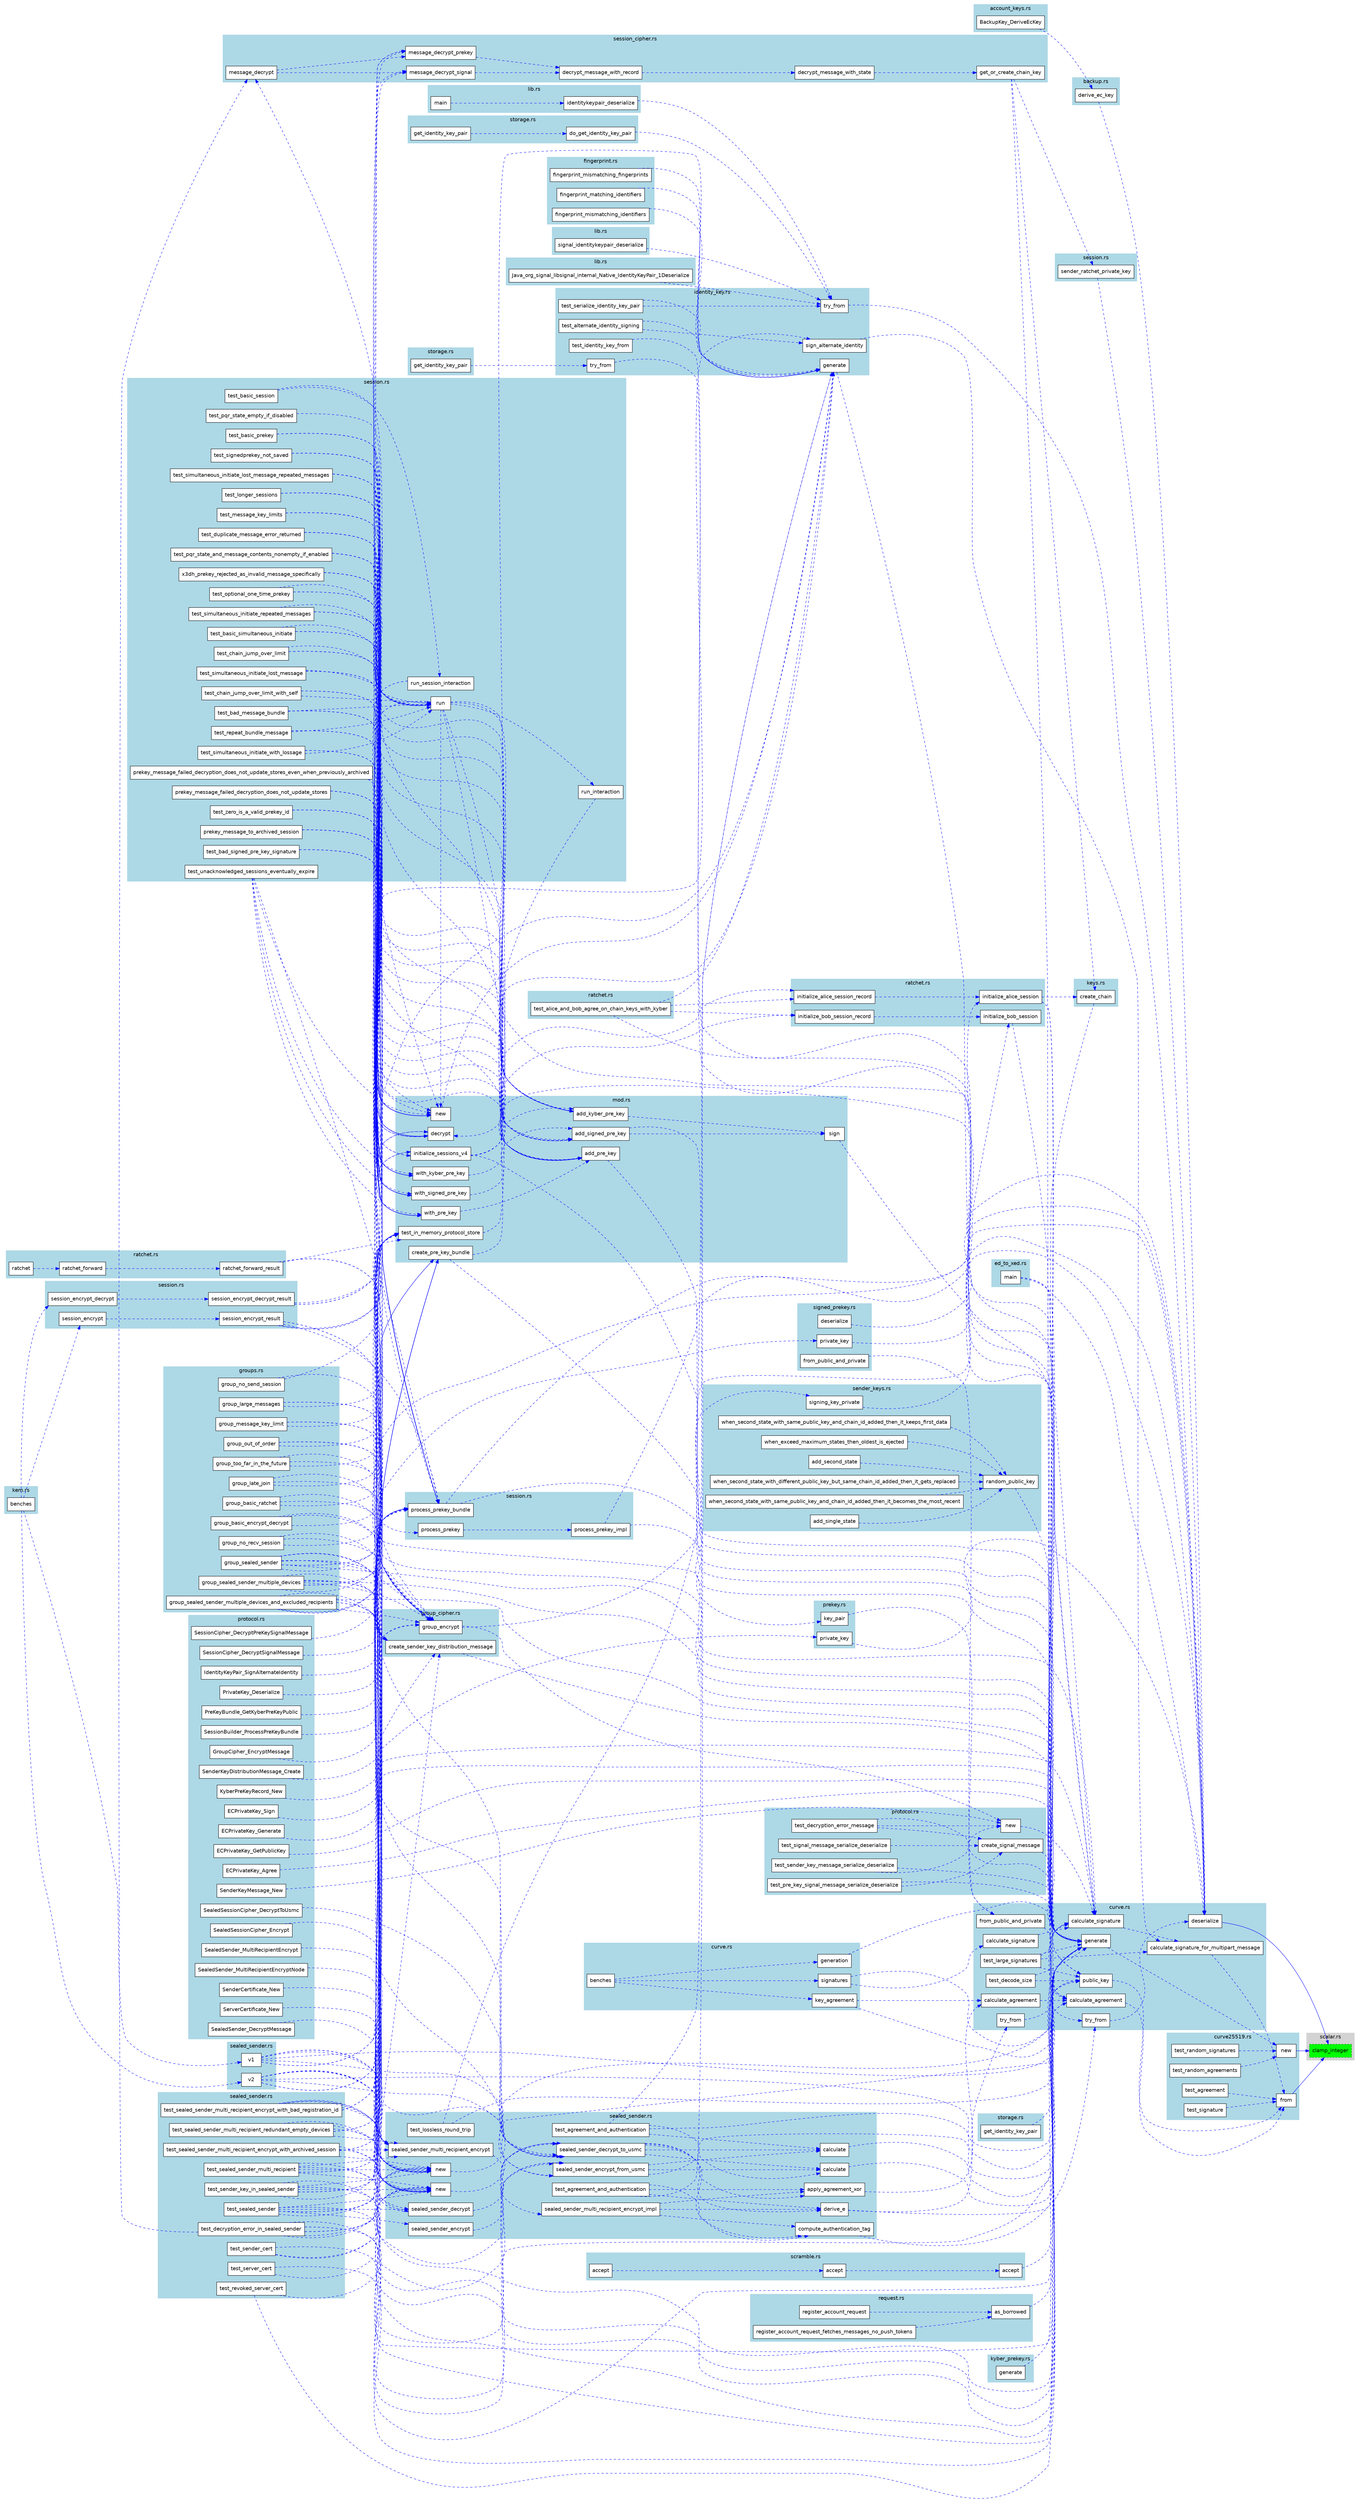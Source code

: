 digraph function_subgraph {
  rankdir=LR;
  node [shape=box, style=filled, fontname=Helvetica];
  edge [color=gray];

  subgraph cluster_0 {
    label = "scalar.rs";
    style=filled;
    color=lightgrey;
    style="filled,dotted";
    fontname=Helvetica;
    "rust-analyzer cargo curve25519-dalek 4.1.3 scalar/clamp_integer()." [label="clamp_integer", tooltip="pub const fn clamp_integer(mut bytes: [u8; 32]) -> [u8; 32] {     bytes[0] &= 0b1111_1000;     bytes[31] &= 0b0111_1111;     bytes[31] |= 0b0100_0000;     bytes }", fillcolor=green, style="filled,dotted"]
  }
  subgraph cluster_1 {
    label = "backup.rs";
    style=filled;
    color=lightblue;
    fontname=Helvetica;
    "rust-analyzer cargo libsignal-account-keys 0.1.0 backup/impl#[`BackupKey<V1>`]derive_ec_key()." [label="derive_ec_key", tooltip="    pub fn derive_ec_key(&self, aci: &Aci) -> PrivateKey {         const INFO: &[u8] = b' 20241024_SIGNAL_BACKUP_ID_KEYPAIR:' ;         let mut private_key_bytes = [0; 32];         Hkdf::<Sha256>::new...", fillcolor=white, style="filled"]
  }
  subgraph cluster_2 {
    label = "lib.rs";
    style=filled;
    color=lightblue;
    fontname=Helvetica;
    "rust-analyzer cargo libsignal-ffi 0.76.4 signal_identitykeypair_deserialize()." [label="signal_identitykeypair_deserialize", tooltip="pub unsafe extern ' C'  fn signal_identitykeypair_deserialize(     private_key: *mut MutPointer<PrivateKey>,     public_key: *mut MutPointer<PublicKey>,     input: BorrowedSliceOf<c_uchar>, ) -> *mut ...", fillcolor=white, style="filled"]
  }
  subgraph cluster_3 {
    label = "lib.rs";
    style=filled;
    color=lightblue;
    fontname=Helvetica;
    "rust-analyzer cargo libsignal-jni-impl 0.76.4 Java_org_signal_libsignal_internal_Native_IdentityKeyPair_1Deserialize()." [label="Java_org_signal_libsignal_internal_Native_IdentityKeyPair_1Deserialize", tooltip="pub unsafe extern ' C'  fn Java_org_signal_libsignal_internal_Native_IdentityKeyPair_1Deserialize<     'local, >(     mut env: JNIEnv<'local>,     _class: JClass,     data: JByteArray, ) -> JLongArray...", fillcolor=white, style="filled"]
  }
  subgraph cluster_4 {
    label = "lib.rs";
    style=filled;
    color=lightblue;
    fontname=Helvetica;
    "rust-analyzer cargo libsignal-node 0.76.4 main()." [label="main", tooltip="fn main(mut cx: ModuleContext) -> NeonResult<()> {     libsignal_bridge::node::register(&mut cx)?;     cx.export_function(' initLogger' , logging::init_logger)?;     cx.export_function(' IdentityKeyPa...", fillcolor=white, style="filled"]
    "rust-analyzer cargo libsignal-node 0.76.4 identitykeypair_deserialize()." [label="identitykeypair_deserialize", tooltip="fn identitykeypair_deserialize(mut cx: FunctionContext) -> JsResult<JsObject> {     let buffer = cx.argument::<JsUint8Array>(0)?;     let identity_keypair_or_error = IdentityKeyPair::try_from(buffer.a...", fillcolor=white, style="filled"]
  }
  subgraph cluster_5 {
    label = "account_keys.rs";
    style=filled;
    color=lightblue;
    fontname=Helvetica;
    "rust-analyzer cargo libsignal-bridge 0.1.0 account_keys/BackupKey_DeriveEcKey()." [label="BackupKey_DeriveEcKey", tooltip="pub fn BackupKey_DeriveEcKey(backup_key: &[u8; BACKUP_KEY_LEN], aci: Aci) -> PrivateKey {     // The explicit type forces the latest version of the key derivation scheme.     let backup_key: BackupKey...", fillcolor=white, style="filled"]
  }
  subgraph cluster_6 {
    label = "protocol.rs";
    style=filled;
    color=lightblue;
    fontname=Helvetica;
    "rust-analyzer cargo libsignal-bridge 0.1.0 protocol/SessionCipher_DecryptPreKeySignalMessage()." [label="SessionCipher_DecryptPreKeySignalMessage", tooltip="async fn SessionCipher_DecryptPreKeySignalMessage(     message: &PreKeySignalMessage,     protocol_address: &ProtocolAddress,     session_store: &mut dyn SessionStore,     identity_key_store: &mut dyn...", fillcolor=white, style="filled"]
    "rust-analyzer cargo libsignal-bridge 0.1.0 protocol/PrivateKey_Deserialize()." [label="PrivateKey_Deserialize", tooltip="fn PrivateKey_Deserialize(data: &[u8]) -> Result<PrivateKey> {     Ok(PrivateKey::deserialize(data)?) }", fillcolor=white, style="filled"]
    "rust-analyzer cargo libsignal-bridge 0.1.0 protocol/SealedSender_MultiRecipientEncryptNode()." [label="SealedSender_MultiRecipientEncryptNode", tooltip="async fn SealedSender_MultiRecipientEncryptNode(     recipients: &[&ProtocolAddress],     recipient_sessions: &[SessionRecord],     excluded_recipients: ServiceIdSequence<'_>,     content: &Unidentifi...", fillcolor=white, style="filled"]
    "rust-analyzer cargo libsignal-bridge 0.1.0 protocol/PreKeyBundle_GetKyberPreKeyPublic()." [label="PreKeyBundle_GetKyberPreKeyPublic", tooltip="fn PreKeyBundle_GetKyberPreKeyPublic(bundle: &PreKeyBundle) -> Result<KyberPublicKey> {     Ok(bundle.kyber_pre_key_public()?.clone()) }", fillcolor=white, style="filled"]
    "rust-analyzer cargo libsignal-bridge 0.1.0 protocol/ServerCertificate_New()." [label="ServerCertificate_New", tooltip="fn ServerCertificate_New(     key_id: u32,     server_key: &PublicKey,     trust_root: &PrivateKey, ) -> Result<ServerCertificate> {     let mut rng = rand::rngs::OsRng.unwrap_err();     ServerCertifi...", fillcolor=white, style="filled"]
    "rust-analyzer cargo libsignal-bridge 0.1.0 protocol/SessionCipher_DecryptSignalMessage()." [label="SessionCipher_DecryptSignalMessage", tooltip="async fn SessionCipher_DecryptSignalMessage(     message: &SignalMessage,     protocol_address: &ProtocolAddress,     session_store: &mut dyn SessionStore,     identity_key_store: &mut dyn IdentityKey...", fillcolor=white, style="filled"]
    "rust-analyzer cargo libsignal-bridge 0.1.0 protocol/SenderKeyDistributionMessage_Create()." [label="SenderKeyDistributionMessage_Create", tooltip="async fn SenderKeyDistributionMessage_Create(     sender: &ProtocolAddress,     distribution_id: Uuid,     store: &mut dyn SenderKeyStore, ) -> Result<SenderKeyDistributionMessage> {     let mut csprn...", fillcolor=white, style="filled"]
    "rust-analyzer cargo libsignal-bridge 0.1.0 protocol/ECPrivateKey_GetPublicKey()." [label="ECPrivateKey_GetPublicKey", tooltip="fn ECPrivateKey_GetPublicKey(k: &PrivateKey) -> Result<PublicKey> {     Ok(k.public_key()?) }", fillcolor=white, style="filled"]
    "rust-analyzer cargo libsignal-bridge 0.1.0 protocol/SenderKeyMessage_New()." [label="SenderKeyMessage_New", tooltip="fn SenderKeyMessage_New(     message_version: u8,     distribution_id: Uuid,     chain_id: u32,     iteration: u32,     ciphertext: &[u8],     pk: &PrivateKey, ) -> Result<SenderKeyMessage> {     let ...", fillcolor=white, style="filled"]
    "rust-analyzer cargo libsignal-bridge 0.1.0 protocol/ECPrivateKey_Sign()." [label="ECPrivateKey_Sign", tooltip="fn ECPrivateKey_Sign(key: &PrivateKey, message: &[u8]) -> Result<Vec<u8>> {     let mut rng = rand::rngs::OsRng.unwrap_err();     Ok(key.calculate_signature(message, &mut rng)?.into_vec()) }", fillcolor=white, style="filled"]
    "rust-analyzer cargo libsignal-bridge 0.1.0 protocol/ECPrivateKey_Agree()." [label="ECPrivateKey_Agree", tooltip="fn ECPrivateKey_Agree(private_key: &PrivateKey, public_key: &PublicKey) -> Result<Vec<u8>> {     Ok(private_key.calculate_agreement(public_key)?.into_vec()) }", fillcolor=white, style="filled"]
    "rust-analyzer cargo libsignal-bridge 0.1.0 protocol/ECPrivateKey_Generate()." [label="ECPrivateKey_Generate", tooltip="fn ECPrivateKey_Generate() -> PrivateKey {     let mut rng = rand::rngs::OsRng.unwrap_err();     let keypair = KeyPair::generate(&mut rng);     keypair.private_key }", fillcolor=white, style="filled"]
    "rust-analyzer cargo libsignal-bridge 0.1.0 protocol/SealedSender_MultiRecipientEncrypt()." [label="SealedSender_MultiRecipientEncrypt", tooltip="async fn SealedSender_MultiRecipientEncrypt(     recipients: &[&ProtocolAddress],     recipient_sessions: &[&SessionRecord],     excluded_recipients: ServiceIdSequence<'_>,     content: &UnidentifiedS...", fillcolor=white, style="filled"]
    "rust-analyzer cargo libsignal-bridge 0.1.0 protocol/SessionBuilder_ProcessPreKeyBundle()." [label="SessionBuilder_ProcessPreKeyBundle", tooltip="async fn SessionBuilder_ProcessPreKeyBundle(     bundle: &PreKeyBundle,     protocol_address: &ProtocolAddress,     session_store: &mut dyn SessionStore,     identity_key_store: &mut dyn IdentityKeySt...", fillcolor=white, style="filled"]
    "rust-analyzer cargo libsignal-bridge 0.1.0 protocol/GroupCipher_EncryptMessage()." [label="GroupCipher_EncryptMessage", tooltip="async fn GroupCipher_EncryptMessage(     sender: &ProtocolAddress,     distribution_id: Uuid,     message: &[u8],     store: &mut dyn SenderKeyStore, ) -> Result<CiphertextMessage> {     let mut rng =...", fillcolor=white, style="filled"]
    "rust-analyzer cargo libsignal-bridge 0.1.0 protocol/SealedSessionCipher_Encrypt()." [label="SealedSessionCipher_Encrypt", tooltip="async fn SealedSessionCipher_Encrypt(     destination: &ProtocolAddress,     content: &UnidentifiedSenderMessageContent,     identity_key_store: &mut dyn IdentityKeyStore, ) -> Result<Vec<u8>> {     l...", fillcolor=white, style="filled"]
    "rust-analyzer cargo libsignal-bridge 0.1.0 protocol/IdentityKeyPair_SignAlternateIdentity()." [label="IdentityKeyPair_SignAlternateIdentity", tooltip="fn IdentityKeyPair_SignAlternateIdentity(     public_key: &PublicKey,     private_key: &PrivateKey,     other_identity: &PublicKey, ) -> Result<Vec<u8>> {     let mut rng = rand::rngs::OsRng.unwrap_er...", fillcolor=white, style="filled"]
    "rust-analyzer cargo libsignal-bridge 0.1.0 protocol/SealedSender_DecryptMessage()." [label="SealedSender_DecryptMessage", tooltip="async fn SealedSender_DecryptMessage(     message: &[u8],     trust_root: &PublicKey,     timestamp: Timestamp,     local_e164: Option<String>,     local_uuid: String,     local_device_id: u32,     se...", fillcolor=white, style="filled"]
    "rust-analyzer cargo libsignal-bridge 0.1.0 protocol/KyberPreKeyRecord_New()." [label="KyberPreKeyRecord_New", tooltip="fn KyberPreKeyRecord_New(     id: u32,     timestamp: Timestamp,     key_pair: &KyberKeyPair,     signature: &[u8], ) -> KyberPreKeyRecord {     KyberPreKeyRecord::new(id.into(), timestamp, key_pair, ...", fillcolor=white, style="filled"]
    "rust-analyzer cargo libsignal-bridge 0.1.0 protocol/SenderCertificate_New()." [label="SenderCertificate_New", tooltip="fn SenderCertificate_New(     sender_uuid: String,     sender_e164: Option<String>,     sender_device_id: u32,     sender_key: &PublicKey,     expiration: Timestamp,     signer_cert: &ServerCertificat...", fillcolor=white, style="filled"]
    "rust-analyzer cargo libsignal-bridge 0.1.0 protocol/SealedSessionCipher_DecryptToUsmc()." [label="SealedSessionCipher_DecryptToUsmc", tooltip="async fn SealedSessionCipher_DecryptToUsmc(     ctext: &[u8],     identity_store: &mut dyn IdentityKeyStore, ) -> Result<UnidentifiedSenderMessageContent> {     sealed_sender_decrypt_to_usmc(ctext, id...", fillcolor=white, style="filled"]
  }
  subgraph cluster_7 {
    label = "storage.rs";
    style=filled;
    color=lightblue;
    fontname=Helvetica;
    "rust-analyzer cargo libsignal-bridge-types 0.1.0 ffi/storage/impl#[`&FfiIdentityKeyStoreStruct`][IdentityKeyStore]get_identity_key_pair()." [label="get_identity_key_pair", tooltip="    async fn get_identity_key_pair(&self) -> Result<IdentityKeyPair, SignalProtocolError> {         let mut key = MutPointer::null();         let result = (self.get_identity_key_pair)(self.ctx, &mut k...", fillcolor=white, style="filled"]
  }
  subgraph cluster_8 {
    label = "storage.rs";
    style=filled;
    color=lightblue;
    fontname=Helvetica;
    "rust-analyzer cargo libsignal-bridge-types 0.1.0 jni/storage/impl#[`JniIdentityKeyStore<'_>`]do_get_identity_key_pair()." [label="do_get_identity_key_pair", tooltip="    fn do_get_identity_key_pair(&self) -> Result<IdentityKeyPair, BridgeOrProtocolError> {         self.env             .borrow_mut()             .with_local_frame(8, ' getIdentityKeyPair' , |env| {  ...", fillcolor=white, style="filled"]
    "rust-analyzer cargo libsignal-bridge-types 0.1.0 jni/storage/impl#[`JniIdentityKeyStore<'_>`][IdentityKeyStore]get_identity_key_pair()." [label="get_identity_key_pair", tooltip="    async fn get_identity_key_pair(&self) -> Result<IdentityKeyPair, SignalProtocolError> {         Ok(self.do_get_identity_key_pair()?)     }", fillcolor=white, style="filled"]
  }
  subgraph cluster_9 {
    label = "storage.rs";
    style=filled;
    color=lightblue;
    fontname=Helvetica;
    "rust-analyzer cargo libsignal-bridge-types 0.1.0 node/storage/impl#[NodeIdentityKeyStore][IdentityKeyStore]get_identity_key_pair()." [label="get_identity_key_pair", tooltip="    async fn get_identity_key_pair(&self) -> Result<IdentityKeyPair, SignalProtocolError> {         let pk = self             .do_get_identity_key()             .await             .map_err(|s| js_erro...", fillcolor=white, style="filled"]
  }
  subgraph cluster_10 {
    label = "curve.rs";
    style=filled;
    color=lightblue;
    fontname=Helvetica;
    "rust-analyzer cargo libsignal-core 0.1.0 benches()." [label="benches", tooltip="criterion_group!(benches, generation, key_agreement, signatures);  criterion_main!(benches);", fillcolor=white, style="filled"]
    "rust-analyzer cargo libsignal-core 0.1.0 generation()." [label="generation", tooltip="pub fn generation(c: &mut Criterion) {     let rng = &mut rng();     c.bench_function(' generation' , |b| b.iter(|| KeyPair::generate(rng))); }", fillcolor=white, style="filled"]
    "rust-analyzer cargo libsignal-core 0.1.0 signatures()." [label="signatures", tooltip="pub fn signatures(c: &mut Criterion) {     let rng = &mut rng();     let alice_key = KeyPair::generate(rng);     let mut some_data = [0; 1024];     rng.fill(&mut some_data);      c.bench_function(' ge...", fillcolor=white, style="filled"]
    "rust-analyzer cargo libsignal-core 0.1.0 key_agreement()." [label="key_agreement", tooltip="pub fn key_agreement(c: &mut Criterion) {     let rng = &mut rng();     let alice_key = KeyPair::generate(rng);     let bob_key = KeyPair::generate(rng);      c.bench_function(' key agreement' , |b| {...", fillcolor=white, style="filled"]
  }
  subgraph cluster_11 {
    label = "ed_to_xed.rs";
    style=filled;
    color=lightblue;
    fontname=Helvetica;
    "rust-analyzer cargo libsignal-core 0.1.0 main()." [label="main", tooltip="fn main() {     let mut input = vec![];     std::io::stdin()         .read_to_end(&mut input)         .expect(' can read input' );     let key = boring::pkey::PKey::public_key_from_pem(&input).expect(...", fillcolor=white, style="filled"]
  }
  subgraph cluster_12 {
    label = "curve.rs";
    style=filled;
    color=lightblue;
    fontname=Helvetica;
    "rust-analyzer cargo libsignal-core 0.1.0 curve/impl#[PrivateKey]calculate_agreement()." [label="calculate_agreement", tooltip="    pub fn calculate_agreement(&self, their_key: &PublicKey) -> Result<Box<[u8]>, CurveError> {         match (self.key, their_key.key) {             (PrivateKeyData::DjbPrivateKey(priv_key), PublicKe...", fillcolor=white, style="filled"]
    "rust-analyzer cargo libsignal-core 0.1.0 curve/impl#[PrivateKey]calculate_signature()." [label="calculate_signature", tooltip="    pub fn calculate_signature<R: CryptoRng + Rng>(         &self,         message: &[u8],         csprng: &mut R,     ) -> Result<Box<[u8]>, CurveError> {         self.calculate_signature_for_multipa...", fillcolor=white, style="filled"]
    "rust-analyzer cargo libsignal-core 0.1.0 curve/impl#[KeyPair]from_public_and_private()." [label="from_public_and_private", tooltip="    pub fn from_public_and_private(         public_key: &[u8],         private_key: &[u8],     ) -> Result<Self, CurveError> {         let public_key = PublicKey::try_from(public_key)?;         let pr...", fillcolor=white, style="filled"]
    "rust-analyzer cargo libsignal-core 0.1.0 curve/impl#[PrivateKey]deserialize()." [label="deserialize", tooltip="    pub fn deserialize(value: &[u8]) -> Result<Self, CurveError> {         let mut key: [u8; curve25519::PRIVATE_KEY_LENGTH] = value             .try_into()             .map_err(|_| CurveError::BadKey...", fillcolor=white, style="filled"]
    "rust-analyzer cargo libsignal-core 0.1.0 curve/impl#[KeyPair]calculate_signature()." [label="calculate_signature", tooltip="    pub fn calculate_signature<R: CryptoRng + Rng>(         &self,         message: &[u8],         csprng: &mut R,     ) -> Result<Box<[u8]>, CurveError> {         self.private_key.calculate_signature...", fillcolor=white, style="filled"]
    "rust-analyzer cargo libsignal-core 0.1.0 curve/impl#[PrivateKey]public_key()." [label="public_key", tooltip="    pub fn public_key(&self) -> Result<PublicKey, CurveError> {         match &self.key {             PrivateKeyData::DjbPrivateKey(private_key) => {                 let public_key =                  ...", fillcolor=white, style="filled"]
    "rust-analyzer cargo libsignal-core 0.1.0 curve/impl#[PrivateKey][`TryFrom<&[u8]>`]try_from()." [label="try_from", tooltip="    fn try_from(value: &[u8]) -> Result<Self, CurveError> {         Self::deserialize(value)     }", fillcolor=white, style="filled"]
    "rust-analyzer cargo libsignal-core 0.1.0 curve/tests/test_large_signatures()." [label="test_large_signatures", tooltip="    fn test_large_signatures() -> Result<(), CurveError> {         let mut csprng = OsRng.unwrap_err();         let key_pair = KeyPair::generate(&mut csprng);         let mut message = [0u8; 1024 * 10...", fillcolor=white, style="filled"]
    "rust-analyzer cargo libsignal-core 0.1.0 curve/impl#[KeyPair]calculate_agreement()." [label="calculate_agreement", tooltip="    pub fn calculate_agreement(&self, their_key: &PublicKey) -> Result<Box<[u8]>, CurveError> {         self.private_key.calculate_agreement(their_key)     }", fillcolor=white, style="filled"]
    "rust-analyzer cargo libsignal-core 0.1.0 curve/impl#[KeyPair][`TryFrom<PrivateKey>`]try_from()." [label="try_from", tooltip="    fn try_from(value: PrivateKey) -> Result<Self, CurveError> {         let public_key = value.public_key()?;         Ok(Self::new(public_key, value))     }", fillcolor=white, style="filled"]
    "rust-analyzer cargo libsignal-core 0.1.0 curve/impl#[KeyPair]generate()." [label="generate", tooltip="    pub fn generate<R: Rng + CryptoRng>(csprng: &mut R) -> Self {         let private_key = curve25519::PrivateKey::new(csprng);          let public_key = PublicKey::from(PublicKeyData::DjbPublicKey( ...", fillcolor=white, style="filled"]
    "rust-analyzer cargo libsignal-core 0.1.0 curve/impl#[PrivateKey]calculate_signature_for_multipart_message()." [label="calculate_signature_for_multipart_message", tooltip="    pub fn calculate_signature_for_multipart_message<R: CryptoRng + Rng>(         &self,         message: &[&[u8]],         csprng: &mut R,     ) -> Result<Box<[u8]>, CurveError> {         match self....", fillcolor=white, style="filled"]
    "rust-analyzer cargo libsignal-core 0.1.0 curve/tests/test_decode_size()." [label="test_decode_size", tooltip="    fn test_decode_size() -> Result<(), CurveError> {         let mut csprng = OsRng.unwrap_err();         let key_pair = KeyPair::generate(&mut csprng);         let serialized_public = key_pair.publi...", fillcolor=white, style="filled"]
  }
  subgraph cluster_13 {
    label = "curve25519.rs";
    style=filled;
    color=lightblue;
    fontname=Helvetica;
    "rust-analyzer cargo libsignal-core 0.1.0 curve/curve25519/tests/test_agreement()." [label="test_agreement", tooltip="    fn test_agreement() {         let alice_public: [u8; 32] = [             0x1b, 0xb7, 0x59, 0x66, 0xf2, 0xe9, 0x3a, 0x36, 0x91, 0xdf, 0xff, 0x94, 0x2b, 0xb2,             0xa4, 0x66, 0xa1, 0xc0, 0x8...", fillcolor=white, style="filled"]
    "rust-analyzer cargo libsignal-core 0.1.0 curve/curve25519/impl#[PrivateKey][`From<[u8; PRIVATE_KEY_LENGTH]>`]from()." [label="from", tooltip="    fn from(private_key: [u8; 32]) -> Self {         let secret = StaticSecret::from(scalar::clamp_integer(private_key));         PrivateKey { secret }     }", fillcolor=white, style="filled"]
    "rust-analyzer cargo libsignal-core 0.1.0 curve/curve25519/impl#[PrivateKey]new()." [label="new", tooltip="    pub fn new<R>(csprng: &mut R) -> Self     where         R: CryptoRng + Rng,     {         // This is essentially StaticSecret::random_from_rng only with clamping         let mut bytes = [0u8; 32];...", fillcolor=white, style="filled"]
    "rust-analyzer cargo libsignal-core 0.1.0 curve/curve25519/tests/test_random_signatures()." [label="test_random_signatures", tooltip="    fn test_random_signatures() {         let mut csprng = OsRng.unwrap_err();         for _ in 0..50 {             let mut message = [0u8; 64];             csprng.fill_bytes(&mut message);           ...", fillcolor=white, style="filled"]
    "rust-analyzer cargo libsignal-core 0.1.0 curve/curve25519/tests/test_random_agreements()." [label="test_random_agreements", tooltip="    fn test_random_agreements() {         let mut csprng = OsRng.unwrap_err();         for _ in 0..50 {             let alice_key = PrivateKey::new(&mut csprng);             let bob_key = PrivateKey::...", fillcolor=white, style="filled"]
    "rust-analyzer cargo libsignal-core 0.1.0 curve/curve25519/tests/test_signature()." [label="test_signature", tooltip="    fn test_signature() {         let alice_identity_private: [u8; PRIVATE_KEY_LENGTH] = [             0xc0, 0x97, 0x24, 0x84, 0x12, 0xe5, 0x8b, 0xf0, 0x5d, 0xf4, 0x87, 0x96, 0x82, 0x05,             0...", fillcolor=white, style="filled"]
  }
  subgraph cluster_14 {
    label = "scramble.rs";
    style=filled;
    color=lightblue;
    fontname=Helvetica;
    "rust-analyzer cargo libsignal-message-backup 0.1.0 scramble/impl#[`proto::Contact`][`Visit<Scrambler>`]accept()." [label="accept", tooltip="    fn accept(&mut self, visitor: &mut Scrambler) {         let Self {             aci,             pni,             username,             e164,             blocked: _,             visibility: _,     ...", fillcolor=white, style="filled"]
    "rust-analyzer cargo libsignal-message-backup 0.1.0 scramble/impl#[`proto::Recipient`][`Visit<Scrambler>`]accept()." [label="accept", tooltip="    fn accept(&mut self, visitor: &mut Scrambler) {         let Self {             id: _,             destination,             special_fields: _,         } = self;          if let Some(dest) = destina...", fillcolor=white, style="filled"]
    "rust-analyzer cargo libsignal-message-backup 0.1.0 scramble/impl#[`proto::Frame`][`Visit<Scrambler>`]accept()." [label="accept", tooltip="    fn accept(&mut self, visitor: &mut Scrambler) {         let Self {             item,             special_fields: _,         } = self;          if let Some(item) = item {             use proto::fra...", fillcolor=white, style="filled"]
  }
  subgraph cluster_15 {
    label = "request.rs";
    style=filled;
    color=lightblue;
    fontname=Helvetica;
    "rust-analyzer cargo libsignal-net-chat 0.1.0 ws/registration/request/test/impl#[OwnedAccountKeys]as_borrowed()." [label="as_borrowed", tooltip="        fn as_borrowed(&self) -> AccountKeys<'_> {             let Self {                 identity_key,                 signed_pre_key,                 pq_last_resort_pre_key,             } = self;   ...", fillcolor=white, style="filled"]
    "rust-analyzer cargo libsignal-net-chat 0.1.0 ws/registration/request/test/register_account_request()." [label="register_account_request", tooltip="    fn register_account_request() {         let request = ChatRequest::register_account(             ' +18005550101' ,             Some(&' abc' .parse().unwrap()),             NewMessageNotification::...", fillcolor=white, style="filled"]
    "rust-analyzer cargo libsignal-net-chat 0.1.0 ws/registration/request/test/register_account_request_fetches_messages_no_push_tokens()." [label="register_account_request_fetches_messages_no_push_tokens", tooltip="    fn register_account_request_fetches_messages_no_push_tokens() {         let request = ChatRequest::register_account(             ' +18005550101' ,             Some(&' abc' .parse().unwrap()),     ...", fillcolor=white, style="filled"]
  }
  subgraph cluster_16 {
    label = "kem.rs";
    style=filled;
    color=lightblue;
    fontname=Helvetica;
    "rust-analyzer cargo libsignal-protocol 0.1.0 benches()." [label="benches", tooltip="criterion_group!(benches, bench_kem); criterion_main!(benches);", fillcolor=white, style="filled"]
  }
  subgraph cluster_17 {
    label = "ratchet.rs";
    style=filled;
    color=lightblue;
    fontname=Helvetica;
    "rust-analyzer cargo libsignal-protocol 0.1.0 ratchet_forward_result()." [label="ratchet_forward_result", tooltip="pub fn ratchet_forward_result(c: &mut Criterion) -> Result<(), SignalProtocolError> {     let mut group = c.benchmark_group(' ratchet' );     group.sampling_mode(SamplingMode::Flat);     group.sample_...", fillcolor=white, style="filled"]
    "rust-analyzer cargo libsignal-protocol 0.1.0 ratchet_forward()." [label="ratchet_forward", tooltip="pub fn ratchet_forward(c: &mut Criterion) {     ratchet_forward_result(c).expect(' success' ); }", fillcolor=white, style="filled"]
    "rust-analyzer cargo libsignal-protocol 0.1.0 ratchet()." [label="ratchet", tooltip="criterion_group!(ratchet, ratchet_forward);  criterion_main!(ratchet);", fillcolor=white, style="filled"]
  }
  subgraph cluster_18 {
    label = "sealed_sender.rs";
    style=filled;
    color=lightblue;
    fontname=Helvetica;
    "rust-analyzer cargo libsignal-protocol 0.1.0 v1()." [label="v1", tooltip="pub fn v1(c: &mut Criterion) {     let mut rng = OsRng.unwrap_err();      let alice_address = ProtocolAddress::new(         ' 9d0652a3-dcc3-4d11-975f-74d61598733f' .to_owned(),         DeviceId::new(1...", fillcolor=white, style="filled"]
    "rust-analyzer cargo libsignal-protocol 0.1.0 v2()." [label="v2", tooltip="pub fn v2(c: &mut Criterion) {     let mut rng = OsRng.unwrap_err();      let alice_address = ProtocolAddress::new(         ' 9d0652a3-dcc3-4d11-975f-74d61598733f' .to_owned(),         DeviceId::new(1...", fillcolor=white, style="filled"]
  }
  subgraph cluster_19 {
    label = "session.rs";
    style=filled;
    color=lightblue;
    fontname=Helvetica;
    "rust-analyzer cargo libsignal-protocol 0.1.0 session_encrypt_decrypt_result()." [label="session_encrypt_decrypt_result", tooltip="pub fn session_encrypt_decrypt_result(c: &mut Criterion) -> Result<(), SignalProtocolError> {     let (alice_session_record, bob_session_record) = support::initialize_sessions_v4()?;      let alice_ad...", fillcolor=white, style="filled"]
    "rust-analyzer cargo libsignal-protocol 0.1.0 session_encrypt_result()." [label="session_encrypt_result", tooltip="pub fn session_encrypt_result(c: &mut Criterion) -> Result<(), SignalProtocolError> {     let (alice_session_record, bob_session_record) = support::initialize_sessions_v4()?;      let alice_address = ...", fillcolor=white, style="filled"]
    "rust-analyzer cargo libsignal-protocol 0.1.0 session_encrypt_decrypt()." [label="session_encrypt_decrypt", tooltip="pub fn session_encrypt_decrypt(c: &mut Criterion) {     session_encrypt_decrypt_result(c).expect(' success' ); }", fillcolor=white, style="filled"]
    "rust-analyzer cargo libsignal-protocol 0.1.0 session_encrypt()." [label="session_encrypt", tooltip="pub fn session_encrypt(c: &mut Criterion) {     session_encrypt_result(c).expect(' success' ); }", fillcolor=white, style="filled"]
  }
  subgraph cluster_20 {
    label = "fingerprint.rs";
    style=filled;
    color=lightblue;
    fontname=Helvetica;
    "rust-analyzer cargo libsignal-protocol 0.1.0 fingerprint/test/fingerprint_mismatching_identifiers()." [label="fingerprint_mismatching_identifiers", tooltip="    fn fingerprint_mismatching_identifiers() -> Result<()> {         use rand::rngs::OsRng;          use crate::IdentityKeyPair;          let mut rng = OsRng.unwrap_err();         let a_key_pair = Ide...", fillcolor=white, style="filled"]
    "rust-analyzer cargo libsignal-protocol 0.1.0 fingerprint/test/fingerprint_mismatching_fingerprints()." [label="fingerprint_mismatching_fingerprints", tooltip="    fn fingerprint_mismatching_fingerprints() -> Result<()> {         use rand::rngs::OsRng;          use crate::IdentityKeyPair;          let mut rng = OsRng.unwrap_err();         let a_key_pair = Id...", fillcolor=white, style="filled"]
    "rust-analyzer cargo libsignal-protocol 0.1.0 fingerprint/test/fingerprint_matching_identifiers()." [label="fingerprint_matching_identifiers", tooltip="    fn fingerprint_matching_identifiers() -> Result<()> {         // testMatchingFingerprints          use rand::rngs::OsRng;          use crate::IdentityKeyPair;          let a_key_pair = IdentityKey...", fillcolor=white, style="filled"]
  }
  subgraph cluster_21 {
    label = "group_cipher.rs";
    style=filled;
    color=lightblue;
    fontname=Helvetica;
    "rust-analyzer cargo libsignal-protocol 0.1.0 group_cipher/group_encrypt()." [label="group_encrypt", tooltip="pub async fn group_encrypt<R: Rng + CryptoRng>(     sender_key_store: &mut dyn SenderKeyStore,     sender: &ProtocolAddress,     distribution_id: Uuid,     plaintext: &[u8],     csprng: &mut R, ) -> R...", fillcolor=white, style="filled"]
    "rust-analyzer cargo libsignal-protocol 0.1.0 group_cipher/create_sender_key_distribution_message()." [label="create_sender_key_distribution_message", tooltip="pub async fn create_sender_key_distribution_message<R: Rng + CryptoRng>(     sender: &ProtocolAddress,     distribution_id: Uuid,     sender_key_store: &mut dyn SenderKeyStore,     csprng: &mut R, ) -...", fillcolor=white, style="filled"]
  }
  subgraph cluster_22 {
    label = "identity_key.rs";
    style=filled;
    color=lightblue;
    fontname=Helvetica;
    "rust-analyzer cargo libsignal-protocol 0.1.0 identity_key/impl#[IdentityKeyPair]generate()." [label="generate", tooltip="    pub fn generate<R: CryptoRng + Rng>(csprng: &mut R) -> Self {         let keypair = KeyPair::generate(csprng);          Self {             identity_key: keypair.public_key.into(),             priv...", fillcolor=white, style="filled"]
    "rust-analyzer cargo libsignal-protocol 0.1.0 identity_key/tests/test_alternate_identity_signing()." [label="test_alternate_identity_signing", tooltip="    fn test_alternate_identity_signing() -> Result<()> {         let mut rng = OsRng.unwrap_err();         let primary = IdentityKeyPair::generate(&mut rng);         let secondary = IdentityKeyPair::g...", fillcolor=white, style="filled"]
    "rust-analyzer cargo libsignal-protocol 0.1.0 identity_key/impl#[IdentityKeyPair][`TryFrom<&[u8]>`]try_from()." [label="try_from", tooltip="    fn try_from(value: &[u8]) -> Result<Self> {         let structure = proto::storage::IdentityKeyPairStructure::decode(value)             .map_err(|_| SignalProtocolError::InvalidProtobufEncoding)?;...", fillcolor=white, style="filled"]
    "rust-analyzer cargo libsignal-protocol 0.1.0 identity_key/tests/test_identity_key_from()." [label="test_identity_key_from", tooltip="    fn test_identity_key_from() {         let key_pair = KeyPair::generate(&mut OsRng.unwrap_err());         let key_pair_public_serialized = key_pair.public_key.serialize();         let identity_key ...", fillcolor=white, style="filled"]
    "rust-analyzer cargo libsignal-protocol 0.1.0 identity_key/impl#[IdentityKeyPair][`TryFrom<PrivateKey>`]try_from()." [label="try_from", tooltip="    fn try_from(private_key: PrivateKey) -> Result<Self> {         let identity_key = IdentityKey::new(private_key.public_key()?);         Ok(Self::new(identity_key, private_key))     }", fillcolor=white, style="filled"]
    "rust-analyzer cargo libsignal-protocol 0.1.0 identity_key/tests/test_serialize_identity_key_pair()." [label="test_serialize_identity_key_pair", tooltip="    fn test_serialize_identity_key_pair() -> Result<()> {         let identity_key_pair = IdentityKeyPair::generate(&mut OsRng.unwrap_err());         let serialized = identity_key_pair.serialize();   ...", fillcolor=white, style="filled"]
    "rust-analyzer cargo libsignal-protocol 0.1.0 identity_key/impl#[IdentityKeyPair]sign_alternate_identity()." [label="sign_alternate_identity", tooltip="    pub fn sign_alternate_identity<R: Rng + CryptoRng>(         &self,         other: &IdentityKey,         rng: &mut R,     ) -> Result<Box<[u8]>> {         Ok(self.private_key.calculate_signature_fo...", fillcolor=white, style="filled"]
  }
  subgraph cluster_23 {
    label = "protocol.rs";
    style=filled;
    color=lightblue;
    fontname=Helvetica;
    "rust-analyzer cargo libsignal-protocol 0.1.0 protocol/tests/test_pre_key_signal_message_serialize_deserialize()." [label="test_pre_key_signal_message_serialize_deserialize", tooltip="    fn test_pre_key_signal_message_serialize_deserialize() -> Result<()> {         let mut csprng = OsRng.unwrap_err();         let identity_key_pair = KeyPair::generate(&mut csprng);         let base...", fillcolor=white, style="filled"]
    "rust-analyzer cargo libsignal-protocol 0.1.0 protocol/tests/test_decryption_error_message()." [label="test_decryption_error_message", tooltip="    fn test_decryption_error_message() -> Result<()> {         let mut csprng = OsRng.unwrap_err();         let identity_key_pair = KeyPair::generate(&mut csprng);         let base_key_pair = KeyPair:...", fillcolor=white, style="filled"]
    "rust-analyzer cargo libsignal-protocol 0.1.0 protocol/tests/create_signal_message()." [label="create_signal_message", tooltip="    fn create_signal_message<T>(csprng: &mut T) -> Result<SignalMessage>     where         T: Rng + CryptoRng,     {         let mut mac_key = [0u8; 32];         csprng.fill_bytes(&mut mac_key);      ...", fillcolor=white, style="filled"]
    "rust-analyzer cargo libsignal-protocol 0.1.0 protocol/impl#[SenderKeyMessage]new()." [label="new", tooltip="    pub fn new<R: CryptoRng + Rng>(         message_version: u8,         distribution_id: Uuid,         chain_id: u32,         iteration: u32,         ciphertext: Box<[u8]>,         csprng: &mut R,   ...", fillcolor=white, style="filled"]
    "rust-analyzer cargo libsignal-protocol 0.1.0 protocol/tests/test_signal_message_serialize_deserialize()." [label="test_signal_message_serialize_deserialize", tooltip="    fn test_signal_message_serialize_deserialize() -> Result<()> {         let mut csprng = OsRng.unwrap_err();         let message = create_signal_message(&mut csprng)?;         let deser_message =  ...", fillcolor=white, style="filled"]
    "rust-analyzer cargo libsignal-protocol 0.1.0 protocol/tests/test_sender_key_message_serialize_deserialize()." [label="test_sender_key_message_serialize_deserialize", tooltip="    fn test_sender_key_message_serialize_deserialize() -> Result<()> {         let mut csprng = OsRng.unwrap_err();         let signature_key_pair = KeyPair::generate(&mut csprng);         let sender_...", fillcolor=white, style="filled"]
  }
  subgraph cluster_24 {
    label = "ratchet.rs";
    style=filled;
    color=lightblue;
    fontname=Helvetica;
    "rust-analyzer cargo libsignal-protocol 0.1.0 ratchet/initialize_bob_session()." [label="initialize_bob_session", tooltip="pub(crate) fn initialize_bob_session(     parameters: &BobSignalProtocolParameters, ) -> Result<SessionState> {     let local_identity = parameters.our_identity_key_pair().identity_key();      let mut...", fillcolor=white, style="filled"]
    "rust-analyzer cargo libsignal-protocol 0.1.0 ratchet/initialize_bob_session_record()." [label="initialize_bob_session_record", tooltip="pub fn initialize_bob_session_record(     parameters: &BobSignalProtocolParameters, ) -> Result<SessionRecord> {     Ok(SessionRecord::new(initialize_bob_session(parameters)?)) }", fillcolor=white, style="filled"]
    "rust-analyzer cargo libsignal-protocol 0.1.0 ratchet/initialize_alice_session()." [label="initialize_alice_session", tooltip="pub(crate) fn initialize_alice_session<R: Rng + CryptoRng>(     parameters: &AliceSignalProtocolParameters,     mut csprng: &mut R, ) -> Result<SessionState> {     let local_identity = parameters.our_...", fillcolor=white, style="filled"]
    "rust-analyzer cargo libsignal-protocol 0.1.0 ratchet/initialize_alice_session_record()." [label="initialize_alice_session_record", tooltip="pub fn initialize_alice_session_record<R: Rng + CryptoRng>(     parameters: &AliceSignalProtocolParameters,     csprng: &mut R, ) -> Result<SessionRecord> {     Ok(SessionRecord::new(initialize_alice_...", fillcolor=white, style="filled"]
  }
  subgraph cluster_25 {
    label = "keys.rs";
    style=filled;
    color=lightblue;
    fontname=Helvetica;
    "rust-analyzer cargo libsignal-protocol 0.1.0 ratchet/keys/impl#[RootKey]create_chain()." [label="create_chain", tooltip="    pub(crate) fn create_chain(         self,         their_ratchet_key: &PublicKey,         our_ratchet_key: &PrivateKey,     ) -> Result<(RootKey, ChainKey)> {         let shared_secret = our_ratche...", fillcolor=white, style="filled"]
  }
  subgraph cluster_26 {
    label = "sealed_sender.rs";
    style=filled;
    color=lightblue;
    fontname=Helvetica;
    "rust-analyzer cargo libsignal-protocol 0.1.0 sealed_sender/sealed_sender_v1/test_agreement_and_authentication()." [label="test_agreement_and_authentication", tooltip="    fn test_agreement_and_authentication() -> Result<()> {         // The sender and recipient each have a long-term identity key pair.         let sender_identity = IdentityKeyPair::generate(&mut ran...", fillcolor=white, style="filled"]
    "rust-analyzer cargo libsignal-protocol 0.1.0 sealed_sender/sealed_sender_encrypt()." [label="sealed_sender_encrypt", tooltip="pub async fn sealed_sender_encrypt<R: Rng + CryptoRng>(     destination: &ProtocolAddress,     sender_cert: &SenderCertificate,     ptext: &[u8],     session_store: &mut dyn SessionStore,     identity...", fillcolor=white, style="filled"]
    "rust-analyzer cargo libsignal-protocol 0.1.0 sealed_sender/sealed_sender_encrypt_from_usmc()." [label="sealed_sender_encrypt_from_usmc", tooltip="pub async fn sealed_sender_encrypt_from_usmc<R: Rng + CryptoRng>(     destination: &ProtocolAddress,     usmc: &UnidentifiedSenderMessageContent,     identity_store: &dyn IdentityKeyStore,     rng: &m...", fillcolor=white, style="filled"]
    "rust-analyzer cargo libsignal-protocol 0.1.0 sealed_sender/sealed_sender_multi_recipient_encrypt_impl()." [label="sealed_sender_multi_recipient_encrypt_impl", tooltip="async fn sealed_sender_multi_recipient_encrypt_impl<     R: Rng + CryptoRng,     X: IntoIterator<Item = ServiceId>, >(     destinations: &[&ProtocolAddress],     destination_sessions: &[&SessionRecord...", fillcolor=white, style="filled"]
    "rust-analyzer cargo libsignal-protocol 0.1.0 sealed_sender/impl#[SenderCertificate]new()." [label="new", tooltip="    pub fn new<R: Rng + CryptoRng>(         sender_uuid: String,         sender_e164: Option<String>,         key: PublicKey,         sender_device_id: DeviceId,         expiration: Timestamp,        ...", fillcolor=white, style="filled"]
    "rust-analyzer cargo libsignal-protocol 0.1.0 sealed_sender/impl#[ServerCertificate]new()." [label="new", tooltip="    pub fn new<R: Rng + CryptoRng>(         key_id: u32,         key: PublicKey,         trust_root: &PrivateKey,         rng: &mut R,     ) -> Result<Self> {         let certificate_pb = proto::seale...", fillcolor=white, style="filled"]
    "rust-analyzer cargo libsignal-protocol 0.1.0 sealed_sender/sealed_sender_decrypt()." [label="sealed_sender_decrypt", tooltip="pub async fn sealed_sender_decrypt(     ciphertext: &[u8],     trust_root: &PublicKey,     timestamp: Timestamp,     local_e164: Option<String>,     local_uuid: String,     local_device_id: DeviceId, ...", fillcolor=white, style="filled"]
    "rust-analyzer cargo libsignal-protocol 0.1.0 sealed_sender/sealed_sender_v1/impl#[StaticKeys]calculate()." [label="calculate", tooltip="        pub(super) fn calculate(             our_keys: &IdentityKeyPair,             their_key: &PublicKey,             chain_key: &[u8; 32],             ctext: &[u8],         ) -> Result<Self> {     ...", fillcolor=white, style="filled"]
    "rust-analyzer cargo libsignal-protocol 0.1.0 sealed_sender/sealed_sender_multi_recipient_encrypt()." [label="sealed_sender_multi_recipient_encrypt", tooltip="pub async fn sealed_sender_multi_recipient_encrypt<     R: Rng + CryptoRng,     X: IntoIterator<Item = ServiceId>, >(     destinations: &[&ProtocolAddress],     destination_sessions: &[&SessionRecord]...", fillcolor=white, style="filled"]
    "rust-analyzer cargo libsignal-protocol 0.1.0 sealed_sender/sealed_sender_v1/impl#[EphemeralKeys]calculate()." [label="calculate", tooltip="        pub(super) fn calculate(             our_keys: &KeyPair,             their_public: &PublicKey,             direction: Direction,         ) -> Result<Self> {             let our_pub_key = our_k...", fillcolor=white, style="filled"]
    "rust-analyzer cargo libsignal-protocol 0.1.0 sealed_sender/sealed_sender_v2/apply_agreement_xor()." [label="apply_agreement_xor", tooltip="    pub(super) fn apply_agreement_xor(         our_keys: &KeyPair,         their_key: &PublicKey,         direction: Direction,         input: &[u8; MESSAGE_KEY_LEN],     ) -> Result<[u8; MESSAGE_KEY_...", fillcolor=white, style="filled"]
    "rust-analyzer cargo libsignal-protocol 0.1.0 sealed_sender/sealed_sender_v2/impl#[DerivedKeys]derive_e()." [label="derive_e", tooltip="        pub(super) fn derive_e(&self) -> KeyPair {             let mut r = [0; 32];             self.kdf                 .expand(LABEL_R, &mut r)                 .expect(' valid output length' );     ...", fillcolor=white, style="filled"]
    "rust-analyzer cargo libsignal-protocol 0.1.0 sealed_sender/sealed_sender_decrypt_to_usmc()." [label="sealed_sender_decrypt_to_usmc", tooltip="pub async fn sealed_sender_decrypt_to_usmc(     ciphertext: &[u8],     identity_store: &dyn IdentityKeyStore, ) -> Result<UnidentifiedSenderMessageContent> {     let our_identity = identity_store.get_...", fillcolor=white, style="filled"]
    "rust-analyzer cargo libsignal-protocol 0.1.0 sealed_sender/sealed_sender_v2/test_agreement_and_authentication()." [label="test_agreement_and_authentication", tooltip="    fn test_agreement_and_authentication() -> Result<()> {         // The sender and recipient each have a long-term identity key pair.         let sender_identity = IdentityKeyPair::generate(&mut ran...", fillcolor=white, style="filled"]
    "rust-analyzer cargo libsignal-protocol 0.1.0 sealed_sender/test_lossless_round_trip()." [label="test_lossless_round_trip", tooltip="fn test_lossless_round_trip() -> Result<()> {     let trust_root = PrivateKey::deserialize(&[0u8; 32])?;      // To test a hypothetical addition of a new field:     //     // Step 1: temporarily add a...", fillcolor=white, style="filled"]
    "rust-analyzer cargo libsignal-protocol 0.1.0 sealed_sender/sealed_sender_v2/compute_authentication_tag()." [label="compute_authentication_tag", tooltip="    pub(super) fn compute_authentication_tag(         our_keys: &IdentityKeyPair,         their_key: &IdentityKey,         direction: Direction,         ephemeral_pub_key: &PublicKey,         encrypte...", fillcolor=white, style="filled"]
  }
  subgraph cluster_27 {
    label = "sender_keys.rs";
    style=filled;
    color=lightblue;
    fontname=Helvetica;
    "rust-analyzer cargo libsignal-protocol 0.1.0 sender_keys/sender_key_record_add_sender_key_state_tests/when_second_state_with_same_public_key_and_chain_id_added_then_it_keeps_first_data()." [label="when_second_state_with_same_public_key_and_chain_id_added_then_it_keeps_first_data", tooltip="    fn when_second_state_with_same_public_key_and_chain_id_added_then_it_keeps_first_data() {         let mut context = TestContext::new();          let chain_id = 1;         let record_key = (random_...", fillcolor=white, style="filled"]
    "rust-analyzer cargo libsignal-protocol 0.1.0 sender_keys/sender_key_record_add_sender_key_state_tests/random_public_key()." [label="random_public_key", tooltip="    fn random_public_key() -> PublicKey {         KeyPair::generate(&mut OsRng.unwrap_err()).public_key     }", fillcolor=white, style="filled"]
    "rust-analyzer cargo libsignal-protocol 0.1.0 sender_keys/sender_key_record_add_sender_key_state_tests/when_exceed_maximum_states_then_oldest_is_ejected()." [label="when_exceed_maximum_states_then_oldest_is_ejected", tooltip="    fn when_exceed_maximum_states_then_oldest_is_ejected() {         assert_eq!(             5,             consts::MAX_SENDER_KEY_STATES,             ' Test written to expect this limit'          ); ...", fillcolor=white, style="filled"]
    "rust-analyzer cargo libsignal-protocol 0.1.0 sender_keys/sender_key_record_add_sender_key_state_tests/add_second_state()." [label="add_second_state", tooltip="    fn add_second_state() {         let mut context = TestContext::new();          let chain_id_1 = 1;         let chain_id_2 = 2;         let record_key_1 = (random_public_key(), chain_id_1);        ...", fillcolor=white, style="filled"]
    "rust-analyzer cargo libsignal-protocol 0.1.0 sender_keys/impl#[SenderKeyState]signing_key_private()." [label="signing_key_private", tooltip="    pub(crate) fn signing_key_private(&self) -> Result<PrivateKey, InvalidSessionError> {         if let Some(ref signing_key) = self.state.sender_signing_key {             PrivateKey::deserialize(&si...", fillcolor=white, style="filled"]
    "rust-analyzer cargo libsignal-protocol 0.1.0 sender_keys/sender_key_record_add_sender_key_state_tests/when_second_state_with_different_public_key_but_same_chain_id_added_then_it_gets_replaced()." [label="when_second_state_with_different_public_key_but_same_chain_id_added_then_it_gets_replaced", tooltip="    fn when_second_state_with_different_public_key_but_same_chain_id_added_then_it_gets_replaced() {         let mut context = TestContext::new();          let chain_id = 1;         let record_key_1 =...", fillcolor=white, style="filled"]
    "rust-analyzer cargo libsignal-protocol 0.1.0 sender_keys/sender_key_record_add_sender_key_state_tests/when_second_state_with_same_public_key_and_chain_id_added_then_it_becomes_the_most_recent()." [label="when_second_state_with_same_public_key_and_chain_id_added_then_it_becomes_the_most_recent", tooltip="    fn when_second_state_with_same_public_key_and_chain_id_added_then_it_becomes_the_most_recent() {         let mut context = TestContext::new();          let chain_id_1 = 1;         let chain_id_2 =...", fillcolor=white, style="filled"]
    "rust-analyzer cargo libsignal-protocol 0.1.0 sender_keys/sender_key_record_add_sender_key_state_tests/add_single_state()." [label="add_single_state", tooltip="    fn add_single_state() {         let mut context = TestContext::new();          let public_key = random_public_key();         let chain_id = 1;         let chain_key = chain_key(1);         let rec...", fillcolor=white, style="filled"]
  }
  subgraph cluster_28 {
    label = "session.rs";
    style=filled;
    color=lightblue;
    fontname=Helvetica;
    "rust-analyzer cargo libsignal-protocol 0.1.0 session/process_prekey_impl()." [label="process_prekey_impl", tooltip="async fn process_prekey_impl(     message: &PreKeySignalMessage,     remote_address: &ProtocolAddress,     session_record: &mut SessionRecord,     signed_prekey_store: &dyn SignedPreKeyStore,     kybe...", fillcolor=white, style="filled"]
    "rust-analyzer cargo libsignal-protocol 0.1.0 session/process_prekey_bundle()." [label="process_prekey_bundle", tooltip="pub async fn process_prekey_bundle<R: Rng + CryptoRng>(     remote_address: &ProtocolAddress,     session_store: &mut dyn SessionStore,     identity_store: &mut dyn IdentityKeyStore,     bundle: &PreK...", fillcolor=white, style="filled"]
    "rust-analyzer cargo libsignal-protocol 0.1.0 session/process_prekey()." [label="process_prekey", tooltip="pub async fn process_prekey<'a>(     message: &'a PreKeySignalMessage,     remote_address: &'a ProtocolAddress,     session_record: &mut SessionRecord,     identity_store: &dyn IdentityKeyStore,     p...", fillcolor=white, style="filled"]
  }
  subgraph cluster_29 {
    label = "session_cipher.rs";
    style=filled;
    color=lightblue;
    fontname=Helvetica;
    "rust-analyzer cargo libsignal-protocol 0.1.0 session_cipher/get_or_create_chain_key()." [label="get_or_create_chain_key", tooltip="fn get_or_create_chain_key<R: Rng + CryptoRng>(     state: &mut SessionState,     their_ephemeral: &PublicKey,     remote_address: &ProtocolAddress,     csprng: &mut R, ) -> Result<ChainKey> {     if ...", fillcolor=white, style="filled"]
    "rust-analyzer cargo libsignal-protocol 0.1.0 session_cipher/decrypt_message_with_record()." [label="decrypt_message_with_record", tooltip="fn decrypt_message_with_record<R: Rng + CryptoRng>(     remote_address: &ProtocolAddress,     record: &mut SessionRecord,     ciphertext: &SignalMessage,     original_message_type: CiphertextMessageTy...", fillcolor=white, style="filled"]
    "rust-analyzer cargo libsignal-protocol 0.1.0 session_cipher/message_decrypt()." [label="message_decrypt", tooltip="pub async fn message_decrypt<R: Rng + CryptoRng>(     ciphertext: &CiphertextMessage,     remote_address: &ProtocolAddress,     session_store: &mut dyn SessionStore,     identity_store: &mut dyn Ident...", fillcolor=white, style="filled"]
    "rust-analyzer cargo libsignal-protocol 0.1.0 session_cipher/decrypt_message_with_state()." [label="decrypt_message_with_state", tooltip="fn decrypt_message_with_state<R: Rng + CryptoRng>(     current_or_previous: CurrentOrPrevious,     state: &mut SessionState,     ciphertext: &SignalMessage,     original_message_type: CiphertextMessag...", fillcolor=white, style="filled"]
    "rust-analyzer cargo libsignal-protocol 0.1.0 session_cipher/message_decrypt_prekey()." [label="message_decrypt_prekey", tooltip="pub async fn message_decrypt_prekey<R: Rng + CryptoRng>(     ciphertext: &PreKeySignalMessage,     remote_address: &ProtocolAddress,     session_store: &mut dyn SessionStore,     identity_store: &mut ...", fillcolor=white, style="filled"]
    "rust-analyzer cargo libsignal-protocol 0.1.0 session_cipher/message_decrypt_signal()." [label="message_decrypt_signal", tooltip="pub async fn message_decrypt_signal<R: Rng + CryptoRng>(     ciphertext: &SignalMessage,     remote_address: &ProtocolAddress,     session_store: &mut dyn SessionStore,     identity_store: &mut dyn Id...", fillcolor=white, style="filled"]
  }
  subgraph cluster_30 {
    label = "kyber_prekey.rs";
    style=filled;
    color=lightblue;
    fontname=Helvetica;
    "rust-analyzer cargo libsignal-protocol 0.1.0 state/kyber_prekey/impl#[KyberPreKeyRecord]generate()." [label="generate", tooltip="    pub fn generate(         kyber_key_type: kem::KeyType,         id: KyberPreKeyId,         signing_key: &PrivateKey,     ) -> Result<KyberPreKeyRecord> {         let mut rng = rand::rngs::OsRng.unw...", fillcolor=white, style="filled"]
  }
  subgraph cluster_31 {
    label = "prekey.rs";
    style=filled;
    color=lightblue;
    fontname=Helvetica;
    "rust-analyzer cargo libsignal-protocol 0.1.0 state/prekey/impl#[PreKeyRecord]key_pair()." [label="key_pair", tooltip="    pub fn key_pair(&self) -> Result<KeyPair> {         Ok(KeyPair::from_public_and_private(             &self.pre_key.public_key,             &self.pre_key.private_key,         )?)     }", fillcolor=white, style="filled"]
    "rust-analyzer cargo libsignal-protocol 0.1.0 state/prekey/impl#[PreKeyRecord]private_key()." [label="private_key", tooltip="    pub fn private_key(&self) -> Result<PrivateKey> {         Ok(PrivateKey::deserialize(&self.pre_key.private_key)?)     }", fillcolor=white, style="filled"]
  }
  subgraph cluster_32 {
    label = "session.rs";
    style=filled;
    color=lightblue;
    fontname=Helvetica;
    "rust-analyzer cargo libsignal-protocol 0.1.0 state/session/impl#[SessionState]sender_ratchet_private_key()." [label="sender_ratchet_private_key", tooltip="    pub(crate) fn sender_ratchet_private_key(&self) -> Result<PrivateKey, InvalidSessionError> {         match self.session.sender_chain {             None => Err(InvalidSessionError(' missing sender ...", fillcolor=white, style="filled"]
  }
  subgraph cluster_33 {
    label = "signed_prekey.rs";
    style=filled;
    color=lightblue;
    fontname=Helvetica;
    "rust-analyzer cargo libsignal-protocol 0.1.0 state/signed_prekey/impl#[KeyPair][KeyPairSerde]from_public_and_private()." [label="from_public_and_private", tooltip="    fn from_public_and_private(public_key: &[u8], private_key: &[u8]) -> Result<Self> {         Ok(KeyPair::from_public_and_private(public_key, private_key)?)     }", fillcolor=white, style="filled"]
    "rust-analyzer cargo libsignal-protocol 0.1.0 state/signed_prekey/impl#[PrivateKey][KeySerde]deserialize()." [label="deserialize", tooltip="    fn deserialize<T: AsRef<[u8]>>(bytes: T) -> Result<Self> {         Ok(Self::deserialize(bytes.as_ref())?)     }", fillcolor=white, style="filled"]
    "rust-analyzer cargo libsignal-protocol 0.1.0 state/signed_prekey/impl#[SignedPreKeyRecord]private_key()." [label="private_key", tooltip="    pub fn private_key(&self) -> Result<PrivateKey> {         Ok(PrivateKey::deserialize(&self.get_storage().private_key)?)     }", fillcolor=white, style="filled"]
  }
  subgraph cluster_34 {
    label = "groups.rs";
    style=filled;
    color=lightblue;
    fontname=Helvetica;
    "rust-analyzer cargo libsignal-protocol 0.1.0 group_message_key_limit()." [label="group_message_key_limit", tooltip="fn group_message_key_limit() -> Result<(), SignalProtocolError> {     async {         let mut csprng = OsRng.unwrap_err();          let sender_address =             ProtocolAddress::new(' +14159999111...", fillcolor=white, style="filled"]
    "rust-analyzer cargo libsignal-protocol 0.1.0 group_sealed_sender_multiple_devices_and_excluded_recipients()." [label="group_sealed_sender_multiple_devices_and_excluded_recipients", tooltip="fn group_sealed_sender_multiple_devices_and_excluded_recipients() -> Result<(), SignalProtocolError> {     async {         let mut csprng = OsRng.unwrap_err();          let alice_device_id = DeviceId:...", fillcolor=white, style="filled"]
    "rust-analyzer cargo libsignal-protocol 0.1.0 group_sealed_sender()." [label="group_sealed_sender", tooltip="fn group_sealed_sender() -> Result<(), SignalProtocolError> {     async {         let mut csprng = OsRng.unwrap_err();          let alice_device_id = DeviceId::new(23).unwrap();         let bob_device...", fillcolor=white, style="filled"]
    "rust-analyzer cargo libsignal-protocol 0.1.0 group_out_of_order()." [label="group_out_of_order", tooltip="fn group_out_of_order() -> Result<(), SignalProtocolError> {     async {         let mut csprng = OsRng.unwrap_err();          let sender_address =             ProtocolAddress::new(' +14159999111' .to...", fillcolor=white, style="filled"]
    "rust-analyzer cargo libsignal-protocol 0.1.0 group_too_far_in_the_future()." [label="group_too_far_in_the_future", tooltip="fn group_too_far_in_the_future() -> Result<(), SignalProtocolError> {     async {         let mut csprng = OsRng.unwrap_err();          let sender_address =             ProtocolAddress::new(' +1415999...", fillcolor=white, style="filled"]
    "rust-analyzer cargo libsignal-protocol 0.1.0 group_late_join()." [label="group_late_join", tooltip="fn group_late_join() -> Result<(), SignalProtocolError> {     async {         let mut csprng = OsRng.unwrap_err();          let sender_address =             ProtocolAddress::new(' +14159999111' .to_ow...", fillcolor=white, style="filled"]
    "rust-analyzer cargo libsignal-protocol 0.1.0 group_sealed_sender_multiple_devices()." [label="group_sealed_sender_multiple_devices", tooltip="fn group_sealed_sender_multiple_devices() -> Result<(), SignalProtocolError> {     async {         let mut csprng = OsRng.unwrap_err();          let alice_device_id = DeviceId::new(23).unwrap();      ...", fillcolor=white, style="filled"]
    "rust-analyzer cargo libsignal-protocol 0.1.0 group_no_send_session()." [label="group_no_send_session", tooltip="fn group_no_send_session() -> Result<(), SignalProtocolError> {     let mut csprng = OsRng.unwrap_err().unwrap_err();      let sender_address = ProtocolAddress::new(' +14159999111' .to_owned(), Device...", fillcolor=white, style="filled"]
    "rust-analyzer cargo libsignal-protocol 0.1.0 group_basic_encrypt_decrypt()." [label="group_basic_encrypt_decrypt", tooltip="fn group_basic_encrypt_decrypt() -> Result<(), SignalProtocolError> {     async {         let mut csprng = OsRng.unwrap_err();          let sender_address =             ProtocolAddress::new(' +1415999...", fillcolor=white, style="filled"]
    "rust-analyzer cargo libsignal-protocol 0.1.0 group_no_recv_session()." [label="group_no_recv_session", tooltip="fn group_no_recv_session() -> Result<(), SignalProtocolError> {     async {         let mut csprng = OsRng.unwrap_err().unwrap_err();          let device_id = DeviceId::new(1).unwrap();         let se...", fillcolor=white, style="filled"]
    "rust-analyzer cargo libsignal-protocol 0.1.0 group_large_messages()." [label="group_large_messages", tooltip="fn group_large_messages() -> Result<(), SignalProtocolError> {     async {         let mut csprng = OsRng.unwrap_err();          let sender_address =             ProtocolAddress::new(' +14159999111' ....", fillcolor=white, style="filled"]
    "rust-analyzer cargo libsignal-protocol 0.1.0 group_basic_ratchet()." [label="group_basic_ratchet", tooltip="fn group_basic_ratchet() -> Result<(), SignalProtocolError> {     async {         let mut csprng = OsRng.unwrap_err();          let sender_address =             ProtocolAddress::new(' +14159999111' .t...", fillcolor=white, style="filled"]
  }
  subgraph cluster_35 {
    label = "ratchet.rs";
    style=filled;
    color=lightblue;
    fontname=Helvetica;
    "rust-analyzer cargo libsignal-protocol 0.1.0 test_alice_and_bob_agree_on_chain_keys_with_kyber()." [label="test_alice_and_bob_agree_on_chain_keys_with_kyber", tooltip="fn test_alice_and_bob_agree_on_chain_keys_with_kyber() -> Result<(), SignalProtocolError> {     let mut csprng = rand::rngs::OsRng.unwrap_err();      let alice_identity_key_pair = IdentityKeyPair::gen...", fillcolor=white, style="filled"]
  }
  subgraph cluster_36 {
    label = "sealed_sender.rs";
    style=filled;
    color=lightblue;
    fontname=Helvetica;
    "rust-analyzer cargo libsignal-protocol 0.1.0 test_sealed_sender_multi_recipient()." [label="test_sealed_sender_multi_recipient", tooltip="fn test_sealed_sender_multi_recipient() -> Result<(), SignalProtocolError> {     async {         let mut rng = OsRng.unwrap_err();          let alice_device_id = DeviceId::new(23).unwrap();         le...", fillcolor=white, style="filled"]
    "rust-analyzer cargo libsignal-protocol 0.1.0 test_sender_cert()." [label="test_sender_cert", tooltip="fn test_sender_cert() -> Result<(), SignalProtocolError> {     let mut rng = OsRng.unwrap_err();     let trust_root = KeyPair::generate(&mut rng);     let server_key = KeyPair::generate(&mut rng);    ...", fillcolor=white, style="filled"]
    "rust-analyzer cargo libsignal-protocol 0.1.0 test_sealed_sender_multi_recipient_redundant_empty_devices()." [label="test_sealed_sender_multi_recipient_redundant_empty_devices", tooltip="fn test_sealed_sender_multi_recipient_redundant_empty_devices() -> Result<(), SignalProtocolError> {     async {         let mut csprng = OsRng.unwrap_err();          let alice_device_id = DeviceId::n...", fillcolor=white, style="filled"]
    "rust-analyzer cargo libsignal-protocol 0.1.0 test_revoked_server_cert()." [label="test_revoked_server_cert", tooltip="fn test_revoked_server_cert() -> Result<(), SignalProtocolError> {     let mut rng = OsRng.unwrap_err();     let trust_root = KeyPair::generate(&mut rng);     let server_key = KeyPair::generate(&mut r...", fillcolor=white, style="filled"]
    "rust-analyzer cargo libsignal-protocol 0.1.0 test_sealed_sender_multi_recipient_encrypt_with_archived_session()." [label="test_sealed_sender_multi_recipient_encrypt_with_archived_session", tooltip="fn test_sealed_sender_multi_recipient_encrypt_with_archived_session( ) -> Result<(), SignalProtocolError> {     async {         let mut rng = OsRng.unwrap_err();          let alice_device_id = DeviceI...", fillcolor=white, style="filled"]
    "rust-analyzer cargo libsignal-protocol 0.1.0 test_sealed_sender_multi_recipient_encrypt_with_bad_registration_id()." [label="test_sealed_sender_multi_recipient_encrypt_with_bad_registration_id", tooltip="fn test_sealed_sender_multi_recipient_encrypt_with_bad_registration_id( ) -> Result<(), SignalProtocolError> {     async {         let mut rng = OsRng.unwrap_err();          let alice_device_id = Devi...", fillcolor=white, style="filled"]
    "rust-analyzer cargo libsignal-protocol 0.1.0 test_decryption_error_in_sealed_sender()." [label="test_decryption_error_in_sealed_sender", tooltip="fn test_decryption_error_in_sealed_sender() -> Result<(), SignalProtocolError> {     async {         let mut rng = OsRng.unwrap_err();          let alice_device_id = DeviceId::new(23).unwrap();       ...", fillcolor=white, style="filled"]
    "rust-analyzer cargo libsignal-protocol 0.1.0 test_sender_key_in_sealed_sender()." [label="test_sender_key_in_sealed_sender", tooltip="fn test_sender_key_in_sealed_sender() -> Result<(), SignalProtocolError> {     async {         let mut rng = OsRng.unwrap_err();          let alice_device_id = DeviceId::new(23).unwrap();         let ...", fillcolor=white, style="filled"]
    "rust-analyzer cargo libsignal-protocol 0.1.0 test_server_cert()." [label="test_server_cert", tooltip="fn test_server_cert() -> Result<(), SignalProtocolError> {     let mut rng = OsRng.unwrap_err();     let trust_root = KeyPair::generate(&mut rng);     let server_key = KeyPair::generate(&mut rng);    ...", fillcolor=white, style="filled"]
    "rust-analyzer cargo libsignal-protocol 0.1.0 test_sealed_sender()." [label="test_sealed_sender", tooltip="fn test_sealed_sender() -> Result<(), SignalProtocolError> {     async {         let mut rng = OsRng.unwrap_err();          let alice_device_id = DeviceId::new(23).unwrap();         let bob_device_id ...", fillcolor=white, style="filled"]
  }
  subgraph cluster_37 {
    label = "session.rs";
    style=filled;
    color=lightblue;
    fontname=Helvetica;
    "rust-analyzer cargo libsignal-protocol 0.1.0 test_bad_message_bundle()." [label="test_bad_message_bundle", tooltip="fn test_bad_message_bundle() -> TestResult {     let mut alice_store_builder = TestStoreBuilder::new();     let mut bob_store_builder = TestStoreBuilder::new()         .with_pre_key(3133.into())      ...", fillcolor=white, style="filled"]
    "rust-analyzer cargo libsignal-protocol 0.1.0 test_message_key_limits()." [label="test_message_key_limits", tooltip="fn test_message_key_limits() -> TestResult {     run(initialize_sessions_v4()?)?;      fn run(sessions: (SessionRecord, SessionRecord)) -> TestResult {         async {             let (alice_session_r...", fillcolor=white, style="filled"]
    "rust-analyzer cargo libsignal-protocol 0.1.0 test_repeat_bundle_message()." [label="test_repeat_bundle_message", tooltip="fn test_repeat_bundle_message() -> TestResult {     let mut alice_store_builder = TestStoreBuilder::new();     let mut bob_store_builder = TestStoreBuilder::new()         .with_pre_key(3133.into())   ...", fillcolor=white, style="filled"]
    "rust-analyzer cargo libsignal-protocol 0.1.0 test_simultaneous_initiate_with_lossage()." [label="test_simultaneous_initiate_with_lossage", tooltip="fn test_simultaneous_initiate_with_lossage() -> TestResult {     let mut alice_store_builder = TestStoreBuilder::new()         .with_pre_key(IdChoice::Random)         .with_signed_pre_key(IdChoice::Ra...", fillcolor=white, style="filled"]
    "rust-analyzer cargo libsignal-protocol 0.1.0 test_pqr_state_empty_if_disabled()." [label="test_pqr_state_empty_if_disabled", tooltip="fn test_pqr_state_empty_if_disabled() -> TestResult {     run(UsePQRatchet::No, UsePQRatchet::No)?;     run(UsePQRatchet::No, UsePQRatchet::Yes)?;     run(UsePQRatchet::Yes, UsePQRatchet::No)?;      f...", fillcolor=white, style="filled"]
    "rust-analyzer cargo libsignal-protocol 0.1.0 prekey_message_to_archived_session()." [label="prekey_message_to_archived_session", tooltip="fn prekey_message_to_archived_session() -> TestResult {     async {         let mut csprng = OsRng.unwrap_err();         let alice_address =             ProtocolAddress::new(' +14151111111' .to_owned(...", fillcolor=white, style="filled"]
    "rust-analyzer cargo libsignal-protocol 0.1.0 run_interaction()." [label="run_interaction", tooltip="async fn run_interaction(     alice_store: &mut InMemSignalProtocolStore,     alice_address: &ProtocolAddress,     bob_store: &mut InMemSignalProtocolStore,     bob_address: &ProtocolAddress,     alic...", fillcolor=white, style="filled"]
    "rust-analyzer cargo libsignal-protocol 0.1.0 run_session_interaction()." [label="run_session_interaction", tooltip="fn run_session_interaction(alice_session: SessionRecord, bob_session: SessionRecord) -> TestResult {     async {         use rand::seq::SliceRandom;          let alice_address =             ProtocolAd...", fillcolor=white, style="filled"]
    "rust-analyzer cargo libsignal-protocol 0.1.0 test_optional_one_time_prekey()." [label="test_optional_one_time_prekey", tooltip="fn test_optional_one_time_prekey() -> TestResult {     let mut alice_store_builder = TestStoreBuilder::new();     let mut bob_store_builder = TestStoreBuilder::new()         .with_signed_pre_key(22.in...", fillcolor=white, style="filled"]
    "rust-analyzer cargo libsignal-protocol 0.1.0 test_simultaneous_initiate_repeated_messages()." [label="test_simultaneous_initiate_repeated_messages", tooltip="fn test_simultaneous_initiate_repeated_messages() -> TestResult {     let mut alice_store_builder = TestStoreBuilder::new()         .with_pre_key(IdChoice::Random)         .with_signed_pre_key(IdChoic...", fillcolor=white, style="filled"]
    "rust-analyzer cargo libsignal-protocol 0.1.0 test_unacknowledged_sessions_eventually_expire()." [label="test_unacknowledged_sessions_eventually_expire", tooltip="fn test_unacknowledged_sessions_eventually_expire() -> TestResult {     async {         const WELL_PAST_EXPIRATION: Duration = Duration::from_secs(60 * 60 * 24 * 90);          let mut csprng = OsRng.u...", fillcolor=white, style="filled"]
    "rust-analyzer cargo libsignal-protocol 0.1.0 test_duplicate_message_error_returned()." [label="test_duplicate_message_error_returned", tooltip="fn test_duplicate_message_error_returned() -> TestResult {     async {         let mut csprng = OsRng.unwrap_err();          let alice_device_id = DeviceId::new(1).unwrap();         let bob_device_id ...", fillcolor=white, style="filled"]
    "rust-analyzer cargo libsignal-protocol 0.1.0 test_basic_simultaneous_initiate()." [label="test_basic_simultaneous_initiate", tooltip="fn test_basic_simultaneous_initiate() -> TestResult {     let mut alice_store_builder = TestStoreBuilder::new()         .with_pre_key(IdChoice::Random)         .with_signed_pre_key(IdChoice::Random)  ...", fillcolor=white, style="filled"]
    "rust-analyzer cargo libsignal-protocol 0.1.0 x3dh_prekey_rejected_as_invalid_message_specifically()." [label="x3dh_prekey_rejected_as_invalid_message_specifically", tooltip="fn x3dh_prekey_rejected_as_invalid_message_specifically() {     async {         let mut csprng = OsRng.unwrap_err();          let alice_device_id = DeviceId::new(1).unwrap();         let bob_device_id...", fillcolor=white, style="filled"]
    "rust-analyzer cargo libsignal-protocol 0.1.0 test_basic_session()." [label="test_basic_session", tooltip="fn test_basic_session() -> TestResult {     let (alice_session, bob_session) = initialize_sessions_v4()?;     run_session_interaction(alice_session, bob_session)?;     Ok(()) }", fillcolor=white, style="filled"]
    "rust-analyzer cargo libsignal-protocol 0.1.0 test_simultaneous_initiate_lost_message_repeated_messages()." [label="test_simultaneous_initiate_lost_message_repeated_messages", tooltip="fn test_simultaneous_initiate_lost_message_repeated_messages() -> TestResult {     run(         |builder| {             builder.add_pre_key(IdChoice::Next);             builder.add_signed_pre_key(IdCh...", fillcolor=white, style="filled"]
    "rust-analyzer cargo libsignal-protocol 0.1.0 test_chain_jump_over_limit()." [label="test_chain_jump_over_limit", tooltip="fn test_chain_jump_over_limit() -> TestResult {     let mut alice_store_builder = TestStoreBuilder::new();     let mut bob_store_builder = TestStoreBuilder::new()         .with_pre_key(31337.into())  ...", fillcolor=white, style="filled"]
    "rust-analyzer cargo libsignal-protocol 0.1.0 test_simultaneous_initiate_lost_message()." [label="test_simultaneous_initiate_lost_message", tooltip="fn test_simultaneous_initiate_lost_message() -> TestResult {     let mut alice_store_builder = TestStoreBuilder::new()         .with_pre_key(IdChoice::Random)         .with_signed_pre_key(IdChoice::Ra...", fillcolor=white, style="filled"]
    "rust-analyzer cargo libsignal-protocol 0.1.0 test_signedprekey_not_saved()." [label="test_signedprekey_not_saved", tooltip="fn test_signedprekey_not_saved() -> TestResult {     run(         |builder| {             builder.add_pre_key(IdChoice::Next);             builder.add_signed_pre_key(IdChoice::Next);             build...", fillcolor=white, style="filled"]
    "rust-analyzer cargo libsignal-protocol 0.1.0 test_chain_jump_over_limit_with_self()." [label="test_chain_jump_over_limit_with_self", tooltip="fn test_chain_jump_over_limit_with_self() -> TestResult {     let mut store_builder_one = TestStoreBuilder::new();     let mut store_builder_two = TestStoreBuilder::from_store(&store_builder_one.store...", fillcolor=white, style="filled"]
    "rust-analyzer cargo libsignal-protocol 0.1.0 prekey_message_failed_decryption_does_not_update_stores_even_when_previously_archived()." [label="prekey_message_failed_decryption_does_not_update_stores_even_when_previously_archived", tooltip="fn prekey_message_failed_decryption_does_not_update_stores_even_when_previously_archived( ) -> TestResult {     async {         let mut csprng = OsRng.unwrap_err();         let alice_address =        ...", fillcolor=white, style="filled"]
    "rust-analyzer cargo libsignal-protocol 0.1.0 test_longer_sessions()." [label="test_longer_sessions", tooltip="fn test_longer_sessions() -> TestResult {     init_logger();     run(         2000,         |builder| {             builder.add_pre_key(IdChoice::Next);             builder.add_signed_pre_key(IdChoice...", fillcolor=white, style="filled"]
    "rust-analyzer cargo libsignal-protocol 0.1.0 test_pqr_state_and_message_contents_nonempty_if_enabled()." [label="test_pqr_state_and_message_contents_nonempty_if_enabled", tooltip="fn test_pqr_state_and_message_contents_nonempty_if_enabled() -> TestResult {     async {         let mut csprng = OsRng.unwrap_err();          let alice_device_id = DeviceId::new(1).unwrap();         ...", fillcolor=white, style="filled"]
    "rust-analyzer cargo libsignal-protocol 0.1.0 test_basic_prekey()." [label="test_basic_prekey", tooltip="fn test_basic_prekey() -> TestResult {     run(         |builder| {             builder.add_pre_key(IdChoice::Next);             builder.add_signed_pre_key(IdChoice::Next);             builder.add_kyb...", fillcolor=white, style="filled"]
    "rust-analyzer cargo libsignal-protocol 0.1.0 prekey_message_failed_decryption_does_not_update_stores()." [label="prekey_message_failed_decryption_does_not_update_stores", tooltip="fn prekey_message_failed_decryption_does_not_update_stores() -> TestResult {     async {         let mut csprng = OsRng.unwrap_err();         let alice_address =             ProtocolAddress::new(' +14...", fillcolor=white, style="filled"]
    "rust-analyzer cargo libsignal-protocol 0.1.0 test_bad_signed_pre_key_signature()." [label="test_bad_signed_pre_key_signature", tooltip="fn test_bad_signed_pre_key_signature() -> TestResult {     async {         let mut csprng = OsRng.unwrap_err();         let bob_address =             ProtocolAddress::new(' +14151111112' .to_owned(), ...", fillcolor=white, style="filled"]
    "rust-analyzer cargo libsignal-protocol 0.1.0 run()." [label="run", tooltip="    fn run(alice_pqr: UsePQRatchet, bob_pqr: UsePQRatchet) -> TestResult {         async {             let mut csprng = OsRng.unwrap_err();              let alice_device_id = DeviceId::new(1).unwrap()...", fillcolor=white, style="filled"]
    "rust-analyzer cargo libsignal-protocol 0.1.0 test_zero_is_a_valid_prekey_id()." [label="test_zero_is_a_valid_prekey_id", tooltip="fn test_zero_is_a_valid_prekey_id() -> TestResult {     async {         let mut csprng = OsRng.unwrap_err();         let alice_address =             ProtocolAddress::new(' +14151111111' .to_owned(), D...", fillcolor=white, style="filled"]
  }
  subgraph cluster_38 {
    label = "mod.rs";
    style=filled;
    color=lightblue;
    fontname=Helvetica;
    "rust-analyzer cargo libsignal-protocol 0.1.0 support/impl#[TestStoreBuilder]add_signed_pre_key()." [label="add_signed_pre_key", tooltip="    pub fn add_signed_pre_key(&mut self, id_choice: IdChoice) {         let id = self.gen_id(id_choice);         if let Some(latest_id) = self.store.all_signed_pre_key_ids().last() {             asser...", fillcolor=white, style="filled"]
    "rust-analyzer cargo libsignal-protocol 0.1.0 support/impl#[TestStoreBuilder]with_kyber_pre_key()." [label="with_kyber_pre_key", tooltip="    pub fn with_kyber_pre_key(mut self, id_choice: IdChoice) -> Self {         self.add_kyber_pre_key(id_choice);         self     }", fillcolor=white, style="filled"]
    "rust-analyzer cargo libsignal-protocol 0.1.0 support/impl#[TestStoreBuilder]sign()." [label="sign", tooltip="    fn sign(&mut self, message: &[u8]) -> Box<[u8]> {         let identity_key_pair = self             .store             .get_identity_key_pair()             .now_or_never()             .expect(' syn...", fillcolor=white, style="filled"]
    "rust-analyzer cargo libsignal-protocol 0.1.0 support/create_pre_key_bundle()." [label="create_pre_key_bundle", tooltip="pub async fn create_pre_key_bundle<R: Rng + CryptoRng>(     store: &mut dyn ProtocolStore,     mut csprng: &mut R, ) -> Result<PreKeyBundle, SignalProtocolError> {     let pre_key_pair = KeyPair::gene...", fillcolor=white, style="filled"]
    "rust-analyzer cargo libsignal-protocol 0.1.0 support/impl#[TestStoreBuilder]add_pre_key()." [label="add_pre_key", tooltip="    pub fn add_pre_key(&mut self, id_choice: IdChoice) {         let id = self.gen_id(id_choice);         // TODO: this requirement can be removed if store returns ids in the insertion order         i...", fillcolor=white, style="filled"]
    "rust-analyzer cargo libsignal-protocol 0.1.0 support/impl#[TestStoreBuilder]with_signed_pre_key()." [label="with_signed_pre_key", tooltip="    pub fn with_signed_pre_key(mut self, id_choice: IdChoice) -> Self {         self.add_signed_pre_key(id_choice);         self     }", fillcolor=white, style="filled"]
    "rust-analyzer cargo libsignal-protocol 0.1.0 support/impl#[TestStoreBuilder]new()." [label="new", tooltip="    pub fn new() -> Self {         let mut rng = OsRng.unwrap_err();         let identity_key = IdentityKeyPair::generate(&mut rng);         // Valid registration IDs fit in 14 bits.         let regis...", fillcolor=white, style="filled"]
    "rust-analyzer cargo libsignal-protocol 0.1.0 support/impl#[TestStoreBuilder]add_kyber_pre_key()." [label="add_kyber_pre_key", tooltip="    pub fn add_kyber_pre_key(&mut self, id_choice: IdChoice) {         let id = self.gen_id(id_choice);         if let Some(latest_id) = self.store.all_kyber_pre_key_ids().last() {             assert!...", fillcolor=white, style="filled"]
    "rust-analyzer cargo libsignal-protocol 0.1.0 support/test_in_memory_protocol_store()." [label="test_in_memory_protocol_store", tooltip="pub fn test_in_memory_protocol_store() -> Result<InMemSignalProtocolStore, SignalProtocolError> {     let mut csprng = OsRng.unwrap_err();     let identity_key = IdentityKeyPair::generate(&mut csprng)...", fillcolor=white, style="filled"]
    "rust-analyzer cargo libsignal-protocol 0.1.0 support/impl#[TestStoreBuilder]with_pre_key()." [label="with_pre_key", tooltip="    pub fn with_pre_key(mut self, id_choice: IdChoice) -> Self {         self.add_pre_key(id_choice);         self     }", fillcolor=white, style="filled"]
    "rust-analyzer cargo libsignal-protocol 0.1.0 support/decrypt()." [label="decrypt", tooltip="pub async fn decrypt(     store: &mut InMemSignalProtocolStore,     remote_address: &ProtocolAddress,     msg: &CiphertextMessage,     use_pq_ratchet: UsePQRatchet, ) -> Result<Vec<u8>, SignalProtocol...", fillcolor=white, style="filled"]
    "rust-analyzer cargo libsignal-protocol 0.1.0 support/initialize_sessions_v4()." [label="initialize_sessions_v4", tooltip="pub fn initialize_sessions_v4() -> Result<(SessionRecord, SessionRecord), SignalProtocolError> {     let mut csprng = OsRng.unwrap_err();     let alice_identity = IdentityKeyPair::generate(&mut csprng...", fillcolor=white, style="filled"]
  }

  "rust-analyzer cargo libsignal-protocol 0.1.0 support/impl#[TestStoreBuilder]add_signed_pre_key()." -> "rust-analyzer cargo libsignal-protocol 0.1.0 support/impl#[TestStoreBuilder]sign()." [color=blue, style=dashed]
  "rust-analyzer cargo libsignal-protocol 0.1.0 support/impl#[TestStoreBuilder]add_signed_pre_key()." -> "rust-analyzer cargo libsignal-core 0.1.0 curve/impl#[KeyPair]generate()." [color=blue, style=dashed]
  "rust-analyzer cargo libsignal-protocol 0.1.0 session/process_prekey_impl()." -> "rust-analyzer cargo libsignal-protocol 0.1.0 ratchet/initialize_bob_session()." [color=blue, style=dashed]
  "rust-analyzer cargo libsignal-protocol 0.1.0 session/process_prekey_impl()." -> "rust-analyzer cargo libsignal-protocol 0.1.0 state/prekey/impl#[PreKeyRecord]key_pair()." [color=blue, style=dashed]
  "rust-analyzer cargo libsignal-bridge 0.1.0 protocol/SessionCipher_DecryptPreKeySignalMessage()." -> "rust-analyzer cargo libsignal-protocol 0.1.0 session_cipher/message_decrypt_prekey()." [color=blue, style=dashed]
  "rust-analyzer cargo libsignal-bridge 0.1.0 protocol/PrivateKey_Deserialize()." -> "rust-analyzer cargo libsignal-core 0.1.0 curve/impl#[PrivateKey]deserialize()." [color=blue, style=dashed]
  "rust-analyzer cargo libsignal-protocol 0.1.0 fingerprint/test/fingerprint_mismatching_identifiers()." -> "rust-analyzer cargo libsignal-protocol 0.1.0 identity_key/impl#[IdentityKeyPair]generate()." [color=blue, style=dashed]
  "rust-analyzer cargo libsignal-protocol 0.1.0 group_message_key_limit()." -> "rust-analyzer cargo libsignal-protocol 0.1.0 support/test_in_memory_protocol_store()." [color=blue, style=dashed]
  "rust-analyzer cargo libsignal-protocol 0.1.0 group_message_key_limit()." -> "rust-analyzer cargo libsignal-protocol 0.1.0 group_cipher/group_encrypt()." [color=blue, style=dashed]
  "rust-analyzer cargo libsignal-protocol 0.1.0 group_message_key_limit()." -> "rust-analyzer cargo libsignal-protocol 0.1.0 group_cipher/create_sender_key_distribution_message()." [color=blue, style=dashed]
  "rust-analyzer cargo libsignal-protocol 0.1.0 sealed_sender/sealed_sender_v1/test_agreement_and_authentication()." -> "rust-analyzer cargo libsignal-protocol 0.1.0 sealed_sender/sealed_sender_v1/impl#[EphemeralKeys]calculate()." [color=blue, style=dashed]
  "rust-analyzer cargo libsignal-protocol 0.1.0 sealed_sender/sealed_sender_v1/test_agreement_and_authentication()." -> "rust-analyzer cargo libsignal-protocol 0.1.0 sealed_sender/sealed_sender_v1/impl#[StaticKeys]calculate()." [color=blue, style=dashed]
  "rust-analyzer cargo libsignal-protocol 0.1.0 sealed_sender/sealed_sender_v1/test_agreement_and_authentication()." -> "rust-analyzer cargo libsignal-core 0.1.0 curve/impl#[KeyPair]generate()." [color=blue, style=dashed]
  "rust-analyzer cargo libsignal-protocol 0.1.0 sealed_sender/sealed_sender_v1/test_agreement_and_authentication()." -> "rust-analyzer cargo libsignal-protocol 0.1.0 identity_key/impl#[IdentityKeyPair]generate()." [color=blue, style=dashed]
  "rust-analyzer cargo libsignal-protocol 0.1.0 sender_keys/sender_key_record_add_sender_key_state_tests/when_second_state_with_same_public_key_and_chain_id_added_then_it_keeps_first_data()." -> "rust-analyzer cargo libsignal-protocol 0.1.0 sender_keys/sender_key_record_add_sender_key_state_tests/random_public_key()." [color=blue, style=dashed]
  "rust-analyzer cargo libsignal-protocol 0.1.0 test_bad_message_bundle()." -> "rust-analyzer cargo libsignal-protocol 0.1.0 support/impl#[TestStoreBuilder]with_pre_key()." [color=blue, style=dashed]
  "rust-analyzer cargo libsignal-protocol 0.1.0 test_bad_message_bundle()." -> "rust-analyzer cargo libsignal-protocol 0.1.0 support/impl#[TestStoreBuilder]with_signed_pre_key()." [color=blue, style=dashed]
  "rust-analyzer cargo libsignal-protocol 0.1.0 test_bad_message_bundle()." -> "rust-analyzer cargo libsignal-protocol 0.1.0 support/impl#[TestStoreBuilder]new()." [color=blue, style=dashed]
  "rust-analyzer cargo libsignal-protocol 0.1.0 test_bad_message_bundle()." -> "rust-analyzer cargo libsignal-protocol 0.1.0 support/impl#[TestStoreBuilder]with_kyber_pre_key()." [color=blue, style=dashed]
  "rust-analyzer cargo libsignal-protocol 0.1.0 test_bad_message_bundle()." -> "rust-analyzer cargo libsignal-protocol 0.1.0 run()." [color=blue, style=dashed]
  "rust-analyzer cargo libsignal-protocol 0.1.0 test_message_key_limits()." -> "rust-analyzer cargo libsignal-protocol 0.1.0 run()." [color=blue, style=dashed]
  "rust-analyzer cargo libsignal-protocol 0.1.0 test_message_key_limits()." -> "rust-analyzer cargo libsignal-protocol 0.1.0 support/initialize_sessions_v4()." [color=blue, style=dashed]
  "rust-analyzer cargo libsignal-protocol 0.1.0 sealed_sender/sealed_sender_encrypt()." -> "rust-analyzer cargo libsignal-protocol 0.1.0 sealed_sender/sealed_sender_encrypt_from_usmc()." [color=blue, style=dashed]
  "rust-analyzer cargo libsignal-bridge-types 0.1.0 jni/storage/impl#[`JniIdentityKeyStore<'_>`]do_get_identity_key_pair()." -> "rust-analyzer cargo libsignal-protocol 0.1.0 identity_key/impl#[IdentityKeyPair][`TryFrom<&[u8]>`]try_from()." [color=blue, style=dashed]
  "rust-analyzer cargo libsignal-protocol 0.1.0 sealed_sender/sealed_sender_encrypt_from_usmc()." -> "rust-analyzer cargo libsignal-core 0.1.0 curve/impl#[KeyPair]generate()." [color=blue, style=dashed]
  "rust-analyzer cargo libsignal-protocol 0.1.0 sealed_sender/sealed_sender_encrypt_from_usmc()." -> "rust-analyzer cargo libsignal-protocol 0.1.0 sealed_sender/sealed_sender_v1/impl#[StaticKeys]calculate()." [color=blue, style=dashed]
  "rust-analyzer cargo libsignal-protocol 0.1.0 sealed_sender/sealed_sender_encrypt_from_usmc()." -> "rust-analyzer cargo libsignal-protocol 0.1.0 sealed_sender/sealed_sender_v1/impl#[EphemeralKeys]calculate()." [color=blue, style=dashed]
  "rust-analyzer cargo libsignal-protocol 0.1.0 ratchet_forward_result()." -> "rust-analyzer cargo libsignal-protocol 0.1.0 group_cipher/group_encrypt()." [color=blue, style=dashed]
  "rust-analyzer cargo libsignal-protocol 0.1.0 ratchet_forward_result()." -> "rust-analyzer cargo libsignal-protocol 0.1.0 support/test_in_memory_protocol_store()." [color=blue, style=dashed]
  "rust-analyzer cargo libsignal-protocol 0.1.0 ratchet_forward_result()." -> "rust-analyzer cargo libsignal-protocol 0.1.0 group_cipher/create_sender_key_distribution_message()." [color=blue, style=dashed]
  "rust-analyzer cargo libsignal-protocol 0.1.0 identity_key/impl#[IdentityKeyPair]generate()." -> "rust-analyzer cargo libsignal-core 0.1.0 curve/impl#[KeyPair]generate()." [color=blue, style=dashed]
  "rust-analyzer cargo libsignal-bridge 0.1.0 protocol/SealedSender_MultiRecipientEncryptNode()." -> "rust-analyzer cargo libsignal-protocol 0.1.0 sealed_sender/sealed_sender_multi_recipient_encrypt()." [color=blue, style=dashed]
  "rust-analyzer cargo libsignal-protocol 0.1.0 protocol/tests/test_pre_key_signal_message_serialize_deserialize()." -> "rust-analyzer cargo libsignal-core 0.1.0 curve/impl#[KeyPair]generate()." [color=blue, style=dashed]
  "rust-analyzer cargo libsignal-protocol 0.1.0 protocol/tests/test_pre_key_signal_message_serialize_deserialize()." -> "rust-analyzer cargo libsignal-protocol 0.1.0 protocol/tests/create_signal_message()." [color=blue, style=dashed]
  "rust-analyzer cargo libsignal-account-keys 0.1.0 backup/impl#[`BackupKey<V1>`]derive_ec_key()." -> "rust-analyzer cargo libsignal-core 0.1.0 curve/impl#[PrivateKey]deserialize()." [color=blue, style=dashed]
  "rust-analyzer cargo libsignal-protocol 0.1.0 test_repeat_bundle_message()." -> "rust-analyzer cargo libsignal-protocol 0.1.0 support/impl#[TestStoreBuilder]with_signed_pre_key()." [color=blue, style=dashed]
  "rust-analyzer cargo libsignal-protocol 0.1.0 test_repeat_bundle_message()." -> "rust-analyzer cargo libsignal-protocol 0.1.0 run()." [color=blue, style=dashed]
  "rust-analyzer cargo libsignal-protocol 0.1.0 test_repeat_bundle_message()." -> "rust-analyzer cargo libsignal-protocol 0.1.0 support/impl#[TestStoreBuilder]with_pre_key()." [color=blue, style=dashed]
  "rust-analyzer cargo libsignal-protocol 0.1.0 test_repeat_bundle_message()." -> "rust-analyzer cargo libsignal-protocol 0.1.0 support/impl#[TestStoreBuilder]new()." [color=blue, style=dashed]
  "rust-analyzer cargo libsignal-protocol 0.1.0 test_repeat_bundle_message()." -> "rust-analyzer cargo libsignal-protocol 0.1.0 support/impl#[TestStoreBuilder]with_kyber_pre_key()." [color=blue, style=dashed]
  "rust-analyzer cargo libsignal-protocol 0.1.0 test_simultaneous_initiate_with_lossage()." -> "rust-analyzer cargo libsignal-protocol 0.1.0 run()." [color=blue, style=dashed]
  "rust-analyzer cargo libsignal-protocol 0.1.0 test_simultaneous_initiate_with_lossage()." -> "rust-analyzer cargo libsignal-protocol 0.1.0 support/impl#[TestStoreBuilder]with_pre_key()." [color=blue, style=dashed]
  "rust-analyzer cargo libsignal-protocol 0.1.0 test_simultaneous_initiate_with_lossage()." -> "rust-analyzer cargo libsignal-protocol 0.1.0 support/impl#[TestStoreBuilder]with_signed_pre_key()." [color=blue, style=dashed]
  "rust-analyzer cargo libsignal-protocol 0.1.0 test_simultaneous_initiate_with_lossage()." -> "rust-analyzer cargo libsignal-protocol 0.1.0 support/impl#[TestStoreBuilder]new()." [color=blue, style=dashed]
  "rust-analyzer cargo libsignal-protocol 0.1.0 test_simultaneous_initiate_with_lossage()." -> "rust-analyzer cargo libsignal-protocol 0.1.0 support/impl#[TestStoreBuilder]with_kyber_pre_key()." [color=blue, style=dashed]
  "rust-analyzer cargo libsignal-core 0.1.0 main()." -> "rust-analyzer cargo libsignal-core 0.1.0 curve/impl#[KeyPair]generate()." [color=blue, style=dashed]
  "rust-analyzer cargo libsignal-core 0.1.0 main()." -> "rust-analyzer cargo libsignal-core 0.1.0 curve/impl#[PrivateKey]deserialize()." [color=blue, style=dashed]
  "rust-analyzer cargo libsignal-core 0.1.0 main()." -> "rust-analyzer cargo libsignal-core 0.1.0 curve/impl#[PrivateKey]calculate_signature()." [color=blue, style=dashed]
  "rust-analyzer cargo libsignal-protocol 0.1.0 protocol/tests/test_decryption_error_message()." -> "rust-analyzer cargo libsignal-core 0.1.0 curve/impl#[KeyPair]generate()." [color=blue, style=dashed]
  "rust-analyzer cargo libsignal-protocol 0.1.0 protocol/tests/test_decryption_error_message()." -> "rust-analyzer cargo libsignal-protocol 0.1.0 protocol/tests/create_signal_message()." [color=blue, style=dashed]
  "rust-analyzer cargo libsignal-protocol 0.1.0 protocol/tests/test_decryption_error_message()." -> "rust-analyzer cargo libsignal-protocol 0.1.0 protocol/impl#[SenderKeyMessage]new()." [color=blue, style=dashed]
  "rust-analyzer cargo libsignal-bridge 0.1.0 protocol/PreKeyBundle_GetKyberPreKeyPublic()." -> "rust-analyzer cargo libsignal-protocol 0.1.0 state/signed_prekey/impl#[SignedPreKeyRecord]private_key()." [color=blue, style=dashed]
  "rust-analyzer cargo libsignal-protocol 0.1.0 sender_keys/sender_key_record_add_sender_key_state_tests/random_public_key()." -> "rust-analyzer cargo libsignal-core 0.1.0 curve/impl#[KeyPair]generate()." [color=blue, style=dashed]
  "rust-analyzer cargo libsignal-jni-impl 0.76.4 Java_org_signal_libsignal_internal_Native_IdentityKeyPair_1Deserialize()." -> "rust-analyzer cargo libsignal-protocol 0.1.0 identity_key/impl#[IdentityKeyPair][`TryFrom<&[u8]>`]try_from()." [color=blue, style=dashed]
  "rust-analyzer cargo libsignal-protocol 0.1.0 sealed_sender/sealed_sender_multi_recipient_encrypt_impl()." -> "rust-analyzer cargo libsignal-protocol 0.1.0 sealed_sender/sealed_sender_v2/apply_agreement_xor()." [color=blue, style=dashed]
  "rust-analyzer cargo libsignal-protocol 0.1.0 sealed_sender/sealed_sender_multi_recipient_encrypt_impl()." -> "rust-analyzer cargo libsignal-protocol 0.1.0 sealed_sender/sealed_sender_v2/compute_authentication_tag()." [color=blue, style=dashed]
  "rust-analyzer cargo libsignal-protocol 0.1.0 sealed_sender/sealed_sender_multi_recipient_encrypt_impl()." -> "rust-analyzer cargo libsignal-protocol 0.1.0 sealed_sender/sealed_sender_v2/impl#[DerivedKeys]derive_e()." [color=blue, style=dashed]
  "rust-analyzer cargo libsignal-bridge-types 0.1.0 node/storage/impl#[NodeIdentityKeyStore][IdentityKeyStore]get_identity_key_pair()." -> "rust-analyzer cargo libsignal-protocol 0.1.0 identity_key/impl#[IdentityKeyPair][`TryFrom<PrivateKey>`]try_from()." [color=blue, style=dashed]
  "rust-analyzer cargo libsignal-bridge 0.1.0 protocol/ServerCertificate_New()." -> "rust-analyzer cargo libsignal-protocol 0.1.0 sealed_sender/impl#[ServerCertificate]new()." [color=blue, style=dashed]
  "rust-analyzer cargo libsignal-protocol 0.1.0 test_pqr_state_empty_if_disabled()." -> "rust-analyzer cargo libsignal-protocol 0.1.0 run()." [color=blue, style=dashed]
  "rust-analyzer cargo libsignal-protocol 0.1.0 support/impl#[TestStoreBuilder]with_kyber_pre_key()." -> "rust-analyzer cargo libsignal-protocol 0.1.0 support/impl#[TestStoreBuilder]add_kyber_pre_key()." [color=blue, style=dashed]
  "rust-analyzer cargo libsignal-protocol 0.1.0 sealed_sender/impl#[SenderCertificate]new()." -> "rust-analyzer cargo libsignal-core 0.1.0 curve/impl#[PrivateKey]calculate_signature()." [color=blue, style=dashed]
  "rust-analyzer cargo libsignal-protocol 0.1.0 group_cipher/group_encrypt()." -> "rust-analyzer cargo libsignal-protocol 0.1.0 sender_keys/impl#[SenderKeyState]signing_key_private()." [color=blue, style=dashed]
  "rust-analyzer cargo libsignal-protocol 0.1.0 group_cipher/group_encrypt()." -> "rust-analyzer cargo libsignal-protocol 0.1.0 protocol/impl#[SenderKeyMessage]new()." [color=blue, style=dashed]
  "rust-analyzer cargo libsignal-protocol 0.1.0 state/prekey/impl#[PreKeyRecord]key_pair()." -> "rust-analyzer cargo libsignal-core 0.1.0 curve/impl#[KeyPair]from_public_and_private()." [color=blue, style=dashed]
  "rust-analyzer cargo libsignal-core 0.1.0 curve/impl#[PrivateKey]calculate_agreement()." -> "rust-analyzer cargo libsignal-core 0.1.0 curve/curve25519/impl#[PrivateKey][`From<[u8; PRIVATE_KEY_LENGTH]>`]from()." [color=blue, style=dashed]
  "rust-analyzer cargo libsignal-core 0.1.0 curve/impl#[PrivateKey]calculate_signature()." -> "rust-analyzer cargo libsignal-core 0.1.0 curve/impl#[PrivateKey]calculate_signature_for_multipart_message()." [color=blue, style=dashed]
  "rust-analyzer cargo libsignal-core 0.1.0 curve/impl#[KeyPair]from_public_and_private()." -> "rust-analyzer cargo libsignal-core 0.1.0 curve/impl#[PrivateKey][`TryFrom<&[u8]>`]try_from()." [color=blue, style=dashed]
  "rust-analyzer cargo libsignal-message-backup 0.1.0 scramble/impl#[`proto::Contact`][`Visit<Scrambler>`]accept()." -> "rust-analyzer cargo libsignal-core 0.1.0 curve/impl#[KeyPair]generate()." [color=blue, style=dashed]
  "rust-analyzer cargo libsignal-protocol 0.1.0 test_sealed_sender_multi_recipient()." -> "rust-analyzer cargo libsignal-protocol 0.1.0 support/create_pre_key_bundle()." [color=blue, style=dashed]
  "rust-analyzer cargo libsignal-protocol 0.1.0 test_sealed_sender_multi_recipient()." -> "rust-analyzer cargo libsignal-protocol 0.1.0 sealed_sender/impl#[ServerCertificate]new()." [color=blue, style=dashed]
  "rust-analyzer cargo libsignal-protocol 0.1.0 test_sealed_sender_multi_recipient()." -> "rust-analyzer cargo libsignal-protocol 0.1.0 support/test_in_memory_protocol_store()." [color=blue, style=dashed]
  "rust-analyzer cargo libsignal-protocol 0.1.0 test_sealed_sender_multi_recipient()." -> "rust-analyzer cargo libsignal-protocol 0.1.0 sealed_sender/sealed_sender_multi_recipient_encrypt()." [color=blue, style=dashed]
  "rust-analyzer cargo libsignal-protocol 0.1.0 test_sealed_sender_multi_recipient()." -> "rust-analyzer cargo libsignal-core 0.1.0 curve/impl#[KeyPair]generate()." [color=blue, style=dashed]
  "rust-analyzer cargo libsignal-protocol 0.1.0 test_sealed_sender_multi_recipient()." -> "rust-analyzer cargo libsignal-protocol 0.1.0 session/process_prekey_bundle()." [color=blue, style=dashed]
  "rust-analyzer cargo libsignal-protocol 0.1.0 test_sealed_sender_multi_recipient()." -> "rust-analyzer cargo libsignal-protocol 0.1.0 sealed_sender/sealed_sender_decrypt()." [color=blue, style=dashed]
  "rust-analyzer cargo libsignal-protocol 0.1.0 test_sealed_sender_multi_recipient()." -> "rust-analyzer cargo libsignal-protocol 0.1.0 sealed_sender/impl#[SenderCertificate]new()." [color=blue, style=dashed]
  "rust-analyzer cargo libsignal-protocol 0.1.0 v1()." -> "rust-analyzer cargo libsignal-protocol 0.1.0 support/test_in_memory_protocol_store()." [color=blue, style=dashed]
  "rust-analyzer cargo libsignal-protocol 0.1.0 v1()." -> "rust-analyzer cargo libsignal-protocol 0.1.0 sealed_sender/impl#[ServerCertificate]new()." [color=blue, style=dashed]
  "rust-analyzer cargo libsignal-protocol 0.1.0 v1()." -> "rust-analyzer cargo libsignal-protocol 0.1.0 sealed_sender/sealed_sender_decrypt_to_usmc()." [color=blue, style=dashed]
  "rust-analyzer cargo libsignal-protocol 0.1.0 v1()." -> "rust-analyzer cargo libsignal-protocol 0.1.0 sealed_sender/sealed_sender_encrypt_from_usmc()." [color=blue, style=dashed]
  "rust-analyzer cargo libsignal-protocol 0.1.0 v1()." -> "rust-analyzer cargo libsignal-protocol 0.1.0 sealed_sender/impl#[SenderCertificate]new()." [color=blue, style=dashed]
  "rust-analyzer cargo libsignal-protocol 0.1.0 v1()." -> "rust-analyzer cargo libsignal-protocol 0.1.0 session/process_prekey_bundle()." [color=blue, style=dashed]
  "rust-analyzer cargo libsignal-protocol 0.1.0 v1()." -> "rust-analyzer cargo libsignal-protocol 0.1.0 support/create_pre_key_bundle()." [color=blue, style=dashed]
  "rust-analyzer cargo libsignal-protocol 0.1.0 v1()." -> "rust-analyzer cargo libsignal-core 0.1.0 curve/impl#[KeyPair]generate()." [color=blue, style=dashed]
  "rust-analyzer cargo libsignal-protocol 0.1.0 prekey_message_to_archived_session()." -> "rust-analyzer cargo libsignal-protocol 0.1.0 support/impl#[TestStoreBuilder]new()." [color=blue, style=dashed]
  "rust-analyzer cargo libsignal-protocol 0.1.0 prekey_message_to_archived_session()." -> "rust-analyzer cargo libsignal-protocol 0.1.0 support/impl#[TestStoreBuilder]with_kyber_pre_key()." [color=blue, style=dashed]
  "rust-analyzer cargo libsignal-protocol 0.1.0 prekey_message_to_archived_session()." -> "rust-analyzer cargo libsignal-protocol 0.1.0 support/impl#[TestStoreBuilder]with_pre_key()." [color=blue, style=dashed]
  "rust-analyzer cargo libsignal-protocol 0.1.0 prekey_message_to_archived_session()." -> "rust-analyzer cargo libsignal-protocol 0.1.0 support/impl#[TestStoreBuilder]with_signed_pre_key()." [color=blue, style=dashed]
  "rust-analyzer cargo libsignal-protocol 0.1.0 prekey_message_to_archived_session()." -> "rust-analyzer cargo libsignal-protocol 0.1.0 session/process_prekey_bundle()." [color=blue, style=dashed]
  "rust-analyzer cargo libsignal-protocol 0.1.0 prekey_message_to_archived_session()." -> "rust-analyzer cargo libsignal-protocol 0.1.0 support/decrypt()." [color=blue, style=dashed]
  "rust-analyzer cargo libsignal-protocol 0.1.0 group_sealed_sender_multiple_devices_and_excluded_recipients()." -> "rust-analyzer cargo libsignal-protocol 0.1.0 sealed_sender/sealed_sender_multi_recipient_encrypt()." [color=blue, style=dashed]
  "rust-analyzer cargo libsignal-protocol 0.1.0 group_sealed_sender_multiple_devices_and_excluded_recipients()." -> "rust-analyzer cargo libsignal-core 0.1.0 curve/impl#[KeyPair]generate()." [color=blue, style=dashed]
  "rust-analyzer cargo libsignal-protocol 0.1.0 group_sealed_sender_multiple_devices_and_excluded_recipients()." -> "rust-analyzer cargo libsignal-protocol 0.1.0 support/test_in_memory_protocol_store()." [color=blue, style=dashed]
  "rust-analyzer cargo libsignal-protocol 0.1.0 group_sealed_sender_multiple_devices_and_excluded_recipients()." -> "rust-analyzer cargo libsignal-protocol 0.1.0 support/create_pre_key_bundle()." [color=blue, style=dashed]
  "rust-analyzer cargo libsignal-protocol 0.1.0 group_sealed_sender_multiple_devices_and_excluded_recipients()." -> "rust-analyzer cargo libsignal-protocol 0.1.0 group_cipher/group_encrypt()." [color=blue, style=dashed]
  "rust-analyzer cargo libsignal-protocol 0.1.0 group_sealed_sender_multiple_devices_and_excluded_recipients()." -> "rust-analyzer cargo libsignal-protocol 0.1.0 sealed_sender/impl#[ServerCertificate]new()." [color=blue, style=dashed]
  "rust-analyzer cargo libsignal-protocol 0.1.0 group_sealed_sender_multiple_devices_and_excluded_recipients()." -> "rust-analyzer cargo libsignal-protocol 0.1.0 sealed_sender/sealed_sender_decrypt_to_usmc()." [color=blue, style=dashed]
  "rust-analyzer cargo libsignal-protocol 0.1.0 group_sealed_sender_multiple_devices_and_excluded_recipients()." -> "rust-analyzer cargo libsignal-protocol 0.1.0 session/process_prekey_bundle()." [color=blue, style=dashed]
  "rust-analyzer cargo libsignal-protocol 0.1.0 group_sealed_sender_multiple_devices_and_excluded_recipients()." -> "rust-analyzer cargo libsignal-protocol 0.1.0 sealed_sender/impl#[SenderCertificate]new()." [color=blue, style=dashed]
  "rust-analyzer cargo libsignal-protocol 0.1.0 group_sealed_sender_multiple_devices_and_excluded_recipients()." -> "rust-analyzer cargo libsignal-protocol 0.1.0 group_cipher/create_sender_key_distribution_message()." [color=blue, style=dashed]
  "rust-analyzer cargo libsignal-protocol 0.1.0 support/impl#[TestStoreBuilder]sign()." -> "rust-analyzer cargo libsignal-core 0.1.0 curve/impl#[PrivateKey]calculate_signature()." [color=blue, style=dashed]
  "rust-analyzer cargo libsignal-protocol 0.1.0 session_cipher/get_or_create_chain_key()." -> "rust-analyzer cargo libsignal-core 0.1.0 curve/impl#[KeyPair]generate()." [color=blue, style=dashed]
  "rust-analyzer cargo libsignal-protocol 0.1.0 session_cipher/get_or_create_chain_key()." -> "rust-analyzer cargo libsignal-protocol 0.1.0 ratchet/keys/impl#[RootKey]create_chain()." [color=blue, style=dashed]
  "rust-analyzer cargo libsignal-protocol 0.1.0 session_cipher/get_or_create_chain_key()." -> "rust-analyzer cargo libsignal-protocol 0.1.0 state/session/impl#[SessionState]sender_ratchet_private_key()." [color=blue, style=dashed]
  "rust-analyzer cargo libsignal-protocol 0.1.0 session_cipher/decrypt_message_with_record()." -> "rust-analyzer cargo libsignal-protocol 0.1.0 session_cipher/decrypt_message_with_state()." [color=blue, style=dashed]
  "rust-analyzer cargo libsignal-protocol 0.1.0 run_interaction()." -> "rust-analyzer cargo libsignal-protocol 0.1.0 support/decrypt()." [color=blue, style=dashed]
  "rust-analyzer cargo libsignal-protocol 0.1.0 sealed_sender/impl#[ServerCertificate]new()." -> "rust-analyzer cargo libsignal-core 0.1.0 curve/impl#[PrivateKey]calculate_signature()." [color=blue, style=dashed]
  "rust-analyzer cargo libsignal-bridge 0.1.0 protocol/SessionCipher_DecryptSignalMessage()." -> "rust-analyzer cargo libsignal-protocol 0.1.0 session_cipher/message_decrypt_signal()." [color=blue, style=dashed]
  "rust-analyzer cargo libsignal-protocol 0.1.0 protocol/tests/create_signal_message()." -> "rust-analyzer cargo libsignal-core 0.1.0 curve/impl#[KeyPair]generate()." [color=blue, style=dashed]
  "rust-analyzer cargo libsignal-bridge 0.1.0 protocol/SenderKeyDistributionMessage_Create()." -> "rust-analyzer cargo libsignal-protocol 0.1.0 group_cipher/create_sender_key_distribution_message()." [color=blue, style=dashed]
  "rust-analyzer cargo libsignal-protocol 0.1.0 test_sender_cert()." -> "rust-analyzer cargo libsignal-protocol 0.1.0 sealed_sender/impl#[SenderCertificate]new()." [color=blue, style=dashed]
  "rust-analyzer cargo libsignal-protocol 0.1.0 test_sender_cert()." -> "rust-analyzer cargo libsignal-protocol 0.1.0 sealed_sender/impl#[ServerCertificate]new()." [color=blue, style=dashed]
  "rust-analyzer cargo libsignal-protocol 0.1.0 test_sender_cert()." -> "rust-analyzer cargo libsignal-core 0.1.0 curve/impl#[KeyPair]generate()." [color=blue, style=dashed]
  "rust-analyzer cargo libsignal-protocol 0.1.0 run_session_interaction()." -> "rust-analyzer cargo libsignal-protocol 0.1.0 support/impl#[TestStoreBuilder]new()." [color=blue, style=dashed]
  "rust-analyzer cargo libsignal-protocol 0.1.0 run_session_interaction()." -> "rust-analyzer cargo libsignal-protocol 0.1.0 support/decrypt()." [color=blue, style=dashed]
  "rust-analyzer cargo libsignal-protocol 0.1.0 session_cipher/message_decrypt()." -> "rust-analyzer cargo libsignal-protocol 0.1.0 session_cipher/message_decrypt_prekey()." [color=blue, style=dashed]
  "rust-analyzer cargo libsignal-protocol 0.1.0 session_cipher/message_decrypt()." -> "rust-analyzer cargo libsignal-protocol 0.1.0 session_cipher/message_decrypt_signal()." [color=blue, style=dashed]
  "rust-analyzer cargo libsignal-protocol 0.1.0 sender_keys/sender_key_record_add_sender_key_state_tests/when_exceed_maximum_states_then_oldest_is_ejected()." -> "rust-analyzer cargo libsignal-protocol 0.1.0 sender_keys/sender_key_record_add_sender_key_state_tests/random_public_key()." [color=blue, style=dashed]
  "rust-analyzer cargo libsignal-protocol 0.1.0 group_sealed_sender()." -> "rust-analyzer cargo libsignal-protocol 0.1.0 support/create_pre_key_bundle()." [color=blue, style=dashed]
  "rust-analyzer cargo libsignal-protocol 0.1.0 group_sealed_sender()." -> "rust-analyzer cargo libsignal-protocol 0.1.0 group_cipher/group_encrypt()." [color=blue, style=dashed]
  "rust-analyzer cargo libsignal-protocol 0.1.0 group_sealed_sender()." -> "rust-analyzer cargo libsignal-protocol 0.1.0 sealed_sender/sealed_sender_multi_recipient_encrypt()." [color=blue, style=dashed]
  "rust-analyzer cargo libsignal-protocol 0.1.0 group_sealed_sender()." -> "rust-analyzer cargo libsignal-protocol 0.1.0 sealed_sender/impl#[ServerCertificate]new()." [color=blue, style=dashed]
  "rust-analyzer cargo libsignal-protocol 0.1.0 group_sealed_sender()." -> "rust-analyzer cargo libsignal-core 0.1.0 curve/impl#[KeyPair]generate()." [color=blue, style=dashed]
  "rust-analyzer cargo libsignal-protocol 0.1.0 group_sealed_sender()." -> "rust-analyzer cargo libsignal-protocol 0.1.0 sealed_sender/impl#[SenderCertificate]new()." [color=blue, style=dashed]
  "rust-analyzer cargo libsignal-protocol 0.1.0 group_sealed_sender()." -> "rust-analyzer cargo libsignal-protocol 0.1.0 support/test_in_memory_protocol_store()." [color=blue, style=dashed]
  "rust-analyzer cargo libsignal-protocol 0.1.0 group_sealed_sender()." -> "rust-analyzer cargo libsignal-protocol 0.1.0 group_cipher/create_sender_key_distribution_message()." [color=blue, style=dashed]
  "rust-analyzer cargo libsignal-protocol 0.1.0 group_sealed_sender()." -> "rust-analyzer cargo libsignal-protocol 0.1.0 session/process_prekey_bundle()." [color=blue, style=dashed]
  "rust-analyzer cargo libsignal-protocol 0.1.0 group_sealed_sender()." -> "rust-analyzer cargo libsignal-protocol 0.1.0 sealed_sender/sealed_sender_decrypt_to_usmc()." [color=blue, style=dashed]
  "rust-analyzer cargo libsignal-protocol 0.1.0 test_sealed_sender_multi_recipient_redundant_empty_devices()." -> "rust-analyzer cargo libsignal-protocol 0.1.0 support/create_pre_key_bundle()." [color=blue, style=dashed]
  "rust-analyzer cargo libsignal-protocol 0.1.0 test_sealed_sender_multi_recipient_redundant_empty_devices()." -> "rust-analyzer cargo libsignal-protocol 0.1.0 sealed_sender/impl#[ServerCertificate]new()." [color=blue, style=dashed]
  "rust-analyzer cargo libsignal-protocol 0.1.0 test_sealed_sender_multi_recipient_redundant_empty_devices()." -> "rust-analyzer cargo libsignal-protocol 0.1.0 session/process_prekey_bundle()." [color=blue, style=dashed]
  "rust-analyzer cargo libsignal-protocol 0.1.0 test_sealed_sender_multi_recipient_redundant_empty_devices()." -> "rust-analyzer cargo libsignal-protocol 0.1.0 support/test_in_memory_protocol_store()." [color=blue, style=dashed]
  "rust-analyzer cargo libsignal-protocol 0.1.0 test_sealed_sender_multi_recipient_redundant_empty_devices()." -> "rust-analyzer cargo libsignal-protocol 0.1.0 sealed_sender/sealed_sender_multi_recipient_encrypt()." [color=blue, style=dashed]
  "rust-analyzer cargo libsignal-protocol 0.1.0 test_sealed_sender_multi_recipient_redundant_empty_devices()." -> "rust-analyzer cargo libsignal-protocol 0.1.0 sealed_sender/impl#[SenderCertificate]new()." [color=blue, style=dashed]
  "rust-analyzer cargo libsignal-protocol 0.1.0 test_sealed_sender_multi_recipient_redundant_empty_devices()." -> "rust-analyzer cargo libsignal-core 0.1.0 curve/impl#[KeyPair]generate()." [color=blue, style=dashed]
  "rust-analyzer cargo libsignal-protocol 0.1.0 fingerprint/test/fingerprint_mismatching_fingerprints()." -> "rust-analyzer cargo libsignal-protocol 0.1.0 identity_key/impl#[IdentityKeyPair]generate()." [color=blue, style=dashed]
  "rust-analyzer cargo libsignal-core 0.1.0 curve/impl#[PrivateKey]deserialize()." -> "rust-analyzer cargo curve25519-dalek 4.1.3 scalar/clamp_integer()." [color=blue]
  "rust-analyzer cargo libsignal-protocol 0.1.0 support/create_pre_key_bundle()." -> "rust-analyzer cargo libsignal-core 0.1.0 curve/impl#[KeyPair]generate()." [color=blue, style=dashed]
  "rust-analyzer cargo libsignal-protocol 0.1.0 support/create_pre_key_bundle()." -> "rust-analyzer cargo libsignal-core 0.1.0 curve/impl#[PrivateKey]calculate_signature()." [color=blue, style=dashed]
  "rust-analyzer cargo libsignal-protocol 0.1.0 test_optional_one_time_prekey()." -> "rust-analyzer cargo libsignal-protocol 0.1.0 support/impl#[TestStoreBuilder]new()." [color=blue, style=dashed]
  "rust-analyzer cargo libsignal-protocol 0.1.0 test_optional_one_time_prekey()." -> "rust-analyzer cargo libsignal-protocol 0.1.0 support/impl#[TestStoreBuilder]with_signed_pre_key()." [color=blue, style=dashed]
  "rust-analyzer cargo libsignal-protocol 0.1.0 test_optional_one_time_prekey()." -> "rust-analyzer cargo libsignal-protocol 0.1.0 run()." [color=blue, style=dashed]
  "rust-analyzer cargo libsignal-protocol 0.1.0 test_optional_one_time_prekey()." -> "rust-analyzer cargo libsignal-protocol 0.1.0 support/impl#[TestStoreBuilder]with_kyber_pre_key()." [color=blue, style=dashed]
  "rust-analyzer cargo libsignal-protocol 0.1.0 test_revoked_server_cert()." -> "rust-analyzer cargo libsignal-protocol 0.1.0 sealed_sender/impl#[ServerCertificate]new()." [color=blue, style=dashed]
  "rust-analyzer cargo libsignal-protocol 0.1.0 test_revoked_server_cert()." -> "rust-analyzer cargo libsignal-core 0.1.0 curve/impl#[KeyPair]generate()." [color=blue, style=dashed]
  "rust-analyzer cargo libsignal-bridge 0.1.0 protocol/ECPrivateKey_GetPublicKey()." -> "rust-analyzer cargo libsignal-core 0.1.0 curve/impl#[PrivateKey]public_key()." [color=blue, style=dashed]
  "rust-analyzer cargo libsignal-protocol 0.1.0 identity_key/tests/test_alternate_identity_signing()." -> "rust-analyzer cargo libsignal-protocol 0.1.0 identity_key/impl#[IdentityKeyPair]sign_alternate_identity()." [color=blue, style=dashed]
  "rust-analyzer cargo libsignal-protocol 0.1.0 identity_key/tests/test_alternate_identity_signing()." -> "rust-analyzer cargo libsignal-protocol 0.1.0 identity_key/impl#[IdentityKeyPair]generate()." [color=blue, style=dashed]
  "rust-analyzer cargo libsignal-protocol 0.1.0 sealed_sender/sealed_sender_decrypt()." -> "rust-analyzer cargo libsignal-protocol 0.1.0 session_cipher/message_decrypt_signal()." [color=blue, style=dashed]
  "rust-analyzer cargo libsignal-protocol 0.1.0 sealed_sender/sealed_sender_decrypt()." -> "rust-analyzer cargo libsignal-protocol 0.1.0 session_cipher/message_decrypt_prekey()." [color=blue, style=dashed]
  "rust-analyzer cargo libsignal-protocol 0.1.0 sealed_sender/sealed_sender_decrypt()." -> "rust-analyzer cargo libsignal-protocol 0.1.0 sealed_sender/sealed_sender_decrypt_to_usmc()." [color=blue, style=dashed]
  "rust-analyzer cargo libsignal-protocol 0.1.0 benches()." -> "rust-analyzer cargo libsignal-protocol 0.1.0 v1()." [color=blue, style=dashed]
  "rust-analyzer cargo libsignal-protocol 0.1.0 benches()." -> "rust-analyzer cargo libsignal-protocol 0.1.0 session_encrypt_decrypt()." [color=blue, style=dashed]
  "rust-analyzer cargo libsignal-protocol 0.1.0 benches()." -> "rust-analyzer cargo libsignal-protocol 0.1.0 v2()." [color=blue, style=dashed]
  "rust-analyzer cargo libsignal-protocol 0.1.0 benches()." -> "rust-analyzer cargo libsignal-protocol 0.1.0 session_encrypt()." [color=blue, style=dashed]
  "rust-analyzer cargo libsignal-bridge 0.1.0 account_keys/BackupKey_DeriveEcKey()." -> "rust-analyzer cargo libsignal-account-keys 0.1.0 backup/impl#[`BackupKey<V1>`]derive_ec_key()." [color=blue, style=dashed]
  "rust-analyzer cargo libsignal-protocol 0.1.0 state/signed_prekey/impl#[KeyPair][KeyPairSerde]from_public_and_private()." -> "rust-analyzer cargo libsignal-core 0.1.0 curve/impl#[KeyPair]from_public_and_private()." [color=blue, style=dashed]
  "rust-analyzer cargo libsignal-core 0.1.0 curve/impl#[KeyPair]calculate_signature()." -> "rust-analyzer cargo libsignal-core 0.1.0 curve/impl#[PrivateKey]calculate_signature()." [color=blue, style=dashed]
  "rust-analyzer cargo libsignal-bridge-types 0.1.0 ffi/storage/impl#[`&FfiIdentityKeyStoreStruct`][IdentityKeyStore]get_identity_key_pair()." -> "rust-analyzer cargo libsignal-core 0.1.0 curve/impl#[PrivateKey]public_key()." [color=blue, style=dashed]
  "rust-analyzer cargo libsignal-bridge 0.1.0 protocol/SenderKeyMessage_New()." -> "rust-analyzer cargo libsignal-protocol 0.1.0 protocol/impl#[SenderKeyMessage]new()." [color=blue, style=dashed]
  "rust-analyzer cargo libsignal-protocol 0.1.0 protocol/impl#[SenderKeyMessage]new()." -> "rust-analyzer cargo libsignal-core 0.1.0 curve/impl#[PrivateKey]calculate_signature()." [color=blue, style=dashed]
  "rust-analyzer cargo libsignal-protocol 0.1.0 test_simultaneous_initiate_repeated_messages()." -> "rust-analyzer cargo libsignal-protocol 0.1.0 support/impl#[TestStoreBuilder]with_signed_pre_key()." [color=blue, style=dashed]
  "rust-analyzer cargo libsignal-protocol 0.1.0 test_simultaneous_initiate_repeated_messages()." -> "rust-analyzer cargo libsignal-protocol 0.1.0 support/impl#[TestStoreBuilder]new()." [color=blue, style=dashed]
  "rust-analyzer cargo libsignal-protocol 0.1.0 test_simultaneous_initiate_repeated_messages()." -> "rust-analyzer cargo libsignal-protocol 0.1.0 support/impl#[TestStoreBuilder]with_kyber_pre_key()." [color=blue, style=dashed]
  "rust-analyzer cargo libsignal-protocol 0.1.0 test_simultaneous_initiate_repeated_messages()." -> "rust-analyzer cargo libsignal-protocol 0.1.0 run()." [color=blue, style=dashed]
  "rust-analyzer cargo libsignal-protocol 0.1.0 test_simultaneous_initiate_repeated_messages()." -> "rust-analyzer cargo libsignal-protocol 0.1.0 support/impl#[TestStoreBuilder]with_pre_key()." [color=blue, style=dashed]
  "rust-analyzer cargo libsignal-protocol 0.1.0 session/process_prekey_bundle()." -> "rust-analyzer cargo libsignal-protocol 0.1.0 ratchet/initialize_alice_session()." [color=blue, style=dashed]
  "rust-analyzer cargo libsignal-protocol 0.1.0 session/process_prekey_bundle()." -> "rust-analyzer cargo libsignal-core 0.1.0 curve/impl#[KeyPair]generate()." [color=blue, style=dashed]
  "rust-analyzer cargo libsignal-protocol 0.1.0 session_encrypt_decrypt_result()." -> "rust-analyzer cargo libsignal-protocol 0.1.0 support/test_in_memory_protocol_store()." [color=blue, style=dashed]
  "rust-analyzer cargo libsignal-protocol 0.1.0 session_encrypt_decrypt_result()." -> "rust-analyzer cargo libsignal-protocol 0.1.0 support/decrypt()." [color=blue, style=dashed]
  "rust-analyzer cargo libsignal-protocol 0.1.0 session_encrypt_decrypt_result()." -> "rust-analyzer cargo libsignal-protocol 0.1.0 support/initialize_sessions_v4()." [color=blue, style=dashed]
  "rust-analyzer cargo libsignal-protocol 0.1.0 group_cipher/create_sender_key_distribution_message()." -> "rust-analyzer cargo libsignal-core 0.1.0 curve/impl#[KeyPair]generate()." [color=blue, style=dashed]
  "rust-analyzer cargo libsignal-core 0.1.0 curve/curve25519/tests/test_agreement()." -> "rust-analyzer cargo libsignal-core 0.1.0 curve/curve25519/impl#[PrivateKey][`From<[u8; PRIVATE_KEY_LENGTH]>`]from()." [color=blue, style=dashed]
  "rust-analyzer cargo libsignal-protocol 0.1.0 state/session/impl#[SessionState]sender_ratchet_private_key()." -> "rust-analyzer cargo libsignal-core 0.1.0 curve/impl#[PrivateKey]deserialize()." [color=blue, style=dashed]
  "rust-analyzer cargo libsignal-protocol 0.1.0 sealed_sender/sealed_sender_v1/impl#[StaticKeys]calculate()." -> "rust-analyzer cargo libsignal-core 0.1.0 curve/impl#[PrivateKey]calculate_agreement()." [color=blue, style=dashed]
  "rust-analyzer cargo libsignal-protocol 0.1.0 ratchet/keys/impl#[RootKey]create_chain()." -> "rust-analyzer cargo libsignal-core 0.1.0 curve/impl#[PrivateKey]calculate_agreement()." [color=blue, style=dashed]
  "rust-analyzer cargo libsignal-protocol 0.1.0 test_unacknowledged_sessions_eventually_expire()." -> "rust-analyzer cargo libsignal-protocol 0.1.0 support/impl#[TestStoreBuilder]new()." [color=blue, style=dashed]
  "rust-analyzer cargo libsignal-protocol 0.1.0 test_unacknowledged_sessions_eventually_expire()." -> "rust-analyzer cargo libsignal-protocol 0.1.0 support/impl#[TestStoreBuilder]with_signed_pre_key()." [color=blue, style=dashed]
  "rust-analyzer cargo libsignal-protocol 0.1.0 test_unacknowledged_sessions_eventually_expire()." -> "rust-analyzer cargo libsignal-protocol 0.1.0 session/process_prekey_bundle()." [color=blue, style=dashed]
  "rust-analyzer cargo libsignal-protocol 0.1.0 test_unacknowledged_sessions_eventually_expire()." -> "rust-analyzer cargo libsignal-protocol 0.1.0 support/impl#[TestStoreBuilder]with_pre_key()." [color=blue, style=dashed]
  "rust-analyzer cargo libsignal-protocol 0.1.0 test_unacknowledged_sessions_eventually_expire()." -> "rust-analyzer cargo libsignal-protocol 0.1.0 support/impl#[TestStoreBuilder]with_kyber_pre_key()." [color=blue, style=dashed]
  "rust-analyzer cargo libsignal-protocol 0.1.0 sealed_sender/sealed_sender_multi_recipient_encrypt()." -> "rust-analyzer cargo libsignal-protocol 0.1.0 sealed_sender/sealed_sender_multi_recipient_encrypt_impl()." [color=blue, style=dashed]
  "rust-analyzer cargo libsignal-core 0.1.0 curve/curve25519/impl#[PrivateKey][`From<[u8; PRIVATE_KEY_LENGTH]>`]from()." -> "rust-analyzer cargo curve25519-dalek 4.1.3 scalar/clamp_integer()." [color=blue]
  "rust-analyzer cargo libsignal-protocol 0.1.0 state/prekey/impl#[PreKeyRecord]private_key()." -> "rust-analyzer cargo libsignal-core 0.1.0 curve/impl#[PrivateKey]deserialize()." [color=blue, style=dashed]
  "rust-analyzer cargo libsignal-protocol 0.1.0 state/signed_prekey/impl#[PrivateKey][KeySerde]deserialize()." -> "rust-analyzer cargo libsignal-core 0.1.0 curve/impl#[PrivateKey]deserialize()." [color=blue, style=dashed]
  "rust-analyzer cargo libsignal-protocol 0.1.0 group_out_of_order()." -> "rust-analyzer cargo libsignal-protocol 0.1.0 support/test_in_memory_protocol_store()." [color=blue, style=dashed]
  "rust-analyzer cargo libsignal-protocol 0.1.0 group_out_of_order()." -> "rust-analyzer cargo libsignal-protocol 0.1.0 group_cipher/create_sender_key_distribution_message()." [color=blue, style=dashed]
  "rust-analyzer cargo libsignal-protocol 0.1.0 group_out_of_order()." -> "rust-analyzer cargo libsignal-protocol 0.1.0 group_cipher/group_encrypt()." [color=blue, style=dashed]
  "rust-analyzer cargo libsignal-protocol 0.1.0 test_duplicate_message_error_returned()." -> "rust-analyzer cargo libsignal-protocol 0.1.0 support/impl#[TestStoreBuilder]add_kyber_pre_key()." [color=blue, style=dashed]
  "rust-analyzer cargo libsignal-protocol 0.1.0 test_duplicate_message_error_returned()." -> "rust-analyzer cargo libsignal-protocol 0.1.0 support/decrypt()." [color=blue, style=dashed]
  "rust-analyzer cargo libsignal-protocol 0.1.0 test_duplicate_message_error_returned()." -> "rust-analyzer cargo libsignal-protocol 0.1.0 support/impl#[TestStoreBuilder]add_pre_key()." [color=blue, style=dashed]
  "rust-analyzer cargo libsignal-protocol 0.1.0 test_duplicate_message_error_returned()." -> "rust-analyzer cargo libsignal-protocol 0.1.0 support/impl#[TestStoreBuilder]new()." [color=blue, style=dashed]
  "rust-analyzer cargo libsignal-protocol 0.1.0 test_duplicate_message_error_returned()." -> "rust-analyzer cargo libsignal-protocol 0.1.0 session/process_prekey_bundle()." [color=blue, style=dashed]
  "rust-analyzer cargo libsignal-protocol 0.1.0 test_duplicate_message_error_returned()." -> "rust-analyzer cargo libsignal-protocol 0.1.0 support/impl#[TestStoreBuilder]add_signed_pre_key()." [color=blue, style=dashed]
  "rust-analyzer cargo libsignal-protocol 0.1.0 test_sealed_sender_multi_recipient_encrypt_with_archived_session()." -> "rust-analyzer cargo libsignal-protocol 0.1.0 sealed_sender/sealed_sender_multi_recipient_encrypt()." [color=blue, style=dashed]
  "rust-analyzer cargo libsignal-protocol 0.1.0 test_sealed_sender_multi_recipient_encrypt_with_archived_session()." -> "rust-analyzer cargo libsignal-protocol 0.1.0 sealed_sender/impl#[ServerCertificate]new()." [color=blue, style=dashed]
  "rust-analyzer cargo libsignal-protocol 0.1.0 test_sealed_sender_multi_recipient_encrypt_with_archived_session()." -> "rust-analyzer cargo libsignal-protocol 0.1.0 sealed_sender/impl#[SenderCertificate]new()." [color=blue, style=dashed]
  "rust-analyzer cargo libsignal-protocol 0.1.0 test_sealed_sender_multi_recipient_encrypt_with_archived_session()." -> "rust-analyzer cargo libsignal-protocol 0.1.0 session/process_prekey_bundle()." [color=blue, style=dashed]
  "rust-analyzer cargo libsignal-protocol 0.1.0 test_sealed_sender_multi_recipient_encrypt_with_archived_session()." -> "rust-analyzer cargo libsignal-core 0.1.0 curve/impl#[KeyPair]generate()." [color=blue, style=dashed]
  "rust-analyzer cargo libsignal-protocol 0.1.0 test_sealed_sender_multi_recipient_encrypt_with_archived_session()." -> "rust-analyzer cargo libsignal-protocol 0.1.0 support/test_in_memory_protocol_store()." [color=blue, style=dashed]
  "rust-analyzer cargo libsignal-protocol 0.1.0 test_sealed_sender_multi_recipient_encrypt_with_archived_session()." -> "rust-analyzer cargo libsignal-protocol 0.1.0 support/create_pre_key_bundle()." [color=blue, style=dashed]
  "rust-analyzer cargo libsignal-bridge 0.1.0 protocol/ECPrivateKey_Sign()." -> "rust-analyzer cargo libsignal-core 0.1.0 curve/impl#[PrivateKey]calculate_signature()." [color=blue, style=dashed]
  "rust-analyzer cargo libsignal-protocol 0.1.0 support/impl#[TestStoreBuilder]add_pre_key()." -> "rust-analyzer cargo libsignal-core 0.1.0 curve/impl#[KeyPair]generate()." [color=blue, style=dashed]
  "rust-analyzer cargo libsignal-bridge 0.1.0 protocol/ECPrivateKey_Agree()." -> "rust-analyzer cargo libsignal-core 0.1.0 curve/impl#[PrivateKey]calculate_agreement()." [color=blue, style=dashed]
  "rust-analyzer cargo libsignal-core 0.1.0 curve/impl#[PrivateKey]public_key()." -> "rust-analyzer cargo libsignal-core 0.1.0 curve/curve25519/impl#[PrivateKey][`From<[u8; PRIVATE_KEY_LENGTH]>`]from()." [color=blue, style=dashed]
  "rust-analyzer cargo libsignal-message-backup 0.1.0 scramble/impl#[`proto::Recipient`][`Visit<Scrambler>`]accept()." -> "rust-analyzer cargo libsignal-message-backup 0.1.0 scramble/impl#[`proto::Contact`][`Visit<Scrambler>`]accept()." [color=blue, style=dashed]
  "rust-analyzer cargo libsignal-protocol 0.1.0 ratchet/initialize_bob_session()." -> "rust-analyzer cargo libsignal-core 0.1.0 curve/impl#[PrivateKey]calculate_agreement()." [color=blue, style=dashed]
  "rust-analyzer cargo libsignal-protocol 0.1.0 test_basic_simultaneous_initiate()." -> "rust-analyzer cargo libsignal-protocol 0.1.0 support/impl#[TestStoreBuilder]new()." [color=blue, style=dashed]
  "rust-analyzer cargo libsignal-protocol 0.1.0 test_basic_simultaneous_initiate()." -> "rust-analyzer cargo libsignal-protocol 0.1.0 support/impl#[TestStoreBuilder]with_pre_key()." [color=blue, style=dashed]
  "rust-analyzer cargo libsignal-protocol 0.1.0 test_basic_simultaneous_initiate()." -> "rust-analyzer cargo libsignal-protocol 0.1.0 run()." [color=blue, style=dashed]
  "rust-analyzer cargo libsignal-protocol 0.1.0 test_basic_simultaneous_initiate()." -> "rust-analyzer cargo libsignal-protocol 0.1.0 support/impl#[TestStoreBuilder]with_kyber_pre_key()." [color=blue, style=dashed]
  "rust-analyzer cargo libsignal-protocol 0.1.0 test_basic_simultaneous_initiate()." -> "rust-analyzer cargo libsignal-protocol 0.1.0 support/impl#[TestStoreBuilder]with_signed_pre_key()." [color=blue, style=dashed]
  "rust-analyzer cargo libsignal-protocol 0.1.0 identity_key/impl#[IdentityKeyPair][`TryFrom<&[u8]>`]try_from()." -> "rust-analyzer cargo libsignal-core 0.1.0 curve/impl#[PrivateKey]deserialize()." [color=blue, style=dashed]
  "rust-analyzer cargo libsignal-bridge 0.1.0 protocol/ECPrivateKey_Generate()." -> "rust-analyzer cargo libsignal-core 0.1.0 curve/impl#[KeyPair]generate()." [color=blue, style=dashed]
  "rust-analyzer cargo libsignal-core 0.1.0 curve/impl#[PrivateKey][`TryFrom<&[u8]>`]try_from()." -> "rust-analyzer cargo libsignal-core 0.1.0 curve/impl#[PrivateKey]deserialize()." [color=blue, style=dashed]
  "rust-analyzer cargo libsignal-protocol 0.1.0 support/impl#[TestStoreBuilder]with_signed_pre_key()." -> "rust-analyzer cargo libsignal-protocol 0.1.0 support/impl#[TestStoreBuilder]add_signed_pre_key()." [color=blue, style=dashed]
  "rust-analyzer cargo libsignal-protocol 0.1.0 ratchet/initialize_bob_session_record()." -> "rust-analyzer cargo libsignal-protocol 0.1.0 ratchet/initialize_bob_session()." [color=blue, style=dashed]
  "rust-analyzer cargo libsignal-protocol 0.1.0 sealed_sender/sealed_sender_v1/impl#[EphemeralKeys]calculate()." -> "rust-analyzer cargo libsignal-core 0.1.0 curve/impl#[PrivateKey]calculate_agreement()." [color=blue, style=dashed]
  "rust-analyzer cargo libsignal-protocol 0.1.0 session_encrypt_result()." -> "rust-analyzer cargo libsignal-protocol 0.1.0 support/decrypt()." [color=blue, style=dashed]
  "rust-analyzer cargo libsignal-protocol 0.1.0 session_encrypt_result()." -> "rust-analyzer cargo libsignal-protocol 0.1.0 support/test_in_memory_protocol_store()." [color=blue, style=dashed]
  "rust-analyzer cargo libsignal-protocol 0.1.0 session_encrypt_result()." -> "rust-analyzer cargo libsignal-core 0.1.0 curve/impl#[PrivateKey]calculate_signature()." [color=blue, style=dashed]
  "rust-analyzer cargo libsignal-protocol 0.1.0 session_encrypt_result()." -> "rust-analyzer cargo libsignal-protocol 0.1.0 session/process_prekey_bundle()." [color=blue, style=dashed]
  "rust-analyzer cargo libsignal-protocol 0.1.0 session_encrypt_result()." -> "rust-analyzer cargo libsignal-protocol 0.1.0 support/initialize_sessions_v4()." [color=blue, style=dashed]
  "rust-analyzer cargo libsignal-protocol 0.1.0 session_encrypt_result()." -> "rust-analyzer cargo libsignal-core 0.1.0 curve/impl#[KeyPair]generate()." [color=blue, style=dashed]
  "rust-analyzer cargo libsignal-protocol 0.1.0 x3dh_prekey_rejected_as_invalid_message_specifically()." -> "rust-analyzer cargo libsignal-protocol 0.1.0 session/process_prekey_bundle()." [color=blue, style=dashed]
  "rust-analyzer cargo libsignal-protocol 0.1.0 x3dh_prekey_rejected_as_invalid_message_specifically()." -> "rust-analyzer cargo libsignal-protocol 0.1.0 support/impl#[TestStoreBuilder]add_signed_pre_key()." [color=blue, style=dashed]
  "rust-analyzer cargo libsignal-protocol 0.1.0 x3dh_prekey_rejected_as_invalid_message_specifically()." -> "rust-analyzer cargo libsignal-protocol 0.1.0 support/impl#[TestStoreBuilder]add_kyber_pre_key()." [color=blue, style=dashed]
  "rust-analyzer cargo libsignal-protocol 0.1.0 x3dh_prekey_rejected_as_invalid_message_specifically()." -> "rust-analyzer cargo libsignal-protocol 0.1.0 support/impl#[TestStoreBuilder]new()." [color=blue, style=dashed]
  "rust-analyzer cargo libsignal-protocol 0.1.0 x3dh_prekey_rejected_as_invalid_message_specifically()." -> "rust-analyzer cargo libsignal-protocol 0.1.0 support/impl#[TestStoreBuilder]add_pre_key()." [color=blue, style=dashed]
  "rust-analyzer cargo libsignal-protocol 0.1.0 x3dh_prekey_rejected_as_invalid_message_specifically()." -> "rust-analyzer cargo libsignal-protocol 0.1.0 support/decrypt()." [color=blue, style=dashed]
  "rust-analyzer cargo libsignal-protocol 0.1.0 test_sealed_sender_multi_recipient_encrypt_with_bad_registration_id()." -> "rust-analyzer cargo libsignal-protocol 0.1.0 identity_key/impl#[IdentityKeyPair]generate()." [color=blue, style=dashed]
  "rust-analyzer cargo libsignal-protocol 0.1.0 test_sealed_sender_multi_recipient_encrypt_with_bad_registration_id()." -> "rust-analyzer cargo libsignal-protocol 0.1.0 sealed_sender/impl#[SenderCertificate]new()." [color=blue, style=dashed]
  "rust-analyzer cargo libsignal-protocol 0.1.0 test_sealed_sender_multi_recipient_encrypt_with_bad_registration_id()." -> "rust-analyzer cargo libsignal-protocol 0.1.0 session/process_prekey_bundle()." [color=blue, style=dashed]
  "rust-analyzer cargo libsignal-protocol 0.1.0 test_sealed_sender_multi_recipient_encrypt_with_bad_registration_id()." -> "rust-analyzer cargo libsignal-protocol 0.1.0 sealed_sender/impl#[ServerCertificate]new()." [color=blue, style=dashed]
  "rust-analyzer cargo libsignal-protocol 0.1.0 test_sealed_sender_multi_recipient_encrypt_with_bad_registration_id()." -> "rust-analyzer cargo libsignal-protocol 0.1.0 sealed_sender/sealed_sender_multi_recipient_encrypt()." [color=blue, style=dashed]
  "rust-analyzer cargo libsignal-protocol 0.1.0 test_sealed_sender_multi_recipient_encrypt_with_bad_registration_id()." -> "rust-analyzer cargo libsignal-protocol 0.1.0 support/test_in_memory_protocol_store()." [color=blue, style=dashed]
  "rust-analyzer cargo libsignal-protocol 0.1.0 test_sealed_sender_multi_recipient_encrypt_with_bad_registration_id()." -> "rust-analyzer cargo libsignal-protocol 0.1.0 support/create_pre_key_bundle()." [color=blue, style=dashed]
  "rust-analyzer cargo libsignal-protocol 0.1.0 test_sealed_sender_multi_recipient_encrypt_with_bad_registration_id()." -> "rust-analyzer cargo libsignal-core 0.1.0 curve/impl#[KeyPair]generate()." [color=blue, style=dashed]
  "rust-analyzer cargo libsignal-protocol 0.1.0 sender_keys/sender_key_record_add_sender_key_state_tests/add_second_state()." -> "rust-analyzer cargo libsignal-protocol 0.1.0 sender_keys/sender_key_record_add_sender_key_state_tests/random_public_key()." [color=blue, style=dashed]
  "rust-analyzer cargo libsignal-protocol 0.1.0 protocol/tests/test_signal_message_serialize_deserialize()." -> "rust-analyzer cargo libsignal-protocol 0.1.0 protocol/tests/create_signal_message()." [color=blue, style=dashed]
  "rust-analyzer cargo libsignal-protocol 0.1.0 state/kyber_prekey/impl#[KyberPreKeyRecord]generate()." -> "rust-analyzer cargo libsignal-core 0.1.0 curve/impl#[PrivateKey]calculate_signature()." [color=blue, style=dashed]
  "rust-analyzer cargo libsignal-core 0.1.0 benches()." -> "rust-analyzer cargo libsignal-core 0.1.0 generation()." [color=blue, style=dashed]
  "rust-analyzer cargo libsignal-core 0.1.0 benches()." -> "rust-analyzer cargo libsignal-core 0.1.0 key_agreement()." [color=blue, style=dashed]
  "rust-analyzer cargo libsignal-core 0.1.0 benches()." -> "rust-analyzer cargo libsignal-core 0.1.0 signatures()." [color=blue, style=dashed]
  "rust-analyzer cargo libsignal-protocol 0.1.0 group_too_far_in_the_future()." -> "rust-analyzer cargo libsignal-protocol 0.1.0 group_cipher/create_sender_key_distribution_message()." [color=blue, style=dashed]
  "rust-analyzer cargo libsignal-protocol 0.1.0 group_too_far_in_the_future()." -> "rust-analyzer cargo libsignal-protocol 0.1.0 group_cipher/group_encrypt()." [color=blue, style=dashed]
  "rust-analyzer cargo libsignal-protocol 0.1.0 group_too_far_in_the_future()." -> "rust-analyzer cargo libsignal-protocol 0.1.0 support/test_in_memory_protocol_store()." [color=blue, style=dashed]
  "rust-analyzer cargo libsignal-core 0.1.0 curve/tests/test_large_signatures()." -> "rust-analyzer cargo libsignal-core 0.1.0 curve/impl#[PrivateKey]calculate_signature_for_multipart_message()." [color=blue, style=dashed]
  "rust-analyzer cargo libsignal-core 0.1.0 curve/tests/test_large_signatures()." -> "rust-analyzer cargo libsignal-core 0.1.0 curve/impl#[KeyPair]generate()." [color=blue, style=dashed]
  "rust-analyzer cargo libsignal-core 0.1.0 curve/tests/test_large_signatures()." -> "rust-analyzer cargo libsignal-core 0.1.0 curve/impl#[PrivateKey]calculate_signature()." [color=blue, style=dashed]
  "rust-analyzer cargo libsignal-core 0.1.0 curve/tests/test_large_signatures()." -> "rust-analyzer cargo libsignal-core 0.1.0 curve/impl#[PrivateKey]public_key()." [color=blue, style=dashed]
  "rust-analyzer cargo libsignal-protocol 0.1.0 test_basic_session()." -> "rust-analyzer cargo libsignal-protocol 0.1.0 support/initialize_sessions_v4()." [color=blue, style=dashed]
  "rust-analyzer cargo libsignal-protocol 0.1.0 test_basic_session()." -> "rust-analyzer cargo libsignal-protocol 0.1.0 run_session_interaction()." [color=blue, style=dashed]
  "rust-analyzer cargo libsignal-protocol 0.1.0 test_decryption_error_in_sealed_sender()." -> "rust-analyzer cargo libsignal-protocol 0.1.0 support/create_pre_key_bundle()." [color=blue, style=dashed]
  "rust-analyzer cargo libsignal-protocol 0.1.0 test_decryption_error_in_sealed_sender()." -> "rust-analyzer cargo libsignal-protocol 0.1.0 sealed_sender/impl#[ServerCertificate]new()." [color=blue, style=dashed]
  "rust-analyzer cargo libsignal-protocol 0.1.0 test_decryption_error_in_sealed_sender()." -> "rust-analyzer cargo libsignal-protocol 0.1.0 sealed_sender/impl#[SenderCertificate]new()." [color=blue, style=dashed]
  "rust-analyzer cargo libsignal-protocol 0.1.0 test_decryption_error_in_sealed_sender()." -> "rust-analyzer cargo libsignal-protocol 0.1.0 support/test_in_memory_protocol_store()." [color=blue, style=dashed]
  "rust-analyzer cargo libsignal-protocol 0.1.0 test_decryption_error_in_sealed_sender()." -> "rust-analyzer cargo libsignal-protocol 0.1.0 session_cipher/message_decrypt()." [color=blue, style=dashed]
  "rust-analyzer cargo libsignal-protocol 0.1.0 test_decryption_error_in_sealed_sender()." -> "rust-analyzer cargo libsignal-core 0.1.0 curve/impl#[KeyPair]generate()." [color=blue, style=dashed]
  "rust-analyzer cargo libsignal-protocol 0.1.0 test_decryption_error_in_sealed_sender()." -> "rust-analyzer cargo libsignal-protocol 0.1.0 sealed_sender/sealed_sender_decrypt_to_usmc()." [color=blue, style=dashed]
  "rust-analyzer cargo libsignal-protocol 0.1.0 test_decryption_error_in_sealed_sender()." -> "rust-analyzer cargo libsignal-protocol 0.1.0 sealed_sender/sealed_sender_encrypt_from_usmc()." [color=blue, style=dashed]
  "rust-analyzer cargo libsignal-protocol 0.1.0 test_decryption_error_in_sealed_sender()." -> "rust-analyzer cargo libsignal-protocol 0.1.0 session/process_prekey_bundle()." [color=blue, style=dashed]
  "rust-analyzer cargo libsignal-bridge 0.1.0 protocol/SealedSender_MultiRecipientEncrypt()." -> "rust-analyzer cargo libsignal-protocol 0.1.0 sealed_sender/sealed_sender_multi_recipient_encrypt()." [color=blue, style=dashed]
  "rust-analyzer cargo libsignal-core 0.1.0 curve/curve25519/impl#[PrivateKey]new()." -> "rust-analyzer cargo curve25519-dalek 4.1.3 scalar/clamp_integer()." [color=blue]
  "rust-analyzer cargo libsignal-net-chat 0.1.0 ws/registration/request/test/impl#[OwnedAccountKeys]as_borrowed()." -> "rust-analyzer cargo libsignal-core 0.1.0 curve/impl#[KeyPair]generate()." [color=blue, style=dashed]
  "rust-analyzer cargo libsignal-net-chat 0.1.0 ws/registration/request/test/register_account_request()." -> "rust-analyzer cargo libsignal-net-chat 0.1.0 ws/registration/request/test/impl#[OwnedAccountKeys]as_borrowed()." [color=blue, style=dashed]
  "rust-analyzer cargo libsignal-protocol 0.1.0 support/impl#[TestStoreBuilder]new()." -> "rust-analyzer cargo libsignal-protocol 0.1.0 identity_key/impl#[IdentityKeyPair]generate()." [color=blue, style=dashed]
  "rust-analyzer cargo libsignal-protocol 0.1.0 group_late_join()." -> "rust-analyzer cargo libsignal-protocol 0.1.0 group_cipher/create_sender_key_distribution_message()." [color=blue, style=dashed]
  "rust-analyzer cargo libsignal-protocol 0.1.0 group_late_join()." -> "rust-analyzer cargo libsignal-protocol 0.1.0 support/test_in_memory_protocol_store()." [color=blue, style=dashed]
  "rust-analyzer cargo libsignal-protocol 0.1.0 group_late_join()." -> "rust-analyzer cargo libsignal-protocol 0.1.0 group_cipher/group_encrypt()." [color=blue, style=dashed]
  "rust-analyzer cargo libsignal-protocol 0.1.0 identity_key/tests/test_identity_key_from()." -> "rust-analyzer cargo libsignal-core 0.1.0 curve/impl#[KeyPair]generate()." [color=blue, style=dashed]
  "rust-analyzer cargo libsignal-protocol 0.1.0 support/impl#[TestStoreBuilder]add_kyber_pre_key()." -> "rust-analyzer cargo libsignal-protocol 0.1.0 support/impl#[TestStoreBuilder]sign()." [color=blue, style=dashed]
  "rust-analyzer cargo libsignal-protocol 0.1.0 sender_keys/impl#[SenderKeyState]signing_key_private()." -> "rust-analyzer cargo libsignal-core 0.1.0 curve/impl#[PrivateKey]deserialize()." [color=blue, style=dashed]
  "rust-analyzer cargo libsignal-bridge 0.1.0 protocol/SessionBuilder_ProcessPreKeyBundle()." -> "rust-analyzer cargo libsignal-protocol 0.1.0 session/process_prekey_bundle()." [color=blue, style=dashed]
  "rust-analyzer cargo libsignal-core 0.1.0 curve/impl#[KeyPair]calculate_agreement()." -> "rust-analyzer cargo libsignal-core 0.1.0 curve/impl#[PrivateKey]calculate_agreement()." [color=blue, style=dashed]
  "rust-analyzer cargo libsignal-bridge 0.1.0 protocol/GroupCipher_EncryptMessage()." -> "rust-analyzer cargo libsignal-protocol 0.1.0 group_cipher/group_encrypt()." [color=blue, style=dashed]
  "rust-analyzer cargo libsignal-protocol 0.1.0 ratchet/initialize_alice_session()." -> "rust-analyzer cargo libsignal-core 0.1.0 curve/impl#[KeyPair]generate()." [color=blue, style=dashed]
  "rust-analyzer cargo libsignal-protocol 0.1.0 ratchet/initialize_alice_session()." -> "rust-analyzer cargo libsignal-protocol 0.1.0 ratchet/keys/impl#[RootKey]create_chain()." [color=blue, style=dashed]
  "rust-analyzer cargo libsignal-protocol 0.1.0 ratchet/initialize_alice_session()." -> "rust-analyzer cargo libsignal-core 0.1.0 curve/impl#[PrivateKey]calculate_agreement()." [color=blue, style=dashed]
  "rust-analyzer cargo libsignal-protocol 0.1.0 test_alice_and_bob_agree_on_chain_keys_with_kyber()." -> "rust-analyzer cargo libsignal-core 0.1.0 curve/impl#[KeyPair]generate()." [color=blue, style=dashed]
  "rust-analyzer cargo libsignal-protocol 0.1.0 test_alice_and_bob_agree_on_chain_keys_with_kyber()." -> "rust-analyzer cargo libsignal-protocol 0.1.0 ratchet/initialize_alice_session_record()." [color=blue, style=dashed]
  "rust-analyzer cargo libsignal-protocol 0.1.0 test_alice_and_bob_agree_on_chain_keys_with_kyber()." -> "rust-analyzer cargo libsignal-protocol 0.1.0 ratchet/initialize_bob_session_record()." [color=blue, style=dashed]
  "rust-analyzer cargo libsignal-protocol 0.1.0 test_alice_and_bob_agree_on_chain_keys_with_kyber()." -> "rust-analyzer cargo libsignal-protocol 0.1.0 identity_key/impl#[IdentityKeyPair]generate()." [color=blue, style=dashed]
  "rust-analyzer cargo libsignal-protocol 0.1.0 session_cipher/decrypt_message_with_state()." -> "rust-analyzer cargo libsignal-protocol 0.1.0 session_cipher/get_or_create_chain_key()." [color=blue, style=dashed]
  "rust-analyzer cargo libsignal-protocol 0.1.0 test_simultaneous_initiate_lost_message_repeated_messages()." -> "rust-analyzer cargo libsignal-protocol 0.1.0 support/impl#[TestStoreBuilder]add_kyber_pre_key()." [color=blue, style=dashed]
  "rust-analyzer cargo libsignal-protocol 0.1.0 test_simultaneous_initiate_lost_message_repeated_messages()." -> "rust-analyzer cargo libsignal-protocol 0.1.0 run()." [color=blue, style=dashed]
  "rust-analyzer cargo libsignal-protocol 0.1.0 test_simultaneous_initiate_lost_message_repeated_messages()." -> "rust-analyzer cargo libsignal-protocol 0.1.0 support/impl#[TestStoreBuilder]add_pre_key()." [color=blue, style=dashed]
  "rust-analyzer cargo libsignal-protocol 0.1.0 test_simultaneous_initiate_lost_message_repeated_messages()." -> "rust-analyzer cargo libsignal-protocol 0.1.0 support/impl#[TestStoreBuilder]add_signed_pre_key()." [color=blue, style=dashed]
  "rust-analyzer cargo libsignal-protocol 0.1.0 session_cipher/message_decrypt_prekey()." -> "rust-analyzer cargo libsignal-protocol 0.1.0 session_cipher/decrypt_message_with_record()." [color=blue, style=dashed]
  "rust-analyzer cargo libsignal-protocol 0.1.0 session_cipher/message_decrypt_prekey()." -> "rust-analyzer cargo libsignal-protocol 0.1.0 session/process_prekey()." [color=blue, style=dashed]
  "rust-analyzer cargo libsignal-protocol 0.1.0 test_chain_jump_over_limit()." -> "rust-analyzer cargo libsignal-protocol 0.1.0 support/impl#[TestStoreBuilder]with_signed_pre_key()." [color=blue, style=dashed]
  "rust-analyzer cargo libsignal-protocol 0.1.0 test_chain_jump_over_limit()." -> "rust-analyzer cargo libsignal-protocol 0.1.0 support/impl#[TestStoreBuilder]with_pre_key()." [color=blue, style=dashed]
  "rust-analyzer cargo libsignal-protocol 0.1.0 test_chain_jump_over_limit()." -> "rust-analyzer cargo libsignal-protocol 0.1.0 support/impl#[TestStoreBuilder]new()." [color=blue, style=dashed]
  "rust-analyzer cargo libsignal-protocol 0.1.0 test_chain_jump_over_limit()." -> "rust-analyzer cargo libsignal-protocol 0.1.0 run()." [color=blue, style=dashed]
  "rust-analyzer cargo libsignal-protocol 0.1.0 test_chain_jump_over_limit()." -> "rust-analyzer cargo libsignal-protocol 0.1.0 support/impl#[TestStoreBuilder]with_kyber_pre_key()." [color=blue, style=dashed]
  "rust-analyzer cargo libsignal-protocol 0.1.0 test_sender_key_in_sealed_sender()." -> "rust-analyzer cargo libsignal-protocol 0.1.0 group_cipher/group_encrypt()." [color=blue, style=dashed]
  "rust-analyzer cargo libsignal-protocol 0.1.0 test_sender_key_in_sealed_sender()." -> "rust-analyzer cargo libsignal-core 0.1.0 curve/impl#[KeyPair]generate()." [color=blue, style=dashed]
  "rust-analyzer cargo libsignal-protocol 0.1.0 test_sender_key_in_sealed_sender()." -> "rust-analyzer cargo libsignal-protocol 0.1.0 group_cipher/create_sender_key_distribution_message()." [color=blue, style=dashed]
  "rust-analyzer cargo libsignal-protocol 0.1.0 test_sender_key_in_sealed_sender()." -> "rust-analyzer cargo libsignal-protocol 0.1.0 support/create_pre_key_bundle()." [color=blue, style=dashed]
  "rust-analyzer cargo libsignal-protocol 0.1.0 test_sender_key_in_sealed_sender()." -> "rust-analyzer cargo libsignal-protocol 0.1.0 sealed_sender/sealed_sender_decrypt_to_usmc()." [color=blue, style=dashed]
  "rust-analyzer cargo libsignal-protocol 0.1.0 test_sender_key_in_sealed_sender()." -> "rust-analyzer cargo libsignal-protocol 0.1.0 sealed_sender/impl#[SenderCertificate]new()." [color=blue, style=dashed]
  "rust-analyzer cargo libsignal-protocol 0.1.0 test_sender_key_in_sealed_sender()." -> "rust-analyzer cargo libsignal-protocol 0.1.0 sealed_sender/sealed_sender_encrypt_from_usmc()." [color=blue, style=dashed]
  "rust-analyzer cargo libsignal-protocol 0.1.0 test_sender_key_in_sealed_sender()." -> "rust-analyzer cargo libsignal-protocol 0.1.0 sealed_sender/impl#[ServerCertificate]new()." [color=blue, style=dashed]
  "rust-analyzer cargo libsignal-protocol 0.1.0 test_sender_key_in_sealed_sender()." -> "rust-analyzer cargo libsignal-protocol 0.1.0 session/process_prekey_bundle()." [color=blue, style=dashed]
  "rust-analyzer cargo libsignal-protocol 0.1.0 test_sender_key_in_sealed_sender()." -> "rust-analyzer cargo libsignal-protocol 0.1.0 support/test_in_memory_protocol_store()." [color=blue, style=dashed]
  "rust-analyzer cargo libsignal-protocol 0.1.0 sealed_sender/sealed_sender_v2/apply_agreement_xor()." -> "rust-analyzer cargo libsignal-core 0.1.0 curve/impl#[KeyPair]calculate_agreement()." [color=blue, style=dashed]
  "rust-analyzer cargo libsignal-protocol 0.1.0 protocol/tests/test_sender_key_message_serialize_deserialize()." -> "rust-analyzer cargo libsignal-core 0.1.0 curve/impl#[KeyPair]generate()." [color=blue, style=dashed]
  "rust-analyzer cargo libsignal-protocol 0.1.0 protocol/tests/test_sender_key_message_serialize_deserialize()." -> "rust-analyzer cargo libsignal-protocol 0.1.0 protocol/impl#[SenderKeyMessage]new()." [color=blue, style=dashed]
  "rust-analyzer cargo libsignal-protocol 0.1.0 test_simultaneous_initiate_lost_message()." -> "rust-analyzer cargo libsignal-protocol 0.1.0 run()." [color=blue, style=dashed]
  "rust-analyzer cargo libsignal-protocol 0.1.0 test_simultaneous_initiate_lost_message()." -> "rust-analyzer cargo libsignal-protocol 0.1.0 support/impl#[TestStoreBuilder]with_kyber_pre_key()." [color=blue, style=dashed]
  "rust-analyzer cargo libsignal-protocol 0.1.0 test_simultaneous_initiate_lost_message()." -> "rust-analyzer cargo libsignal-protocol 0.1.0 support/impl#[TestStoreBuilder]new()." [color=blue, style=dashed]
  "rust-analyzer cargo libsignal-protocol 0.1.0 test_simultaneous_initiate_lost_message()." -> "rust-analyzer cargo libsignal-protocol 0.1.0 support/impl#[TestStoreBuilder]with_pre_key()." [color=blue, style=dashed]
  "rust-analyzer cargo libsignal-protocol 0.1.0 test_simultaneous_initiate_lost_message()." -> "rust-analyzer cargo libsignal-protocol 0.1.0 support/impl#[TestStoreBuilder]with_signed_pre_key()." [color=blue, style=dashed]
  "rust-analyzer cargo libsignal-protocol 0.1.0 test_signedprekey_not_saved()." -> "rust-analyzer cargo libsignal-protocol 0.1.0 support/impl#[TestStoreBuilder]add_signed_pre_key()." [color=blue, style=dashed]
  "rust-analyzer cargo libsignal-protocol 0.1.0 test_signedprekey_not_saved()." -> "rust-analyzer cargo libsignal-protocol 0.1.0 support/impl#[TestStoreBuilder]add_pre_key()." [color=blue, style=dashed]
  "rust-analyzer cargo libsignal-protocol 0.1.0 test_signedprekey_not_saved()." -> "rust-analyzer cargo libsignal-protocol 0.1.0 support/impl#[TestStoreBuilder]add_kyber_pre_key()." [color=blue, style=dashed]
  "rust-analyzer cargo libsignal-protocol 0.1.0 test_signedprekey_not_saved()." -> "rust-analyzer cargo libsignal-protocol 0.1.0 run()." [color=blue, style=dashed]
  "rust-analyzer cargo libsignal-protocol 0.1.0 identity_key/impl#[IdentityKeyPair][`TryFrom<PrivateKey>`]try_from()." -> "rust-analyzer cargo libsignal-core 0.1.0 curve/impl#[PrivateKey]public_key()." [color=blue, style=dashed]
  "rust-analyzer cargo libsignal-protocol 0.1.0 sealed_sender/sealed_sender_v2/impl#[DerivedKeys]derive_e()." -> "rust-analyzer cargo libsignal-core 0.1.0 curve/impl#[KeyPair][`TryFrom<PrivateKey>`]try_from()." [color=blue, style=dashed]
  "rust-analyzer cargo libsignal-protocol 0.1.0 sealed_sender/sealed_sender_v2/impl#[DerivedKeys]derive_e()." -> "rust-analyzer cargo libsignal-core 0.1.0 curve/impl#[PrivateKey][`TryFrom<&[u8]>`]try_from()." [color=blue, style=dashed]
  "rust-analyzer cargo libsignal-protocol 0.1.0 session/process_prekey()." -> "rust-analyzer cargo libsignal-protocol 0.1.0 session/process_prekey_impl()." [color=blue, style=dashed]
  "rust-analyzer cargo libsignal-bridge 0.1.0 protocol/SealedSessionCipher_Encrypt()." -> "rust-analyzer cargo libsignal-protocol 0.1.0 sealed_sender/sealed_sender_encrypt_from_usmc()." [color=blue, style=dashed]
  "rust-analyzer cargo libsignal-core 0.1.0 curve/impl#[KeyPair][`TryFrom<PrivateKey>`]try_from()." -> "rust-analyzer cargo libsignal-core 0.1.0 curve/impl#[PrivateKey]public_key()." [color=blue, style=dashed]
  "rust-analyzer cargo libsignal-protocol 0.1.0 ratchet/initialize_alice_session_record()." -> "rust-analyzer cargo libsignal-protocol 0.1.0 ratchet/initialize_alice_session()." [color=blue, style=dashed]
  "rust-analyzer cargo libsignal-node 0.76.4 main()." -> "rust-analyzer cargo libsignal-node 0.76.4 identitykeypair_deserialize()." [color=blue, style=dashed]
  "rust-analyzer cargo libsignal-protocol 0.1.0 support/test_in_memory_protocol_store()." -> "rust-analyzer cargo libsignal-protocol 0.1.0 identity_key/impl#[IdentityKeyPair]generate()." [color=blue, style=dashed]
  "rust-analyzer cargo libsignal-protocol 0.1.0 group_sealed_sender_multiple_devices()." -> "rust-analyzer cargo libsignal-protocol 0.1.0 support/test_in_memory_protocol_store()." [color=blue, style=dashed]
  "rust-analyzer cargo libsignal-protocol 0.1.0 group_sealed_sender_multiple_devices()." -> "rust-analyzer cargo libsignal-protocol 0.1.0 sealed_sender/impl#[ServerCertificate]new()." [color=blue, style=dashed]
  "rust-analyzer cargo libsignal-protocol 0.1.0 group_sealed_sender_multiple_devices()." -> "rust-analyzer cargo libsignal-protocol 0.1.0 sealed_sender/sealed_sender_decrypt_to_usmc()." [color=blue, style=dashed]
  "rust-analyzer cargo libsignal-protocol 0.1.0 group_sealed_sender_multiple_devices()." -> "rust-analyzer cargo libsignal-protocol 0.1.0 group_cipher/create_sender_key_distribution_message()." [color=blue, style=dashed]
  "rust-analyzer cargo libsignal-protocol 0.1.0 group_sealed_sender_multiple_devices()." -> "rust-analyzer cargo libsignal-protocol 0.1.0 sealed_sender/sealed_sender_multi_recipient_encrypt()." [color=blue, style=dashed]
  "rust-analyzer cargo libsignal-protocol 0.1.0 group_sealed_sender_multiple_devices()." -> "rust-analyzer cargo libsignal-core 0.1.0 curve/impl#[KeyPair]generate()." [color=blue, style=dashed]
  "rust-analyzer cargo libsignal-protocol 0.1.0 group_sealed_sender_multiple_devices()." -> "rust-analyzer cargo libsignal-protocol 0.1.0 sealed_sender/impl#[SenderCertificate]new()." [color=blue, style=dashed]
  "rust-analyzer cargo libsignal-protocol 0.1.0 group_sealed_sender_multiple_devices()." -> "rust-analyzer cargo libsignal-protocol 0.1.0 session/process_prekey_bundle()." [color=blue, style=dashed]
  "rust-analyzer cargo libsignal-protocol 0.1.0 group_sealed_sender_multiple_devices()." -> "rust-analyzer cargo libsignal-protocol 0.1.0 support/create_pre_key_bundle()." [color=blue, style=dashed]
  "rust-analyzer cargo libsignal-protocol 0.1.0 group_sealed_sender_multiple_devices()." -> "rust-analyzer cargo libsignal-protocol 0.1.0 group_cipher/group_encrypt()." [color=blue, style=dashed]
  "rust-analyzer cargo libsignal-bridge 0.1.0 protocol/IdentityKeyPair_SignAlternateIdentity()." -> "rust-analyzer cargo libsignal-protocol 0.1.0 identity_key/impl#[IdentityKeyPair]sign_alternate_identity()." [color=blue, style=dashed]
  "rust-analyzer cargo libsignal-protocol 0.1.0 group_no_send_session()." -> "rust-analyzer cargo libsignal-protocol 0.1.0 group_cipher/group_encrypt()." [color=blue, style=dashed]
  "rust-analyzer cargo libsignal-protocol 0.1.0 group_no_send_session()." -> "rust-analyzer cargo libsignal-protocol 0.1.0 support/test_in_memory_protocol_store()." [color=blue, style=dashed]
  "rust-analyzer cargo libsignal-message-backup 0.1.0 scramble/impl#[`proto::Frame`][`Visit<Scrambler>`]accept()." -> "rust-analyzer cargo libsignal-message-backup 0.1.0 scramble/impl#[`proto::Recipient`][`Visit<Scrambler>`]accept()." [color=blue, style=dashed]
  "rust-analyzer cargo libsignal-protocol 0.1.0 session_encrypt_decrypt()." -> "rust-analyzer cargo libsignal-protocol 0.1.0 session_encrypt_decrypt_result()." [color=blue, style=dashed]
  "rust-analyzer cargo libsignal-core 0.1.0 generation()." -> "rust-analyzer cargo libsignal-core 0.1.0 curve/impl#[KeyPair]generate()." [color=blue, style=dashed]
  "rust-analyzer cargo libsignal-protocol 0.1.0 test_chain_jump_over_limit_with_self()." -> "rust-analyzer cargo libsignal-protocol 0.1.0 support/impl#[TestStoreBuilder]with_pre_key()." [color=blue, style=dashed]
  "rust-analyzer cargo libsignal-protocol 0.1.0 test_chain_jump_over_limit_with_self()." -> "rust-analyzer cargo libsignal-protocol 0.1.0 support/impl#[TestStoreBuilder]with_signed_pre_key()." [color=blue, style=dashed]
  "rust-analyzer cargo libsignal-protocol 0.1.0 test_chain_jump_over_limit_with_self()." -> "rust-analyzer cargo libsignal-protocol 0.1.0 support/impl#[TestStoreBuilder]with_kyber_pre_key()." [color=blue, style=dashed]
  "rust-analyzer cargo libsignal-protocol 0.1.0 test_chain_jump_over_limit_with_self()." -> "rust-analyzer cargo libsignal-protocol 0.1.0 run()." [color=blue, style=dashed]
  "rust-analyzer cargo libsignal-protocol 0.1.0 test_chain_jump_over_limit_with_self()." -> "rust-analyzer cargo libsignal-protocol 0.1.0 support/impl#[TestStoreBuilder]new()." [color=blue, style=dashed]
  "rust-analyzer cargo libsignal-protocol 0.1.0 sender_keys/sender_key_record_add_sender_key_state_tests/when_second_state_with_different_public_key_but_same_chain_id_added_then_it_gets_replaced()." -> "rust-analyzer cargo libsignal-protocol 0.1.0 sender_keys/sender_key_record_add_sender_key_state_tests/random_public_key()." [color=blue, style=dashed]
  "rust-analyzer cargo libsignal-bridge 0.1.0 protocol/SealedSender_DecryptMessage()." -> "rust-analyzer cargo libsignal-protocol 0.1.0 sealed_sender/sealed_sender_decrypt()." [color=blue, style=dashed]
  "rust-analyzer cargo libsignal-protocol 0.1.0 group_basic_encrypt_decrypt()." -> "rust-analyzer cargo libsignal-protocol 0.1.0 group_cipher/group_encrypt()." [color=blue, style=dashed]
  "rust-analyzer cargo libsignal-protocol 0.1.0 group_basic_encrypt_decrypt()." -> "rust-analyzer cargo libsignal-protocol 0.1.0 group_cipher/create_sender_key_distribution_message()." [color=blue, style=dashed]
  "rust-analyzer cargo libsignal-protocol 0.1.0 group_basic_encrypt_decrypt()." -> "rust-analyzer cargo libsignal-protocol 0.1.0 support/test_in_memory_protocol_store()." [color=blue, style=dashed]
  "rust-analyzer cargo libsignal-core 0.1.0 curve/curve25519/tests/test_random_signatures()." -> "rust-analyzer cargo libsignal-core 0.1.0 curve/curve25519/impl#[PrivateKey]new()." [color=blue, style=dashed]
  "rust-analyzer cargo libsignal-bridge 0.1.0 protocol/KyberPreKeyRecord_New()." -> "rust-analyzer cargo libsignal-protocol 0.1.0 state/prekey/impl#[PreKeyRecord]private_key()." [color=blue, style=dashed]
  "rust-analyzer cargo libsignal-protocol 0.1.0 support/impl#[TestStoreBuilder]with_pre_key()." -> "rust-analyzer cargo libsignal-protocol 0.1.0 support/impl#[TestStoreBuilder]add_pre_key()." [color=blue, style=dashed]
  "rust-analyzer cargo libsignal-protocol 0.1.0 session_encrypt()." -> "rust-analyzer cargo libsignal-protocol 0.1.0 session_encrypt_result()." [color=blue, style=dashed]
  "rust-analyzer cargo libsignal-bridge 0.1.0 protocol/SenderCertificate_New()." -> "rust-analyzer cargo libsignal-protocol 0.1.0 sealed_sender/impl#[SenderCertificate]new()." [color=blue, style=dashed]
  "rust-analyzer cargo libsignal-protocol 0.1.0 v2()." -> "rust-analyzer cargo libsignal-protocol 0.1.0 sealed_sender/impl#[ServerCertificate]new()." [color=blue, style=dashed]
  "rust-analyzer cargo libsignal-protocol 0.1.0 v2()." -> "rust-analyzer cargo libsignal-protocol 0.1.0 support/test_in_memory_protocol_store()." [color=blue, style=dashed]
  "rust-analyzer cargo libsignal-protocol 0.1.0 v2()." -> "rust-analyzer cargo libsignal-protocol 0.1.0 support/create_pre_key_bundle()." [color=blue, style=dashed]
  "rust-analyzer cargo libsignal-protocol 0.1.0 v2()." -> "rust-analyzer cargo libsignal-protocol 0.1.0 session/process_prekey_bundle()." [color=blue, style=dashed]
  "rust-analyzer cargo libsignal-protocol 0.1.0 v2()." -> "rust-analyzer cargo libsignal-protocol 0.1.0 sealed_sender/sealed_sender_decrypt_to_usmc()." [color=blue, style=dashed]
  "rust-analyzer cargo libsignal-protocol 0.1.0 v2()." -> "rust-analyzer cargo libsignal-protocol 0.1.0 sealed_sender/sealed_sender_multi_recipient_encrypt()." [color=blue, style=dashed]
  "rust-analyzer cargo libsignal-protocol 0.1.0 v2()." -> "rust-analyzer cargo libsignal-core 0.1.0 curve/impl#[KeyPair]generate()." [color=blue, style=dashed]
  "rust-analyzer cargo libsignal-protocol 0.1.0 v2()." -> "rust-analyzer cargo libsignal-protocol 0.1.0 sealed_sender/impl#[SenderCertificate]new()." [color=blue, style=dashed]
  "rust-analyzer cargo libsignal-protocol 0.1.0 support/decrypt()." -> "rust-analyzer cargo libsignal-protocol 0.1.0 session_cipher/message_decrypt()." [color=blue, style=dashed]
  "rust-analyzer cargo libsignal-protocol 0.1.0 session_cipher/message_decrypt_signal()." -> "rust-analyzer cargo libsignal-protocol 0.1.0 session_cipher/decrypt_message_with_record()." [color=blue, style=dashed]
  "rust-analyzer cargo libsignal-core 0.1.0 curve/impl#[KeyPair]generate()." -> "rust-analyzer cargo libsignal-core 0.1.0 curve/curve25519/impl#[PrivateKey]new()." [color=blue, style=dashed]
  "rust-analyzer cargo libsignal-protocol 0.1.0 support/initialize_sessions_v4()." -> "rust-analyzer cargo libsignal-core 0.1.0 curve/impl#[KeyPair]generate()." [color=blue, style=dashed]
  "rust-analyzer cargo libsignal-protocol 0.1.0 support/initialize_sessions_v4()." -> "rust-analyzer cargo libsignal-protocol 0.1.0 identity_key/impl#[IdentityKeyPair]generate()." [color=blue, style=dashed]
  "rust-analyzer cargo libsignal-protocol 0.1.0 support/initialize_sessions_v4()." -> "rust-analyzer cargo libsignal-protocol 0.1.0 ratchet/initialize_alice_session_record()." [color=blue, style=dashed]
  "rust-analyzer cargo libsignal-protocol 0.1.0 support/initialize_sessions_v4()." -> "rust-analyzer cargo libsignal-protocol 0.1.0 ratchet/initialize_bob_session_record()." [color=blue, style=dashed]
  "rust-analyzer cargo libsignal-protocol 0.1.0 sealed_sender/sealed_sender_decrypt_to_usmc()." -> "rust-analyzer cargo libsignal-protocol 0.1.0 sealed_sender/sealed_sender_v1/impl#[EphemeralKeys]calculate()." [color=blue, style=dashed]
  "rust-analyzer cargo libsignal-protocol 0.1.0 sealed_sender/sealed_sender_decrypt_to_usmc()." -> "rust-analyzer cargo libsignal-protocol 0.1.0 sealed_sender/sealed_sender_v1/impl#[StaticKeys]calculate()." [color=blue, style=dashed]
  "rust-analyzer cargo libsignal-protocol 0.1.0 sealed_sender/sealed_sender_decrypt_to_usmc()." -> "rust-analyzer cargo libsignal-protocol 0.1.0 sealed_sender/sealed_sender_v2/apply_agreement_xor()." [color=blue, style=dashed]
  "rust-analyzer cargo libsignal-protocol 0.1.0 sealed_sender/sealed_sender_decrypt_to_usmc()." -> "rust-analyzer cargo libsignal-protocol 0.1.0 sealed_sender/sealed_sender_v2/impl#[DerivedKeys]derive_e()." [color=blue, style=dashed]
  "rust-analyzer cargo libsignal-protocol 0.1.0 sealed_sender/sealed_sender_decrypt_to_usmc()." -> "rust-analyzer cargo libsignal-protocol 0.1.0 sealed_sender/sealed_sender_v2/compute_authentication_tag()." [color=blue, style=dashed]
  "rust-analyzer cargo libsignal-bridge-types 0.1.0 jni/storage/impl#[`JniIdentityKeyStore<'_>`][IdentityKeyStore]get_identity_key_pair()." -> "rust-analyzer cargo libsignal-bridge-types 0.1.0 jni/storage/impl#[`JniIdentityKeyStore<'_>`]do_get_identity_key_pair()." [color=blue, style=dashed]
  "rust-analyzer cargo libsignal-protocol 0.1.0 ratchet_forward()." -> "rust-analyzer cargo libsignal-protocol 0.1.0 ratchet_forward_result()." [color=blue, style=dashed]
  "rust-analyzer cargo libsignal-core 0.1.0 signatures()." -> "rust-analyzer cargo libsignal-core 0.1.0 curve/impl#[KeyPair]generate()." [color=blue, style=dashed]
  "rust-analyzer cargo libsignal-core 0.1.0 signatures()." -> "rust-analyzer cargo libsignal-core 0.1.0 curve/impl#[KeyPair]calculate_signature()." [color=blue, style=dashed]
  "rust-analyzer cargo libsignal-protocol 0.1.0 prekey_message_failed_decryption_does_not_update_stores_even_when_previously_archived()." -> "rust-analyzer cargo libsignal-protocol 0.1.0 session/process_prekey_bundle()." [color=blue, style=dashed]
  "rust-analyzer cargo libsignal-protocol 0.1.0 prekey_message_failed_decryption_does_not_update_stores_even_when_previously_archived()." -> "rust-analyzer cargo libsignal-protocol 0.1.0 support/impl#[TestStoreBuilder]with_kyber_pre_key()." [color=blue, style=dashed]
  "rust-analyzer cargo libsignal-protocol 0.1.0 prekey_message_failed_decryption_does_not_update_stores_even_when_previously_archived()." -> "rust-analyzer cargo libsignal-protocol 0.1.0 support/impl#[TestStoreBuilder]with_signed_pre_key()." [color=blue, style=dashed]
  "rust-analyzer cargo libsignal-protocol 0.1.0 prekey_message_failed_decryption_does_not_update_stores_even_when_previously_archived()." -> "rust-analyzer cargo libsignal-protocol 0.1.0 support/impl#[TestStoreBuilder]new()." [color=blue, style=dashed]
  "rust-analyzer cargo libsignal-protocol 0.1.0 prekey_message_failed_decryption_does_not_update_stores_even_when_previously_archived()." -> "rust-analyzer cargo libsignal-protocol 0.1.0 support/decrypt()." [color=blue, style=dashed]
  "rust-analyzer cargo libsignal-protocol 0.1.0 prekey_message_failed_decryption_does_not_update_stores_even_when_previously_archived()." -> "rust-analyzer cargo libsignal-protocol 0.1.0 support/impl#[TestStoreBuilder]with_pre_key()." [color=blue, style=dashed]
  "rust-analyzer cargo libsignal-protocol 0.1.0 identity_key/tests/test_serialize_identity_key_pair()." -> "rust-analyzer cargo libsignal-protocol 0.1.0 identity_key/impl#[IdentityKeyPair]generate()." [color=blue, style=dashed]
  "rust-analyzer cargo libsignal-protocol 0.1.0 identity_key/tests/test_serialize_identity_key_pair()." -> "rust-analyzer cargo libsignal-protocol 0.1.0 identity_key/impl#[IdentityKeyPair][`TryFrom<&[u8]>`]try_from()." [color=blue, style=dashed]
  "rust-analyzer cargo libsignal-protocol 0.1.0 test_longer_sessions()." -> "rust-analyzer cargo libsignal-protocol 0.1.0 run()." [color=blue, style=dashed]
  "rust-analyzer cargo libsignal-protocol 0.1.0 test_longer_sessions()." -> "rust-analyzer cargo libsignal-protocol 0.1.0 support/impl#[TestStoreBuilder]add_signed_pre_key()." [color=blue, style=dashed]
  "rust-analyzer cargo libsignal-protocol 0.1.0 test_longer_sessions()." -> "rust-analyzer cargo libsignal-protocol 0.1.0 support/impl#[TestStoreBuilder]add_kyber_pre_key()." [color=blue, style=dashed]
  "rust-analyzer cargo libsignal-protocol 0.1.0 test_longer_sessions()." -> "rust-analyzer cargo libsignal-protocol 0.1.0 support/impl#[TestStoreBuilder]add_pre_key()." [color=blue, style=dashed]
  "rust-analyzer cargo libsignal-protocol 0.1.0 test_pqr_state_and_message_contents_nonempty_if_enabled()." -> "rust-analyzer cargo libsignal-protocol 0.1.0 session/process_prekey_bundle()." [color=blue, style=dashed]
  "rust-analyzer cargo libsignal-protocol 0.1.0 test_pqr_state_and_message_contents_nonempty_if_enabled()." -> "rust-analyzer cargo libsignal-protocol 0.1.0 support/impl#[TestStoreBuilder]new()." [color=blue, style=dashed]
  "rust-analyzer cargo libsignal-protocol 0.1.0 test_pqr_state_and_message_contents_nonempty_if_enabled()." -> "rust-analyzer cargo libsignal-protocol 0.1.0 support/impl#[TestStoreBuilder]add_pre_key()." [color=blue, style=dashed]
  "rust-analyzer cargo libsignal-protocol 0.1.0 test_pqr_state_and_message_contents_nonempty_if_enabled()." -> "rust-analyzer cargo libsignal-protocol 0.1.0 support/impl#[TestStoreBuilder]add_signed_pre_key()." [color=blue, style=dashed]
  "rust-analyzer cargo libsignal-protocol 0.1.0 test_pqr_state_and_message_contents_nonempty_if_enabled()." -> "rust-analyzer cargo libsignal-protocol 0.1.0 support/impl#[TestStoreBuilder]add_kyber_pre_key()." [color=blue, style=dashed]
  "rust-analyzer cargo libsignal-protocol 0.1.0 test_pqr_state_and_message_contents_nonempty_if_enabled()." -> "rust-analyzer cargo libsignal-protocol 0.1.0 support/decrypt()." [color=blue, style=dashed]
  "rust-analyzer cargo libsignal-protocol 0.1.0 test_basic_prekey()." -> "rust-analyzer cargo libsignal-protocol 0.1.0 support/impl#[TestStoreBuilder]add_pre_key()." [color=blue, style=dashed]
  "rust-analyzer cargo libsignal-protocol 0.1.0 test_basic_prekey()." -> "rust-analyzer cargo libsignal-protocol 0.1.0 support/impl#[TestStoreBuilder]add_signed_pre_key()." [color=blue, style=dashed]
  "rust-analyzer cargo libsignal-protocol 0.1.0 test_basic_prekey()." -> "rust-analyzer cargo libsignal-protocol 0.1.0 run()." [color=blue, style=dashed]
  "rust-analyzer cargo libsignal-protocol 0.1.0 test_basic_prekey()." -> "rust-analyzer cargo libsignal-protocol 0.1.0 support/impl#[TestStoreBuilder]add_kyber_pre_key()." [color=blue, style=dashed]
  "rust-analyzer cargo libsignal-protocol 0.1.0 sender_keys/sender_key_record_add_sender_key_state_tests/when_second_state_with_same_public_key_and_chain_id_added_then_it_becomes_the_most_recent()." -> "rust-analyzer cargo libsignal-protocol 0.1.0 sender_keys/sender_key_record_add_sender_key_state_tests/random_public_key()." [color=blue, style=dashed]
  "rust-analyzer cargo libsignal-core 0.1.0 curve/curve25519/tests/test_random_agreements()." -> "rust-analyzer cargo libsignal-core 0.1.0 curve/curve25519/impl#[PrivateKey]new()." [color=blue, style=dashed]
  "rust-analyzer cargo libsignal-protocol 0.1.0 group_no_recv_session()." -> "rust-analyzer cargo libsignal-protocol 0.1.0 group_cipher/group_encrypt()." [color=blue, style=dashed]
  "rust-analyzer cargo libsignal-protocol 0.1.0 group_no_recv_session()." -> "rust-analyzer cargo libsignal-protocol 0.1.0 support/test_in_memory_protocol_store()." [color=blue, style=dashed]
  "rust-analyzer cargo libsignal-protocol 0.1.0 group_no_recv_session()." -> "rust-analyzer cargo libsignal-protocol 0.1.0 group_cipher/create_sender_key_distribution_message()." [color=blue, style=dashed]
  "rust-analyzer cargo libsignal-core 0.1.0 curve/impl#[PrivateKey]calculate_signature_for_multipart_message()." -> "rust-analyzer cargo libsignal-core 0.1.0 curve/curve25519/impl#[PrivateKey][`From<[u8; PRIVATE_KEY_LENGTH]>`]from()." [color=blue, style=dashed]
  "rust-analyzer cargo libsignal-bridge 0.1.0 protocol/SealedSessionCipher_DecryptToUsmc()." -> "rust-analyzer cargo libsignal-protocol 0.1.0 sealed_sender/sealed_sender_decrypt_to_usmc()." [color=blue, style=dashed]
  "rust-analyzer cargo libsignal-ffi 0.76.4 signal_identitykeypair_deserialize()." -> "rust-analyzer cargo libsignal-protocol 0.1.0 identity_key/impl#[IdentityKeyPair][`TryFrom<&[u8]>`]try_from()." [color=blue, style=dashed]
  "rust-analyzer cargo libsignal-protocol 0.1.0 prekey_message_failed_decryption_does_not_update_stores()." -> "rust-analyzer cargo libsignal-protocol 0.1.0 support/impl#[TestStoreBuilder]new()." [color=blue, style=dashed]
  "rust-analyzer cargo libsignal-protocol 0.1.0 prekey_message_failed_decryption_does_not_update_stores()." -> "rust-analyzer cargo libsignal-protocol 0.1.0 support/decrypt()." [color=blue, style=dashed]
  "rust-analyzer cargo libsignal-protocol 0.1.0 prekey_message_failed_decryption_does_not_update_stores()." -> "rust-analyzer cargo libsignal-protocol 0.1.0 support/impl#[TestStoreBuilder]with_pre_key()." [color=blue, style=dashed]
  "rust-analyzer cargo libsignal-protocol 0.1.0 prekey_message_failed_decryption_does_not_update_stores()." -> "rust-analyzer cargo libsignal-protocol 0.1.0 support/impl#[TestStoreBuilder]with_signed_pre_key()." [color=blue, style=dashed]
  "rust-analyzer cargo libsignal-protocol 0.1.0 prekey_message_failed_decryption_does_not_update_stores()." -> "rust-analyzer cargo libsignal-protocol 0.1.0 session/process_prekey_bundle()." [color=blue, style=dashed]
  "rust-analyzer cargo libsignal-protocol 0.1.0 prekey_message_failed_decryption_does_not_update_stores()." -> "rust-analyzer cargo libsignal-protocol 0.1.0 support/impl#[TestStoreBuilder]with_kyber_pre_key()." [color=blue, style=dashed]
  "rust-analyzer cargo libsignal-net-chat 0.1.0 ws/registration/request/test/register_account_request_fetches_messages_no_push_tokens()." -> "rust-analyzer cargo libsignal-net-chat 0.1.0 ws/registration/request/test/impl#[OwnedAccountKeys]as_borrowed()." [color=blue, style=dashed]
  "rust-analyzer cargo libsignal-protocol 0.1.0 ratchet()." -> "rust-analyzer cargo libsignal-protocol 0.1.0 ratchet_forward()." [color=blue, style=dashed]
  "rust-analyzer cargo libsignal-protocol 0.1.0 identity_key/impl#[IdentityKeyPair]sign_alternate_identity()." -> "rust-analyzer cargo libsignal-core 0.1.0 curve/impl#[PrivateKey]calculate_signature_for_multipart_message()." [color=blue, style=dashed]
  "rust-analyzer cargo libsignal-protocol 0.1.0 fingerprint/test/fingerprint_matching_identifiers()." -> "rust-analyzer cargo libsignal-protocol 0.1.0 identity_key/impl#[IdentityKeyPair]generate()." [color=blue, style=dashed]
  "rust-analyzer cargo libsignal-protocol 0.1.0 sealed_sender/sealed_sender_v2/test_agreement_and_authentication()." -> "rust-analyzer cargo libsignal-protocol 0.1.0 sealed_sender/sealed_sender_v2/compute_authentication_tag()." [color=blue, style=dashed]
  "rust-analyzer cargo libsignal-protocol 0.1.0 sealed_sender/sealed_sender_v2/test_agreement_and_authentication()." -> "rust-analyzer cargo libsignal-protocol 0.1.0 identity_key/impl#[IdentityKeyPair]generate()." [color=blue, style=dashed]
  "rust-analyzer cargo libsignal-protocol 0.1.0 sealed_sender/sealed_sender_v2/test_agreement_and_authentication()." -> "rust-analyzer cargo libsignal-protocol 0.1.0 sealed_sender/sealed_sender_v2/impl#[DerivedKeys]derive_e()." [color=blue, style=dashed]
  "rust-analyzer cargo libsignal-protocol 0.1.0 sealed_sender/sealed_sender_v2/test_agreement_and_authentication()." -> "rust-analyzer cargo libsignal-protocol 0.1.0 sealed_sender/sealed_sender_v2/apply_agreement_xor()." [color=blue, style=dashed]
  "rust-analyzer cargo libsignal-protocol 0.1.0 test_bad_signed_pre_key_signature()." -> "rust-analyzer cargo libsignal-protocol 0.1.0 session/process_prekey_bundle()." [color=blue, style=dashed]
  "rust-analyzer cargo libsignal-protocol 0.1.0 test_bad_signed_pre_key_signature()." -> "rust-analyzer cargo libsignal-protocol 0.1.0 support/impl#[TestStoreBuilder]with_pre_key()." [color=blue, style=dashed]
  "rust-analyzer cargo libsignal-protocol 0.1.0 test_bad_signed_pre_key_signature()." -> "rust-analyzer cargo libsignal-protocol 0.1.0 support/impl#[TestStoreBuilder]new()." [color=blue, style=dashed]
  "rust-analyzer cargo libsignal-protocol 0.1.0 test_bad_signed_pre_key_signature()." -> "rust-analyzer cargo libsignal-protocol 0.1.0 support/impl#[TestStoreBuilder]with_signed_pre_key()." [color=blue, style=dashed]
  "rust-analyzer cargo libsignal-protocol 0.1.0 test_bad_signed_pre_key_signature()." -> "rust-analyzer cargo libsignal-protocol 0.1.0 support/impl#[TestStoreBuilder]with_kyber_pre_key()." [color=blue, style=dashed]
  "rust-analyzer cargo libsignal-core 0.1.0 curve/tests/test_decode_size()." -> "rust-analyzer cargo libsignal-core 0.1.0 curve/impl#[PrivateKey]public_key()." [color=blue, style=dashed]
  "rust-analyzer cargo libsignal-core 0.1.0 curve/tests/test_decode_size()." -> "rust-analyzer cargo libsignal-core 0.1.0 curve/impl#[KeyPair]generate()." [color=blue, style=dashed]
  "rust-analyzer cargo libsignal-node 0.76.4 identitykeypair_deserialize()." -> "rust-analyzer cargo libsignal-protocol 0.1.0 identity_key/impl#[IdentityKeyPair][`TryFrom<&[u8]>`]try_from()." [color=blue, style=dashed]
  "rust-analyzer cargo libsignal-core 0.1.0 curve/curve25519/tests/test_signature()." -> "rust-analyzer cargo libsignal-core 0.1.0 curve/curve25519/impl#[PrivateKey][`From<[u8; PRIVATE_KEY_LENGTH]>`]from()." [color=blue, style=dashed]
  "rust-analyzer cargo libsignal-protocol 0.1.0 group_large_messages()." -> "rust-analyzer cargo libsignal-protocol 0.1.0 support/test_in_memory_protocol_store()." [color=blue, style=dashed]
  "rust-analyzer cargo libsignal-protocol 0.1.0 group_large_messages()." -> "rust-analyzer cargo libsignal-protocol 0.1.0 group_cipher/create_sender_key_distribution_message()." [color=blue, style=dashed]
  "rust-analyzer cargo libsignal-protocol 0.1.0 group_large_messages()." -> "rust-analyzer cargo libsignal-protocol 0.1.0 group_cipher/group_encrypt()." [color=blue, style=dashed]
  "rust-analyzer cargo libsignal-core 0.1.0 key_agreement()." -> "rust-analyzer cargo libsignal-core 0.1.0 curve/impl#[KeyPair]calculate_agreement()." [color=blue, style=dashed]
  "rust-analyzer cargo libsignal-core 0.1.0 key_agreement()." -> "rust-analyzer cargo libsignal-core 0.1.0 curve/impl#[KeyPair]generate()." [color=blue, style=dashed]
  "rust-analyzer cargo libsignal-protocol 0.1.0 sealed_sender/test_lossless_round_trip()." -> "rust-analyzer cargo libsignal-core 0.1.0 curve/impl#[PrivateKey]deserialize()." [color=blue, style=dashed]
  "rust-analyzer cargo libsignal-protocol 0.1.0 sealed_sender/test_lossless_round_trip()." -> "rust-analyzer cargo libsignal-core 0.1.0 curve/impl#[PrivateKey]public_key()." [color=blue, style=dashed]
  "rust-analyzer cargo libsignal-protocol 0.1.0 test_server_cert()." -> "rust-analyzer cargo libsignal-protocol 0.1.0 sealed_sender/impl#[ServerCertificate]new()." [color=blue, style=dashed]
  "rust-analyzer cargo libsignal-protocol 0.1.0 test_server_cert()." -> "rust-analyzer cargo libsignal-core 0.1.0 curve/impl#[KeyPair]generate()." [color=blue, style=dashed]
  "rust-analyzer cargo libsignal-protocol 0.1.0 test_sealed_sender()." -> "rust-analyzer cargo libsignal-protocol 0.1.0 support/create_pre_key_bundle()." [color=blue, style=dashed]
  "rust-analyzer cargo libsignal-protocol 0.1.0 test_sealed_sender()." -> "rust-analyzer cargo libsignal-protocol 0.1.0 sealed_sender/sealed_sender_encrypt()." [color=blue, style=dashed]
  "rust-analyzer cargo libsignal-protocol 0.1.0 test_sealed_sender()." -> "rust-analyzer cargo libsignal-protocol 0.1.0 sealed_sender/impl#[ServerCertificate]new()." [color=blue, style=dashed]
  "rust-analyzer cargo libsignal-protocol 0.1.0 test_sealed_sender()." -> "rust-analyzer cargo libsignal-core 0.1.0 curve/impl#[KeyPair]generate()." [color=blue, style=dashed]
  "rust-analyzer cargo libsignal-protocol 0.1.0 test_sealed_sender()." -> "rust-analyzer cargo libsignal-protocol 0.1.0 sealed_sender/sealed_sender_decrypt()." [color=blue, style=dashed]
  "rust-analyzer cargo libsignal-protocol 0.1.0 test_sealed_sender()." -> "rust-analyzer cargo libsignal-protocol 0.1.0 session/process_prekey_bundle()." [color=blue, style=dashed]
  "rust-analyzer cargo libsignal-protocol 0.1.0 test_sealed_sender()." -> "rust-analyzer cargo libsignal-protocol 0.1.0 sealed_sender/impl#[SenderCertificate]new()." [color=blue, style=dashed]
  "rust-analyzer cargo libsignal-protocol 0.1.0 test_sealed_sender()." -> "rust-analyzer cargo libsignal-protocol 0.1.0 support/test_in_memory_protocol_store()." [color=blue, style=dashed]
  "rust-analyzer cargo libsignal-protocol 0.1.0 run()." -> "rust-analyzer cargo libsignal-core 0.1.0 curve/impl#[KeyPair]generate()." [color=blue, style=dashed]
  "rust-analyzer cargo libsignal-protocol 0.1.0 run()." -> "rust-analyzer cargo libsignal-protocol 0.1.0 session/process_prekey_bundle()." [color=blue, style=dashed]
  "rust-analyzer cargo libsignal-protocol 0.1.0 run()." -> "rust-analyzer cargo libsignal-protocol 0.1.0 support/impl#[TestStoreBuilder]new()." [color=blue, style=dashed]
  "rust-analyzer cargo libsignal-protocol 0.1.0 run()." -> "rust-analyzer cargo libsignal-protocol 0.1.0 support/decrypt()." [color=blue, style=dashed]
  "rust-analyzer cargo libsignal-protocol 0.1.0 run()." -> "rust-analyzer cargo libsignal-protocol 0.1.0 run_interaction()." [color=blue, style=dashed]
  "rust-analyzer cargo libsignal-protocol 0.1.0 run()." -> "rust-analyzer cargo libsignal-protocol 0.1.0 support/impl#[TestStoreBuilder]add_pre_key()." [color=blue, style=dashed]
  "rust-analyzer cargo libsignal-protocol 0.1.0 run()." -> "rust-analyzer cargo libsignal-protocol 0.1.0 support/impl#[TestStoreBuilder]add_kyber_pre_key()." [color=blue, style=dashed]
  "rust-analyzer cargo libsignal-protocol 0.1.0 run()." -> "rust-analyzer cargo libsignal-protocol 0.1.0 support/impl#[TestStoreBuilder]add_signed_pre_key()." [color=blue, style=dashed]
  "rust-analyzer cargo libsignal-protocol 0.1.0 group_basic_ratchet()." -> "rust-analyzer cargo libsignal-protocol 0.1.0 support/test_in_memory_protocol_store()." [color=blue, style=dashed]
  "rust-analyzer cargo libsignal-protocol 0.1.0 group_basic_ratchet()." -> "rust-analyzer cargo libsignal-protocol 0.1.0 group_cipher/create_sender_key_distribution_message()." [color=blue, style=dashed]
  "rust-analyzer cargo libsignal-protocol 0.1.0 group_basic_ratchet()." -> "rust-analyzer cargo libsignal-protocol 0.1.0 group_cipher/group_encrypt()." [color=blue, style=dashed]
  "rust-analyzer cargo libsignal-protocol 0.1.0 sender_keys/sender_key_record_add_sender_key_state_tests/add_single_state()." -> "rust-analyzer cargo libsignal-protocol 0.1.0 sender_keys/sender_key_record_add_sender_key_state_tests/random_public_key()." [color=blue, style=dashed]
  "rust-analyzer cargo libsignal-protocol 0.1.0 test_zero_is_a_valid_prekey_id()." -> "rust-analyzer cargo libsignal-protocol 0.1.0 support/impl#[TestStoreBuilder]new()." [color=blue, style=dashed]
  "rust-analyzer cargo libsignal-protocol 0.1.0 test_zero_is_a_valid_prekey_id()." -> "rust-analyzer cargo libsignal-protocol 0.1.0 session/process_prekey_bundle()." [color=blue, style=dashed]
  "rust-analyzer cargo libsignal-protocol 0.1.0 test_zero_is_a_valid_prekey_id()." -> "rust-analyzer cargo libsignal-protocol 0.1.0 support/impl#[TestStoreBuilder]with_pre_key()." [color=blue, style=dashed]
  "rust-analyzer cargo libsignal-protocol 0.1.0 test_zero_is_a_valid_prekey_id()." -> "rust-analyzer cargo libsignal-protocol 0.1.0 support/impl#[TestStoreBuilder]with_signed_pre_key()." [color=blue, style=dashed]
  "rust-analyzer cargo libsignal-protocol 0.1.0 test_zero_is_a_valid_prekey_id()." -> "rust-analyzer cargo libsignal-protocol 0.1.0 support/decrypt()." [color=blue, style=dashed]
  "rust-analyzer cargo libsignal-protocol 0.1.0 test_zero_is_a_valid_prekey_id()." -> "rust-analyzer cargo libsignal-protocol 0.1.0 support/impl#[TestStoreBuilder]with_kyber_pre_key()." [color=blue, style=dashed]
  "rust-analyzer cargo libsignal-protocol 0.1.0 state/signed_prekey/impl#[SignedPreKeyRecord]private_key()." -> "rust-analyzer cargo libsignal-core 0.1.0 curve/impl#[PrivateKey]deserialize()." [color=blue, style=dashed]
  "rust-analyzer cargo libsignal-protocol 0.1.0 sealed_sender/sealed_sender_v2/compute_authentication_tag()." -> "rust-analyzer cargo libsignal-core 0.1.0 curve/impl#[PrivateKey]calculate_agreement()." [color=blue, style=dashed]
}
